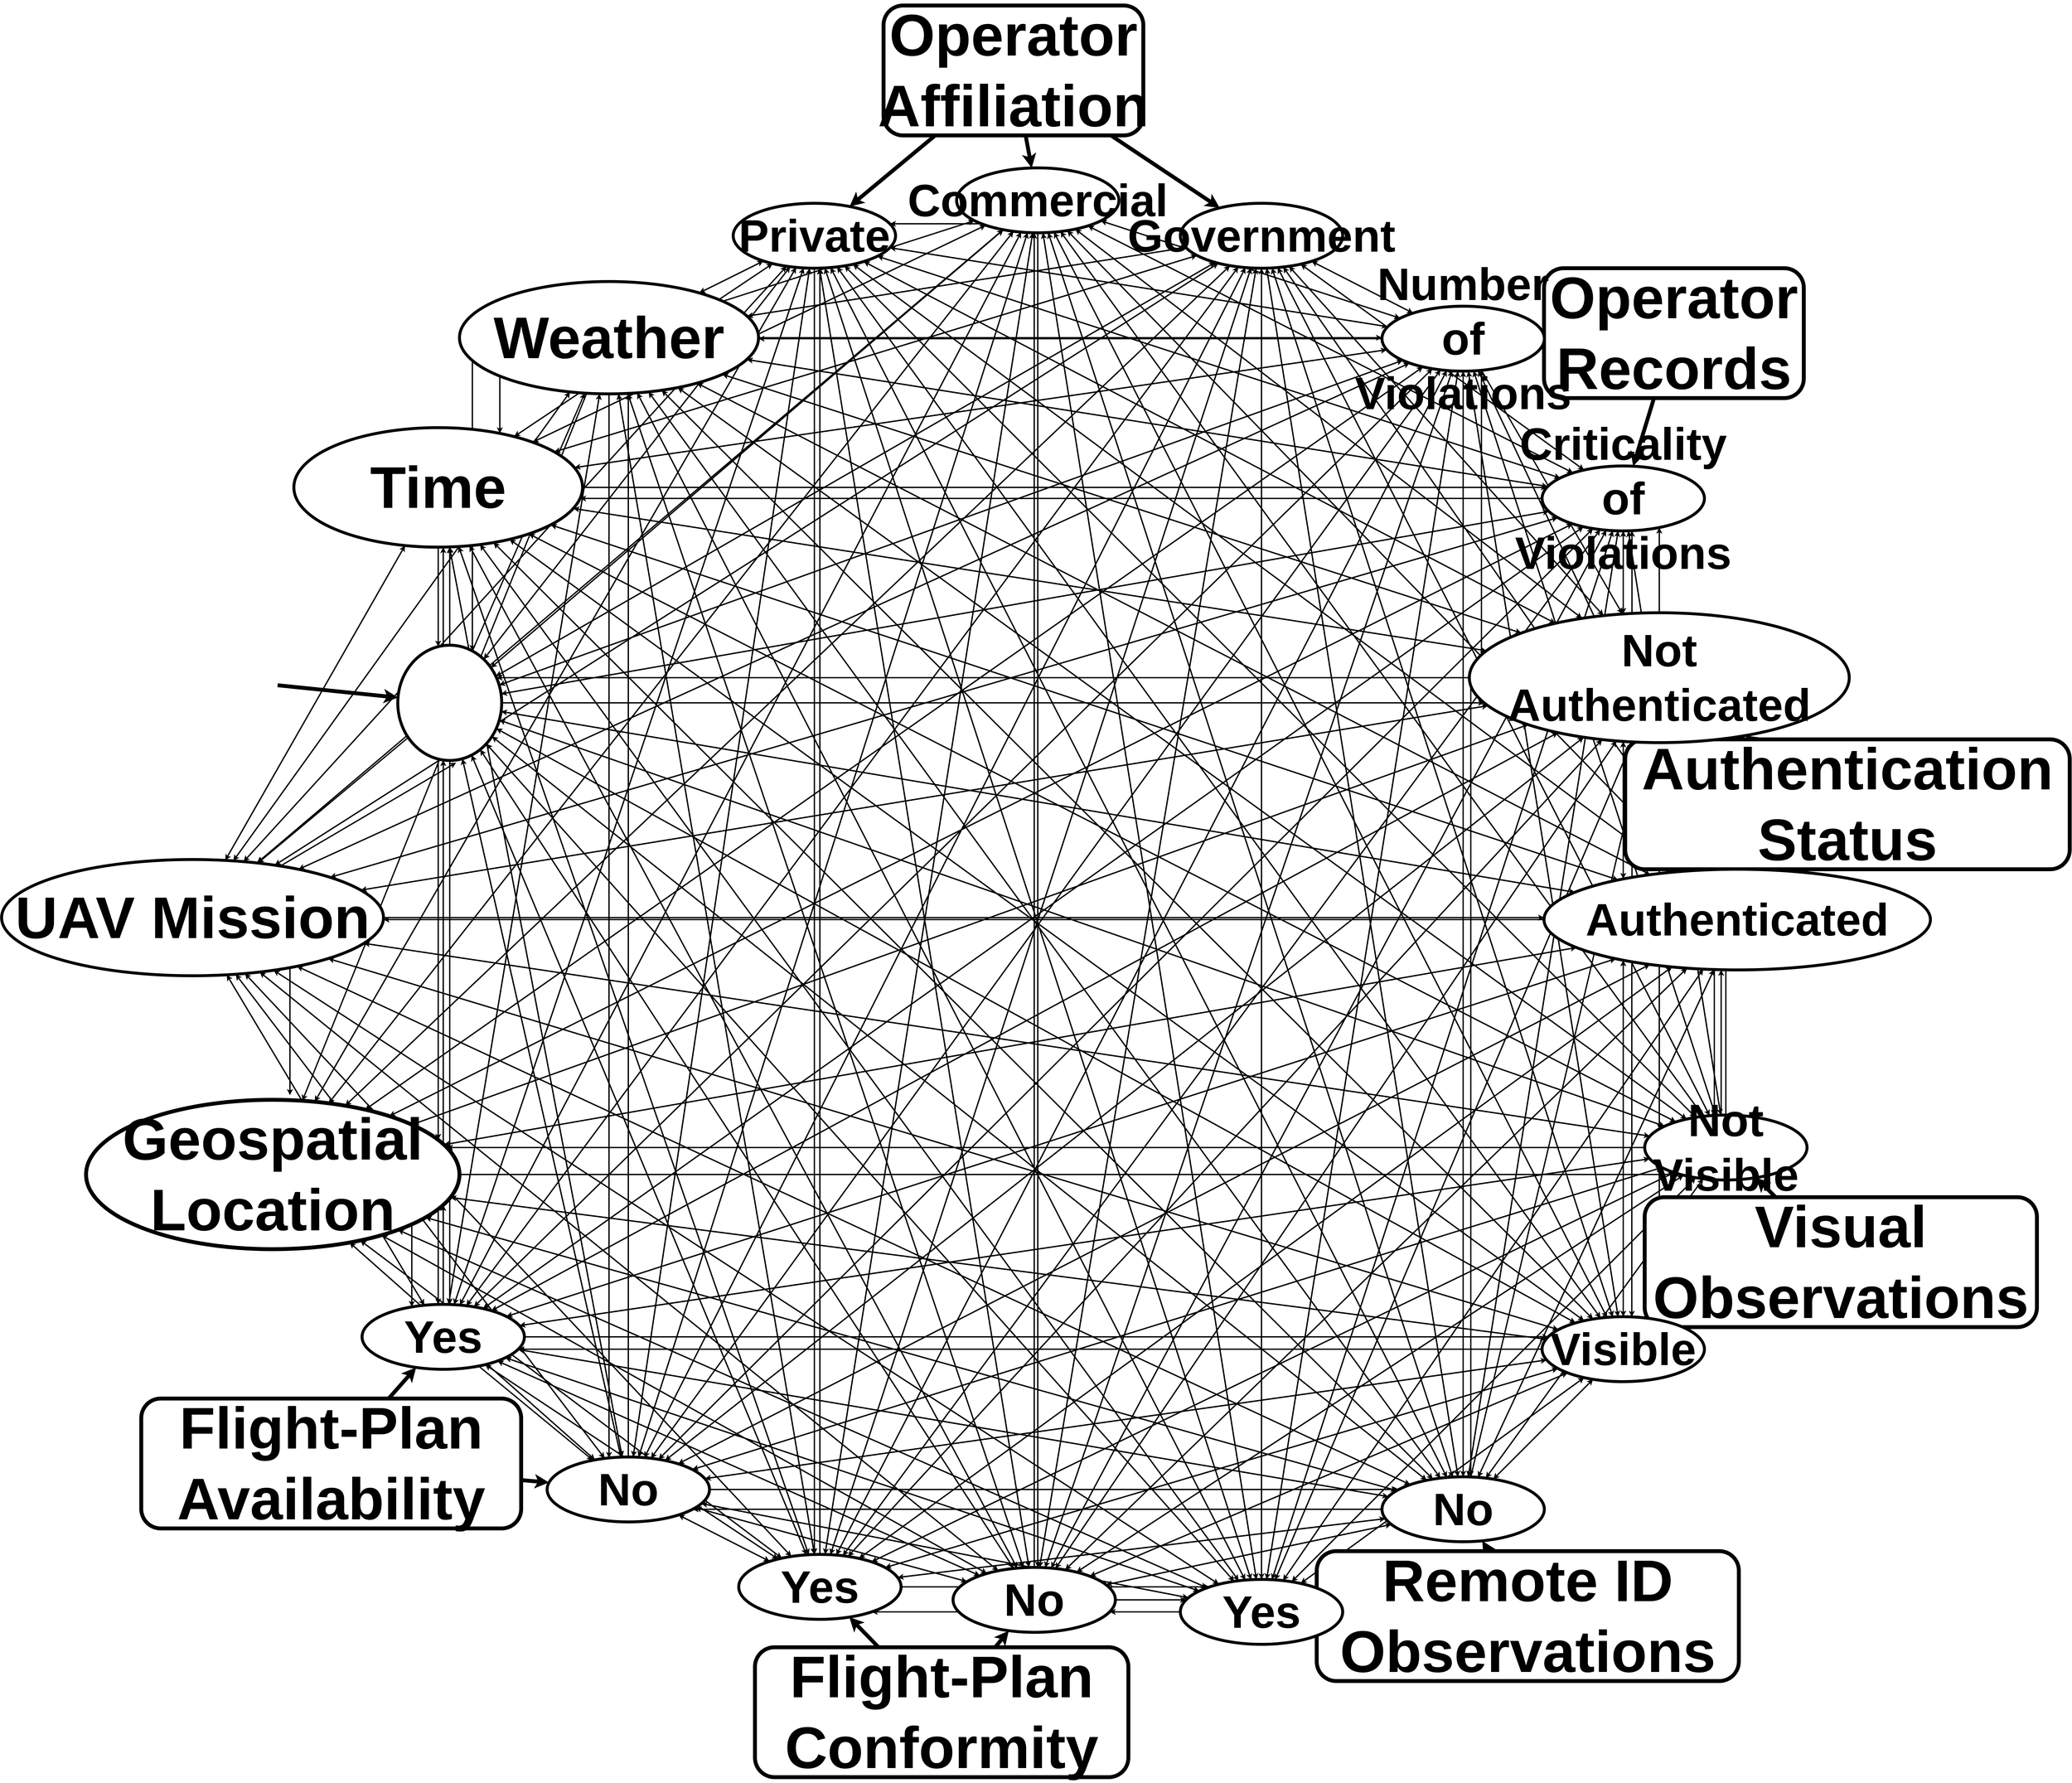 <mxfile version="24.6.4" type="device">
  <diagram name="Page-1" id="Ev9KHV8LbVD18_9U95kE">
    <mxGraphModel dx="22379" dy="15330" grid="1" gridSize="10" guides="1" tooltips="1" connect="0" arrows="1" fold="1" page="1" pageScale="1" pageWidth="2339" pageHeight="3300" math="0" shadow="0">
      <root>
        <mxCell id="0" />
        <mxCell id="1" parent="0" />
        <mxCell id="xEmapFu_POOf8D5ossAb-47" style="edgeStyle=orthogonalEdgeStyle;rounded=0;orthogonalLoop=1;jettySize=auto;html=1;noEdgeStyle=1;orthogonal=1;strokeWidth=4;fontSize=22;movable=0;resizable=0;rotatable=0;deletable=0;editable=0;locked=1;connectable=0;" parent="1" source="eF_WOxwGu_8auV4gQNJt-18" target="eF_WOxwGu_8auV4gQNJt-22" edge="1">
          <mxGeometry relative="1" as="geometry" />
        </mxCell>
        <mxCell id="xEmapFu_POOf8D5ossAb-48" style="edgeStyle=orthogonalEdgeStyle;rounded=0;orthogonalLoop=1;jettySize=auto;html=1;noEdgeStyle=1;orthogonal=1;strokeWidth=4;fontSize=22;movable=0;resizable=0;rotatable=0;deletable=0;editable=0;locked=1;connectable=0;" parent="1" source="eF_WOxwGu_8auV4gQNJt-18" target="eF_WOxwGu_8auV4gQNJt-21" edge="1">
          <mxGeometry relative="1" as="geometry" />
        </mxCell>
        <mxCell id="xEmapFu_POOf8D5ossAb-49" style="edgeStyle=orthogonalEdgeStyle;rounded=0;orthogonalLoop=1;jettySize=auto;html=1;noEdgeStyle=1;orthogonal=1;strokeWidth=4;fontSize=22;movable=0;resizable=0;rotatable=0;deletable=0;editable=0;locked=1;connectable=0;" parent="1" source="eF_WOxwGu_8auV4gQNJt-18" target="eF_WOxwGu_8auV4gQNJt-24" edge="1">
          <mxGeometry relative="1" as="geometry" />
        </mxCell>
        <mxCell id="xEmapFu_POOf8D5ossAb-50" style="edgeStyle=orthogonalEdgeStyle;rounded=0;orthogonalLoop=1;jettySize=auto;html=1;noEdgeStyle=1;orthogonal=1;strokeWidth=4;fontSize=22;movable=0;resizable=0;rotatable=0;deletable=0;editable=0;locked=1;connectable=0;" parent="1" source="eF_WOxwGu_8auV4gQNJt-18" target="eF_WOxwGu_8auV4gQNJt-23" edge="1">
          <mxGeometry relative="1" as="geometry" />
        </mxCell>
        <mxCell id="xEmapFu_POOf8D5ossAb-51" style="edgeStyle=orthogonalEdgeStyle;rounded=0;orthogonalLoop=1;jettySize=auto;html=1;noEdgeStyle=1;orthogonal=1;strokeWidth=4;fontSize=22;movable=0;resizable=0;rotatable=0;deletable=0;editable=0;locked=1;connectable=0;" parent="1" source="eF_WOxwGu_8auV4gQNJt-18" target="eF_WOxwGu_8auV4gQNJt-26" edge="1">
          <mxGeometry relative="1" as="geometry" />
        </mxCell>
        <mxCell id="xEmapFu_POOf8D5ossAb-52" style="edgeStyle=orthogonalEdgeStyle;rounded=0;orthogonalLoop=1;jettySize=auto;html=1;noEdgeStyle=1;orthogonal=1;strokeWidth=4;fontSize=22;movable=0;resizable=0;rotatable=0;deletable=0;editable=0;locked=1;connectable=0;" parent="1" source="eF_WOxwGu_8auV4gQNJt-18" target="eF_WOxwGu_8auV4gQNJt-25" edge="1">
          <mxGeometry relative="1" as="geometry" />
        </mxCell>
        <mxCell id="xEmapFu_POOf8D5ossAb-53" style="edgeStyle=orthogonalEdgeStyle;rounded=0;orthogonalLoop=1;jettySize=auto;html=1;noEdgeStyle=1;orthogonal=1;strokeWidth=4;fontSize=22;movable=0;resizable=0;rotatable=0;deletable=0;editable=0;locked=1;connectable=0;" parent="1" source="eF_WOxwGu_8auV4gQNJt-18" target="eF_WOxwGu_8auV4gQNJt-27" edge="1">
          <mxGeometry relative="1" as="geometry" />
        </mxCell>
        <mxCell id="xEmapFu_POOf8D5ossAb-54" style="edgeStyle=orthogonalEdgeStyle;rounded=0;orthogonalLoop=1;jettySize=auto;html=1;noEdgeStyle=1;orthogonal=1;strokeWidth=4;fontSize=22;movable=0;resizable=0;rotatable=0;deletable=0;editable=0;locked=1;connectable=0;" parent="1" source="eF_WOxwGu_8auV4gQNJt-18" target="eF_WOxwGu_8auV4gQNJt-28" edge="1">
          <mxGeometry relative="1" as="geometry" />
        </mxCell>
        <mxCell id="xEmapFu_POOf8D5ossAb-55" style="edgeStyle=orthogonalEdgeStyle;rounded=0;orthogonalLoop=1;jettySize=auto;html=1;noEdgeStyle=1;orthogonal=1;strokeWidth=4;fontSize=22;movable=0;resizable=0;rotatable=0;deletable=0;editable=0;locked=1;connectable=0;" parent="1" source="eF_WOxwGu_8auV4gQNJt-18" target="eF_WOxwGu_8auV4gQNJt-30" edge="1">
          <mxGeometry relative="1" as="geometry" />
        </mxCell>
        <mxCell id="xEmapFu_POOf8D5ossAb-56" style="edgeStyle=orthogonalEdgeStyle;rounded=0;orthogonalLoop=1;jettySize=auto;html=1;noEdgeStyle=1;orthogonal=1;strokeWidth=4;fontSize=22;movable=0;resizable=0;rotatable=0;deletable=0;editable=0;locked=1;connectable=0;" parent="1" source="eF_WOxwGu_8auV4gQNJt-18" target="eF_WOxwGu_8auV4gQNJt-29" edge="1">
          <mxGeometry relative="1" as="geometry" />
        </mxCell>
        <mxCell id="xEmapFu_POOf8D5ossAb-57" style="edgeStyle=orthogonalEdgeStyle;rounded=0;orthogonalLoop=1;jettySize=auto;html=1;noEdgeStyle=1;orthogonal=1;strokeWidth=4;fontSize=22;movable=0;resizable=0;rotatable=0;deletable=0;editable=0;locked=1;connectable=0;" parent="1" source="eF_WOxwGu_8auV4gQNJt-18" target="eF_WOxwGu_8auV4gQNJt-32" edge="1">
          <mxGeometry relative="1" as="geometry" />
        </mxCell>
        <mxCell id="xEmapFu_POOf8D5ossAb-58" style="edgeStyle=orthogonalEdgeStyle;rounded=0;orthogonalLoop=1;jettySize=auto;html=1;noEdgeStyle=1;orthogonal=1;strokeWidth=4;fontSize=22;movable=0;resizable=0;rotatable=0;deletable=0;editable=0;locked=1;connectable=0;" parent="1" source="eF_WOxwGu_8auV4gQNJt-18" target="eF_WOxwGu_8auV4gQNJt-31" edge="1">
          <mxGeometry relative="1" as="geometry" />
        </mxCell>
        <mxCell id="xEmapFu_POOf8D5ossAb-59" style="edgeStyle=orthogonalEdgeStyle;rounded=0;orthogonalLoop=1;jettySize=auto;html=1;noEdgeStyle=1;orthogonal=1;strokeWidth=4;fontSize=22;movable=0;resizable=0;rotatable=0;deletable=0;editable=0;locked=1;connectable=0;" parent="1" source="eF_WOxwGu_8auV4gQNJt-18" target="eF_WOxwGu_8auV4gQNJt-33" edge="1">
          <mxGeometry relative="1" as="geometry" />
        </mxCell>
        <mxCell id="xEmapFu_POOf8D5ossAb-60" style="edgeStyle=orthogonalEdgeStyle;rounded=0;orthogonalLoop=1;jettySize=auto;html=1;noEdgeStyle=1;orthogonal=1;strokeWidth=4;fontSize=22;movable=0;resizable=0;rotatable=0;deletable=0;editable=0;locked=1;connectable=0;" parent="1" source="eF_WOxwGu_8auV4gQNJt-18" target="eF_WOxwGu_8auV4gQNJt-34" edge="1">
          <mxGeometry relative="1" as="geometry" />
        </mxCell>
        <mxCell id="xEmapFu_POOf8D5ossAb-61" style="edgeStyle=orthogonalEdgeStyle;rounded=0;orthogonalLoop=1;jettySize=auto;html=1;noEdgeStyle=1;orthogonal=1;strokeWidth=4;fontSize=22;movable=0;resizable=0;rotatable=0;deletable=0;editable=0;locked=1;connectable=0;" parent="1" source="eF_WOxwGu_8auV4gQNJt-18" target="eF_WOxwGu_8auV4gQNJt-35" edge="1">
          <mxGeometry relative="1" as="geometry" />
        </mxCell>
        <mxCell id="xEmapFu_POOf8D5ossAb-62" style="edgeStyle=orthogonalEdgeStyle;rounded=0;orthogonalLoop=1;jettySize=auto;html=1;noEdgeStyle=1;orthogonal=1;strokeWidth=4;fontSize=22;movable=0;resizable=0;rotatable=0;deletable=0;editable=0;locked=1;connectable=0;" parent="1" source="eF_WOxwGu_8auV4gQNJt-18" target="eF_WOxwGu_8auV4gQNJt-36" edge="1">
          <mxGeometry relative="1" as="geometry" />
        </mxCell>
        <mxCell id="xEmapFu_POOf8D5ossAb-63" style="edgeStyle=orthogonalEdgeStyle;rounded=0;orthogonalLoop=1;jettySize=auto;html=1;noEdgeStyle=1;orthogonal=1;strokeWidth=4;fontSize=22;movable=0;resizable=0;rotatable=0;deletable=0;editable=0;locked=1;connectable=0;" parent="1" source="eF_WOxwGu_8auV4gQNJt-19" target="eF_WOxwGu_8auV4gQNJt-37" edge="1">
          <mxGeometry relative="1" as="geometry" />
        </mxCell>
        <mxCell id="xEmapFu_POOf8D5ossAb-64" style="edgeStyle=orthogonalEdgeStyle;rounded=0;orthogonalLoop=1;jettySize=auto;html=1;noEdgeStyle=1;orthogonal=1;strokeWidth=4;fontSize=22;movable=0;resizable=0;rotatable=0;deletable=0;editable=0;locked=1;connectable=0;" parent="1" source="eF_WOxwGu_8auV4gQNJt-19" target="eF_WOxwGu_8auV4gQNJt-22" edge="1">
          <mxGeometry relative="1" as="geometry" />
        </mxCell>
        <mxCell id="xEmapFu_POOf8D5ossAb-65" style="edgeStyle=orthogonalEdgeStyle;rounded=0;orthogonalLoop=1;jettySize=auto;html=1;noEdgeStyle=1;orthogonal=1;strokeWidth=4;fontSize=22;movable=0;resizable=0;rotatable=0;deletable=0;editable=0;locked=1;connectable=0;" parent="1" source="eF_WOxwGu_8auV4gQNJt-19" target="eF_WOxwGu_8auV4gQNJt-21" edge="1">
          <mxGeometry relative="1" as="geometry" />
        </mxCell>
        <mxCell id="xEmapFu_POOf8D5ossAb-66" style="edgeStyle=orthogonalEdgeStyle;rounded=0;orthogonalLoop=1;jettySize=auto;html=1;noEdgeStyle=1;orthogonal=1;strokeWidth=4;fontSize=22;movable=0;resizable=0;rotatable=0;deletable=0;editable=0;locked=1;connectable=0;" parent="1" source="eF_WOxwGu_8auV4gQNJt-19" target="eF_WOxwGu_8auV4gQNJt-24" edge="1">
          <mxGeometry relative="1" as="geometry" />
        </mxCell>
        <mxCell id="xEmapFu_POOf8D5ossAb-67" style="edgeStyle=orthogonalEdgeStyle;rounded=0;orthogonalLoop=1;jettySize=auto;html=1;noEdgeStyle=1;orthogonal=1;strokeWidth=4;fontSize=22;movable=0;resizable=0;rotatable=0;deletable=0;editable=0;locked=1;connectable=0;" parent="1" source="eF_WOxwGu_8auV4gQNJt-19" target="eF_WOxwGu_8auV4gQNJt-23" edge="1">
          <mxGeometry relative="1" as="geometry" />
        </mxCell>
        <mxCell id="xEmapFu_POOf8D5ossAb-68" style="edgeStyle=orthogonalEdgeStyle;rounded=0;orthogonalLoop=1;jettySize=auto;html=1;noEdgeStyle=1;orthogonal=1;strokeWidth=4;fontSize=22;movable=0;resizable=0;rotatable=0;deletable=0;editable=0;locked=1;connectable=0;" parent="1" source="eF_WOxwGu_8auV4gQNJt-19" target="eF_WOxwGu_8auV4gQNJt-26" edge="1">
          <mxGeometry relative="1" as="geometry" />
        </mxCell>
        <mxCell id="xEmapFu_POOf8D5ossAb-69" style="edgeStyle=orthogonalEdgeStyle;rounded=0;orthogonalLoop=1;jettySize=auto;html=1;noEdgeStyle=1;orthogonal=1;strokeWidth=4;fontSize=22;movable=0;resizable=0;rotatable=0;deletable=0;editable=0;locked=1;connectable=0;" parent="1" source="eF_WOxwGu_8auV4gQNJt-19" target="eF_WOxwGu_8auV4gQNJt-25" edge="1">
          <mxGeometry relative="1" as="geometry" />
        </mxCell>
        <mxCell id="xEmapFu_POOf8D5ossAb-70" style="edgeStyle=orthogonalEdgeStyle;rounded=0;orthogonalLoop=1;jettySize=auto;html=1;noEdgeStyle=1;orthogonal=1;strokeWidth=4;fontSize=22;movable=0;resizable=0;rotatable=0;deletable=0;editable=0;locked=1;connectable=0;" parent="1" source="eF_WOxwGu_8auV4gQNJt-19" target="eF_WOxwGu_8auV4gQNJt-27" edge="1">
          <mxGeometry relative="1" as="geometry" />
        </mxCell>
        <mxCell id="xEmapFu_POOf8D5ossAb-71" style="edgeStyle=orthogonalEdgeStyle;rounded=0;orthogonalLoop=1;jettySize=auto;html=1;noEdgeStyle=1;orthogonal=1;strokeWidth=4;fontSize=22;movable=0;resizable=0;rotatable=0;deletable=0;editable=0;locked=1;connectable=0;" parent="1" source="eF_WOxwGu_8auV4gQNJt-19" target="eF_WOxwGu_8auV4gQNJt-28" edge="1">
          <mxGeometry relative="1" as="geometry" />
        </mxCell>
        <mxCell id="xEmapFu_POOf8D5ossAb-72" style="edgeStyle=orthogonalEdgeStyle;rounded=0;orthogonalLoop=1;jettySize=auto;html=1;noEdgeStyle=1;orthogonal=1;strokeWidth=4;fontSize=22;movable=0;resizable=0;rotatable=0;deletable=0;editable=0;locked=1;connectable=0;" parent="1" source="eF_WOxwGu_8auV4gQNJt-19" target="eF_WOxwGu_8auV4gQNJt-30" edge="1">
          <mxGeometry relative="1" as="geometry" />
        </mxCell>
        <mxCell id="xEmapFu_POOf8D5ossAb-73" style="edgeStyle=orthogonalEdgeStyle;rounded=0;orthogonalLoop=1;jettySize=auto;html=1;noEdgeStyle=1;orthogonal=1;strokeWidth=4;fontSize=22;movable=0;resizable=0;rotatable=0;deletable=0;editable=0;locked=1;connectable=0;" parent="1" source="eF_WOxwGu_8auV4gQNJt-19" target="eF_WOxwGu_8auV4gQNJt-29" edge="1">
          <mxGeometry relative="1" as="geometry" />
        </mxCell>
        <mxCell id="xEmapFu_POOf8D5ossAb-74" style="edgeStyle=orthogonalEdgeStyle;rounded=0;orthogonalLoop=1;jettySize=auto;html=1;noEdgeStyle=1;orthogonal=1;strokeWidth=4;fontSize=22;movable=0;resizable=0;rotatable=0;deletable=0;editable=0;locked=1;connectable=0;" parent="1" source="eF_WOxwGu_8auV4gQNJt-19" target="eF_WOxwGu_8auV4gQNJt-32" edge="1">
          <mxGeometry relative="1" as="geometry" />
        </mxCell>
        <mxCell id="xEmapFu_POOf8D5ossAb-77" style="edgeStyle=orthogonalEdgeStyle;rounded=0;orthogonalLoop=1;jettySize=auto;html=1;noEdgeStyle=1;orthogonal=1;strokeWidth=4;fontSize=22;movable=0;resizable=0;rotatable=0;deletable=0;editable=0;locked=1;connectable=0;" parent="1" source="eF_WOxwGu_8auV4gQNJt-19" target="eF_WOxwGu_8auV4gQNJt-31" edge="1">
          <mxGeometry relative="1" as="geometry" />
        </mxCell>
        <mxCell id="xEmapFu_POOf8D5ossAb-78" style="edgeStyle=orthogonalEdgeStyle;rounded=0;orthogonalLoop=1;jettySize=auto;html=1;noEdgeStyle=1;orthogonal=1;strokeWidth=4;fontSize=22;movable=0;resizable=0;rotatable=0;deletable=0;editable=0;locked=1;connectable=0;" parent="1" source="eF_WOxwGu_8auV4gQNJt-19" target="eF_WOxwGu_8auV4gQNJt-33" edge="1">
          <mxGeometry relative="1" as="geometry" />
        </mxCell>
        <mxCell id="xEmapFu_POOf8D5ossAb-79" style="edgeStyle=orthogonalEdgeStyle;rounded=0;orthogonalLoop=1;jettySize=auto;html=1;noEdgeStyle=1;orthogonal=1;strokeWidth=4;fontSize=22;movable=0;resizable=0;rotatable=0;deletable=0;editable=0;locked=1;connectable=0;" parent="1" source="eF_WOxwGu_8auV4gQNJt-19" target="eF_WOxwGu_8auV4gQNJt-34" edge="1">
          <mxGeometry relative="1" as="geometry" />
        </mxCell>
        <mxCell id="xEmapFu_POOf8D5ossAb-80" style="edgeStyle=orthogonalEdgeStyle;rounded=0;orthogonalLoop=1;jettySize=auto;html=1;noEdgeStyle=1;orthogonal=1;strokeWidth=4;fontSize=22;movable=0;resizable=0;rotatable=0;deletable=0;editable=0;locked=1;connectable=0;" parent="1" source="eF_WOxwGu_8auV4gQNJt-19" target="eF_WOxwGu_8auV4gQNJt-35" edge="1">
          <mxGeometry relative="1" as="geometry" />
        </mxCell>
        <mxCell id="xEmapFu_POOf8D5ossAb-81" style="edgeStyle=orthogonalEdgeStyle;rounded=0;orthogonalLoop=1;jettySize=auto;html=1;noEdgeStyle=1;orthogonal=1;strokeWidth=4;fontSize=22;movable=0;resizable=0;rotatable=0;deletable=0;editable=0;locked=1;connectable=0;" parent="1" source="eF_WOxwGu_8auV4gQNJt-19" target="eF_WOxwGu_8auV4gQNJt-36" edge="1">
          <mxGeometry relative="1" as="geometry" />
        </mxCell>
        <mxCell id="xEmapFu_POOf8D5ossAb-82" style="edgeStyle=orthogonalEdgeStyle;rounded=0;orthogonalLoop=1;jettySize=auto;html=1;noEdgeStyle=1;orthogonal=1;strokeWidth=4;fontSize=22;movable=0;resizable=0;rotatable=0;deletable=0;editable=0;locked=1;connectable=0;" parent="1" source="eF_WOxwGu_8auV4gQNJt-19" target="eF_WOxwGu_8auV4gQNJt-37" edge="1">
          <mxGeometry relative="1" as="geometry" />
        </mxCell>
        <mxCell id="xEmapFu_POOf8D5ossAb-83" style="edgeStyle=orthogonalEdgeStyle;rounded=0;orthogonalLoop=1;jettySize=auto;html=1;noEdgeStyle=1;orthogonal=1;strokeWidth=4;fontSize=22;movable=0;resizable=0;rotatable=0;deletable=0;editable=0;locked=1;connectable=0;" parent="1" source="eF_WOxwGu_8auV4gQNJt-20" target="eF_WOxwGu_8auV4gQNJt-22" edge="1">
          <mxGeometry relative="1" as="geometry" />
        </mxCell>
        <mxCell id="xEmapFu_POOf8D5ossAb-84" style="edgeStyle=orthogonalEdgeStyle;rounded=0;orthogonalLoop=1;jettySize=auto;html=1;noEdgeStyle=1;orthogonal=1;strokeWidth=4;fontSize=22;movable=0;resizable=0;rotatable=0;deletable=0;editable=0;locked=1;connectable=0;" parent="1" source="eF_WOxwGu_8auV4gQNJt-20" target="eF_WOxwGu_8auV4gQNJt-21" edge="1">
          <mxGeometry relative="1" as="geometry" />
        </mxCell>
        <mxCell id="xEmapFu_POOf8D5ossAb-85" style="edgeStyle=orthogonalEdgeStyle;rounded=0;orthogonalLoop=1;jettySize=auto;html=1;noEdgeStyle=1;orthogonal=1;strokeWidth=4;fontSize=22;movable=0;resizable=0;rotatable=0;deletable=0;editable=0;locked=1;connectable=0;" parent="1" source="eF_WOxwGu_8auV4gQNJt-20" target="eF_WOxwGu_8auV4gQNJt-24" edge="1">
          <mxGeometry relative="1" as="geometry" />
        </mxCell>
        <mxCell id="xEmapFu_POOf8D5ossAb-86" style="edgeStyle=orthogonalEdgeStyle;rounded=0;orthogonalLoop=1;jettySize=auto;html=1;noEdgeStyle=1;orthogonal=1;strokeWidth=4;fontSize=22;movable=0;resizable=0;rotatable=0;deletable=0;editable=0;locked=1;connectable=0;" parent="1" source="eF_WOxwGu_8auV4gQNJt-20" target="eF_WOxwGu_8auV4gQNJt-23" edge="1">
          <mxGeometry relative="1" as="geometry" />
        </mxCell>
        <mxCell id="xEmapFu_POOf8D5ossAb-87" style="edgeStyle=orthogonalEdgeStyle;rounded=0;orthogonalLoop=1;jettySize=auto;html=1;noEdgeStyle=1;orthogonal=1;strokeWidth=4;fontSize=22;movable=0;resizable=0;rotatable=0;deletable=0;editable=0;locked=1;connectable=0;" parent="1" source="eF_WOxwGu_8auV4gQNJt-20" target="eF_WOxwGu_8auV4gQNJt-26" edge="1">
          <mxGeometry relative="1" as="geometry" />
        </mxCell>
        <mxCell id="xEmapFu_POOf8D5ossAb-88" style="edgeStyle=orthogonalEdgeStyle;rounded=0;orthogonalLoop=1;jettySize=auto;html=1;noEdgeStyle=1;orthogonal=1;strokeWidth=4;fontSize=22;movable=0;resizable=0;rotatable=0;deletable=0;editable=0;locked=1;connectable=0;" parent="1" source="eF_WOxwGu_8auV4gQNJt-20" target="eF_WOxwGu_8auV4gQNJt-25" edge="1">
          <mxGeometry relative="1" as="geometry" />
        </mxCell>
        <mxCell id="xEmapFu_POOf8D5ossAb-89" style="edgeStyle=orthogonalEdgeStyle;rounded=0;orthogonalLoop=1;jettySize=auto;html=1;noEdgeStyle=1;orthogonal=1;strokeWidth=4;fontSize=22;movable=0;resizable=0;rotatable=0;deletable=0;editable=0;locked=1;connectable=0;" parent="1" source="eF_WOxwGu_8auV4gQNJt-20" target="eF_WOxwGu_8auV4gQNJt-27" edge="1">
          <mxGeometry relative="1" as="geometry" />
        </mxCell>
        <mxCell id="xEmapFu_POOf8D5ossAb-90" style="edgeStyle=orthogonalEdgeStyle;rounded=0;orthogonalLoop=1;jettySize=auto;html=1;noEdgeStyle=1;orthogonal=1;strokeWidth=4;fontSize=22;movable=0;resizable=0;rotatable=0;deletable=0;editable=0;locked=1;connectable=0;" parent="1" source="eF_WOxwGu_8auV4gQNJt-20" target="eF_WOxwGu_8auV4gQNJt-28" edge="1">
          <mxGeometry relative="1" as="geometry" />
        </mxCell>
        <mxCell id="xEmapFu_POOf8D5ossAb-91" style="edgeStyle=orthogonalEdgeStyle;rounded=0;orthogonalLoop=1;jettySize=auto;html=1;noEdgeStyle=1;orthogonal=1;strokeWidth=4;fontSize=22;movable=0;resizable=0;rotatable=0;deletable=0;editable=0;locked=1;connectable=0;" parent="1" source="eF_WOxwGu_8auV4gQNJt-20" target="eF_WOxwGu_8auV4gQNJt-30" edge="1">
          <mxGeometry relative="1" as="geometry" />
        </mxCell>
        <mxCell id="xEmapFu_POOf8D5ossAb-92" style="edgeStyle=orthogonalEdgeStyle;rounded=0;orthogonalLoop=1;jettySize=auto;html=1;noEdgeStyle=1;orthogonal=1;strokeWidth=4;fontSize=22;movable=0;resizable=0;rotatable=0;deletable=0;editable=0;locked=1;connectable=0;" parent="1" source="eF_WOxwGu_8auV4gQNJt-20" target="eF_WOxwGu_8auV4gQNJt-29" edge="1">
          <mxGeometry relative="1" as="geometry" />
        </mxCell>
        <mxCell id="xEmapFu_POOf8D5ossAb-93" style="edgeStyle=orthogonalEdgeStyle;rounded=0;orthogonalLoop=1;jettySize=auto;html=1;noEdgeStyle=1;orthogonal=1;strokeWidth=4;fontSize=22;movable=0;resizable=0;rotatable=0;deletable=0;editable=0;locked=1;connectable=0;" parent="1" source="eF_WOxwGu_8auV4gQNJt-20" target="eF_WOxwGu_8auV4gQNJt-32" edge="1">
          <mxGeometry relative="1" as="geometry" />
        </mxCell>
        <mxCell id="xEmapFu_POOf8D5ossAb-94" style="edgeStyle=orthogonalEdgeStyle;rounded=0;orthogonalLoop=1;jettySize=auto;html=1;noEdgeStyle=1;orthogonal=1;strokeWidth=4;fontSize=22;movable=0;resizable=0;rotatable=0;deletable=0;editable=0;locked=1;connectable=0;" parent="1" source="eF_WOxwGu_8auV4gQNJt-20" target="eF_WOxwGu_8auV4gQNJt-31" edge="1">
          <mxGeometry relative="1" as="geometry" />
        </mxCell>
        <mxCell id="xEmapFu_POOf8D5ossAb-95" style="edgeStyle=orthogonalEdgeStyle;rounded=0;orthogonalLoop=1;jettySize=auto;html=1;noEdgeStyle=1;orthogonal=1;strokeWidth=4;fontSize=22;movable=0;resizable=0;rotatable=0;deletable=0;editable=0;locked=1;connectable=0;" parent="1" source="eF_WOxwGu_8auV4gQNJt-20" target="eF_WOxwGu_8auV4gQNJt-33" edge="1">
          <mxGeometry relative="1" as="geometry" />
        </mxCell>
        <mxCell id="xEmapFu_POOf8D5ossAb-96" style="edgeStyle=orthogonalEdgeStyle;rounded=0;orthogonalLoop=1;jettySize=auto;html=1;noEdgeStyle=1;orthogonal=1;strokeWidth=4;fontSize=22;movable=0;resizable=0;rotatable=0;deletable=0;editable=0;locked=1;connectable=0;" parent="1" source="eF_WOxwGu_8auV4gQNJt-20" target="eF_WOxwGu_8auV4gQNJt-34" edge="1">
          <mxGeometry relative="1" as="geometry" />
        </mxCell>
        <mxCell id="xEmapFu_POOf8D5ossAb-97" style="edgeStyle=orthogonalEdgeStyle;rounded=0;orthogonalLoop=1;jettySize=auto;html=1;noEdgeStyle=1;orthogonal=1;strokeWidth=4;fontSize=22;movable=0;resizable=0;rotatable=0;deletable=0;editable=0;locked=1;connectable=0;" parent="1" source="eF_WOxwGu_8auV4gQNJt-20" target="eF_WOxwGu_8auV4gQNJt-35" edge="1">
          <mxGeometry relative="1" as="geometry" />
        </mxCell>
        <mxCell id="xEmapFu_POOf8D5ossAb-98" style="edgeStyle=orthogonalEdgeStyle;rounded=0;orthogonalLoop=1;jettySize=auto;html=1;noEdgeStyle=1;orthogonal=1;strokeWidth=4;fontSize=22;movable=0;resizable=0;rotatable=0;deletable=0;editable=0;locked=1;connectable=0;" parent="1" source="eF_WOxwGu_8auV4gQNJt-20" target="eF_WOxwGu_8auV4gQNJt-36" edge="1">
          <mxGeometry relative="1" as="geometry" />
        </mxCell>
        <mxCell id="xEmapFu_POOf8D5ossAb-99" style="edgeStyle=orthogonalEdgeStyle;rounded=0;orthogonalLoop=1;jettySize=auto;html=1;noEdgeStyle=1;orthogonal=1;strokeWidth=4;fontSize=22;movable=0;resizable=0;rotatable=0;deletable=0;editable=0;locked=1;connectable=0;" parent="1" source="eF_WOxwGu_8auV4gQNJt-20" target="eF_WOxwGu_8auV4gQNJt-37" edge="1">
          <mxGeometry relative="1" as="geometry" />
        </mxCell>
        <mxCell id="xEmapFu_POOf8D5ossAb-119" style="edgeStyle=orthogonalEdgeStyle;rounded=0;orthogonalLoop=1;jettySize=auto;html=1;noEdgeStyle=1;orthogonal=1;strokeWidth=4;fontSize=22;movable=0;resizable=0;rotatable=0;deletable=0;editable=0;locked=1;connectable=0;" parent="1" source="eF_WOxwGu_8auV4gQNJt-21" target="eF_WOxwGu_8auV4gQNJt-18" edge="1">
          <mxGeometry relative="1" as="geometry" />
        </mxCell>
        <mxCell id="xEmapFu_POOf8D5ossAb-120" style="edgeStyle=orthogonalEdgeStyle;rounded=0;orthogonalLoop=1;jettySize=auto;html=1;noEdgeStyle=1;orthogonal=1;strokeWidth=4;fontSize=22;movable=0;resizable=0;rotatable=0;deletable=0;editable=0;locked=1;connectable=0;" parent="1" source="eF_WOxwGu_8auV4gQNJt-21" target="eF_WOxwGu_8auV4gQNJt-19" edge="1">
          <mxGeometry relative="1" as="geometry" />
        </mxCell>
        <mxCell id="xEmapFu_POOf8D5ossAb-121" style="edgeStyle=orthogonalEdgeStyle;rounded=0;orthogonalLoop=1;jettySize=auto;html=1;noEdgeStyle=1;orthogonal=1;strokeWidth=4;fontSize=22;movable=0;resizable=0;rotatable=0;deletable=0;editable=0;locked=1;connectable=0;" parent="1" source="eF_WOxwGu_8auV4gQNJt-21" target="eF_WOxwGu_8auV4gQNJt-20" edge="1">
          <mxGeometry relative="1" as="geometry" />
        </mxCell>
        <mxCell id="xEmapFu_POOf8D5ossAb-122" style="edgeStyle=orthogonalEdgeStyle;rounded=0;orthogonalLoop=1;jettySize=auto;html=1;noEdgeStyle=1;orthogonal=1;strokeWidth=4;fontSize=22;movable=0;resizable=0;rotatable=0;deletable=0;editable=0;locked=1;connectable=0;" parent="1" source="eF_WOxwGu_8auV4gQNJt-21" target="eF_WOxwGu_8auV4gQNJt-24" edge="1">
          <mxGeometry relative="1" as="geometry" />
        </mxCell>
        <mxCell id="xEmapFu_POOf8D5ossAb-123" style="edgeStyle=orthogonalEdgeStyle;rounded=0;orthogonalLoop=1;jettySize=auto;html=1;noEdgeStyle=1;orthogonal=1;strokeWidth=4;fontSize=22;movable=0;resizable=0;rotatable=0;deletable=0;editable=0;locked=1;connectable=0;" parent="1" source="eF_WOxwGu_8auV4gQNJt-21" target="eF_WOxwGu_8auV4gQNJt-23" edge="1">
          <mxGeometry relative="1" as="geometry" />
        </mxCell>
        <mxCell id="xEmapFu_POOf8D5ossAb-124" style="edgeStyle=orthogonalEdgeStyle;rounded=0;orthogonalLoop=1;jettySize=auto;html=1;noEdgeStyle=1;orthogonal=1;strokeWidth=4;fontSize=22;movable=0;resizable=0;rotatable=0;deletable=0;editable=0;locked=1;connectable=0;" parent="1" source="eF_WOxwGu_8auV4gQNJt-21" target="eF_WOxwGu_8auV4gQNJt-26" edge="1">
          <mxGeometry relative="1" as="geometry" />
        </mxCell>
        <mxCell id="xEmapFu_POOf8D5ossAb-125" style="edgeStyle=orthogonalEdgeStyle;rounded=0;orthogonalLoop=1;jettySize=auto;html=1;noEdgeStyle=1;orthogonal=1;strokeWidth=4;fontSize=22;movable=0;resizable=0;rotatable=0;deletable=0;editable=0;locked=1;connectable=0;" parent="1" source="eF_WOxwGu_8auV4gQNJt-21" target="eF_WOxwGu_8auV4gQNJt-25" edge="1">
          <mxGeometry relative="1" as="geometry" />
        </mxCell>
        <mxCell id="xEmapFu_POOf8D5ossAb-126" style="edgeStyle=orthogonalEdgeStyle;rounded=0;orthogonalLoop=1;jettySize=auto;html=1;noEdgeStyle=1;orthogonal=1;strokeWidth=4;fontSize=22;movable=0;resizable=0;rotatable=0;deletable=0;editable=0;locked=1;connectable=0;" parent="1" source="eF_WOxwGu_8auV4gQNJt-21" target="eF_WOxwGu_8auV4gQNJt-27" edge="1">
          <mxGeometry relative="1" as="geometry" />
        </mxCell>
        <mxCell id="xEmapFu_POOf8D5ossAb-127" style="edgeStyle=orthogonalEdgeStyle;rounded=0;orthogonalLoop=1;jettySize=auto;html=1;noEdgeStyle=1;orthogonal=1;strokeWidth=4;fontSize=22;movable=0;resizable=0;rotatable=0;deletable=0;editable=0;locked=1;connectable=0;" parent="1" source="eF_WOxwGu_8auV4gQNJt-21" target="eF_WOxwGu_8auV4gQNJt-28" edge="1">
          <mxGeometry relative="1" as="geometry" />
        </mxCell>
        <mxCell id="xEmapFu_POOf8D5ossAb-128" style="edgeStyle=orthogonalEdgeStyle;rounded=0;orthogonalLoop=1;jettySize=auto;html=1;noEdgeStyle=1;orthogonal=1;strokeWidth=4;fontSize=22;movable=0;resizable=0;rotatable=0;deletable=0;editable=0;locked=1;connectable=0;" parent="1" source="eF_WOxwGu_8auV4gQNJt-21" target="eF_WOxwGu_8auV4gQNJt-30" edge="1">
          <mxGeometry relative="1" as="geometry" />
        </mxCell>
        <mxCell id="xEmapFu_POOf8D5ossAb-129" style="edgeStyle=orthogonalEdgeStyle;rounded=0;orthogonalLoop=1;jettySize=auto;html=1;noEdgeStyle=1;orthogonal=1;strokeWidth=4;fontSize=22;movable=0;resizable=0;rotatable=0;deletable=0;editable=0;locked=1;connectable=0;" parent="1" source="eF_WOxwGu_8auV4gQNJt-21" target="eF_WOxwGu_8auV4gQNJt-29" edge="1">
          <mxGeometry relative="1" as="geometry" />
        </mxCell>
        <mxCell id="xEmapFu_POOf8D5ossAb-130" style="edgeStyle=orthogonalEdgeStyle;rounded=0;orthogonalLoop=1;jettySize=auto;html=1;noEdgeStyle=1;orthogonal=1;strokeWidth=4;fontSize=22;movable=0;resizable=0;rotatable=0;deletable=0;editable=0;locked=1;connectable=0;" parent="1" source="eF_WOxwGu_8auV4gQNJt-21" target="eF_WOxwGu_8auV4gQNJt-32" edge="1">
          <mxGeometry relative="1" as="geometry" />
        </mxCell>
        <mxCell id="xEmapFu_POOf8D5ossAb-131" style="edgeStyle=orthogonalEdgeStyle;rounded=0;orthogonalLoop=1;jettySize=auto;html=1;noEdgeStyle=1;orthogonal=1;strokeWidth=4;fontSize=22;movable=0;resizable=0;rotatable=0;deletable=0;editable=0;locked=1;connectable=0;" parent="1" source="eF_WOxwGu_8auV4gQNJt-21" target="eF_WOxwGu_8auV4gQNJt-31" edge="1">
          <mxGeometry relative="1" as="geometry" />
        </mxCell>
        <mxCell id="xEmapFu_POOf8D5ossAb-132" style="edgeStyle=orthogonalEdgeStyle;rounded=0;orthogonalLoop=1;jettySize=auto;html=1;noEdgeStyle=1;orthogonal=1;strokeWidth=4;fontSize=22;movable=0;resizable=0;rotatable=0;deletable=0;editable=0;locked=1;connectable=0;" parent="1" source="eF_WOxwGu_8auV4gQNJt-21" target="eF_WOxwGu_8auV4gQNJt-33" edge="1">
          <mxGeometry relative="1" as="geometry" />
        </mxCell>
        <mxCell id="xEmapFu_POOf8D5ossAb-133" style="edgeStyle=orthogonalEdgeStyle;rounded=0;orthogonalLoop=1;jettySize=auto;html=1;noEdgeStyle=1;orthogonal=1;strokeWidth=4;fontSize=22;movable=0;resizable=0;rotatable=0;deletable=0;editable=0;locked=1;connectable=0;" parent="1" source="eF_WOxwGu_8auV4gQNJt-21" target="eF_WOxwGu_8auV4gQNJt-34" edge="1">
          <mxGeometry relative="1" as="geometry" />
        </mxCell>
        <mxCell id="xEmapFu_POOf8D5ossAb-134" style="edgeStyle=orthogonalEdgeStyle;rounded=0;orthogonalLoop=1;jettySize=auto;html=1;noEdgeStyle=1;orthogonal=1;strokeWidth=4;fontSize=22;movable=0;resizable=0;rotatable=0;deletable=0;editable=0;locked=1;connectable=0;" parent="1" source="eF_WOxwGu_8auV4gQNJt-21" target="eF_WOxwGu_8auV4gQNJt-35" edge="1">
          <mxGeometry relative="1" as="geometry" />
        </mxCell>
        <mxCell id="xEmapFu_POOf8D5ossAb-135" style="edgeStyle=orthogonalEdgeStyle;rounded=0;orthogonalLoop=1;jettySize=auto;html=1;noEdgeStyle=1;orthogonal=1;strokeWidth=4;fontSize=22;movable=0;resizable=0;rotatable=0;deletable=0;editable=0;locked=1;connectable=0;" parent="1" source="eF_WOxwGu_8auV4gQNJt-21" target="eF_WOxwGu_8auV4gQNJt-36" edge="1">
          <mxGeometry relative="1" as="geometry" />
        </mxCell>
        <mxCell id="xEmapFu_POOf8D5ossAb-136" style="edgeStyle=orthogonalEdgeStyle;rounded=0;orthogonalLoop=1;jettySize=auto;html=1;noEdgeStyle=1;orthogonal=1;strokeWidth=4;fontSize=22;movable=0;resizable=0;rotatable=0;deletable=0;editable=0;locked=1;connectable=0;" parent="1" source="eF_WOxwGu_8auV4gQNJt-21" target="eF_WOxwGu_8auV4gQNJt-37" edge="1">
          <mxGeometry relative="1" as="geometry" />
        </mxCell>
        <mxCell id="xEmapFu_POOf8D5ossAb-100" style="edgeStyle=orthogonalEdgeStyle;rounded=0;orthogonalLoop=1;jettySize=auto;html=1;noEdgeStyle=1;orthogonal=1;strokeWidth=4;fontSize=22;movable=0;resizable=0;rotatable=0;deletable=0;editable=0;locked=1;connectable=0;" parent="1" source="eF_WOxwGu_8auV4gQNJt-22" target="eF_WOxwGu_8auV4gQNJt-18" edge="1">
          <mxGeometry relative="1" as="geometry" />
        </mxCell>
        <mxCell id="xEmapFu_POOf8D5ossAb-101" style="edgeStyle=orthogonalEdgeStyle;rounded=0;orthogonalLoop=1;jettySize=auto;html=1;noEdgeStyle=1;orthogonal=1;strokeWidth=4;fontSize=22;movable=0;resizable=0;rotatable=0;deletable=0;editable=0;locked=1;connectable=0;" parent="1" source="eF_WOxwGu_8auV4gQNJt-22" target="eF_WOxwGu_8auV4gQNJt-19" edge="1">
          <mxGeometry relative="1" as="geometry" />
        </mxCell>
        <mxCell id="xEmapFu_POOf8D5ossAb-102" style="edgeStyle=orthogonalEdgeStyle;rounded=0;orthogonalLoop=1;jettySize=auto;html=1;noEdgeStyle=1;orthogonal=1;strokeWidth=4;fontSize=22;movable=0;resizable=0;rotatable=0;deletable=0;editable=0;locked=1;connectable=0;" parent="1" source="eF_WOxwGu_8auV4gQNJt-22" target="eF_WOxwGu_8auV4gQNJt-20" edge="1">
          <mxGeometry relative="1" as="geometry" />
        </mxCell>
        <mxCell id="xEmapFu_POOf8D5ossAb-104" style="edgeStyle=orthogonalEdgeStyle;rounded=0;orthogonalLoop=1;jettySize=auto;html=1;noEdgeStyle=1;orthogonal=1;strokeWidth=4;fontSize=22;movable=0;resizable=0;rotatable=0;deletable=0;editable=0;locked=1;connectable=0;" parent="1" source="eF_WOxwGu_8auV4gQNJt-22" target="eF_WOxwGu_8auV4gQNJt-24" edge="1">
          <mxGeometry relative="1" as="geometry" />
        </mxCell>
        <mxCell id="xEmapFu_POOf8D5ossAb-105" style="edgeStyle=orthogonalEdgeStyle;rounded=0;orthogonalLoop=1;jettySize=auto;html=1;noEdgeStyle=1;orthogonal=1;strokeWidth=4;fontSize=22;movable=0;resizable=0;rotatable=0;deletable=0;editable=0;locked=1;connectable=0;" parent="1" source="eF_WOxwGu_8auV4gQNJt-22" target="eF_WOxwGu_8auV4gQNJt-23" edge="1">
          <mxGeometry relative="1" as="geometry" />
        </mxCell>
        <mxCell id="xEmapFu_POOf8D5ossAb-106" style="edgeStyle=orthogonalEdgeStyle;rounded=0;orthogonalLoop=1;jettySize=auto;html=1;noEdgeStyle=1;orthogonal=1;strokeWidth=4;fontSize=22;movable=0;resizable=0;rotatable=0;deletable=0;editable=0;locked=1;connectable=0;" parent="1" source="eF_WOxwGu_8auV4gQNJt-22" target="eF_WOxwGu_8auV4gQNJt-26" edge="1">
          <mxGeometry relative="1" as="geometry" />
        </mxCell>
        <mxCell id="xEmapFu_POOf8D5ossAb-107" style="edgeStyle=orthogonalEdgeStyle;rounded=0;orthogonalLoop=1;jettySize=auto;html=1;noEdgeStyle=1;orthogonal=1;strokeWidth=4;fontSize=22;movable=0;resizable=0;rotatable=0;deletable=0;editable=0;locked=1;connectable=0;" parent="1" source="eF_WOxwGu_8auV4gQNJt-22" target="eF_WOxwGu_8auV4gQNJt-25" edge="1">
          <mxGeometry relative="1" as="geometry" />
        </mxCell>
        <mxCell id="xEmapFu_POOf8D5ossAb-108" style="edgeStyle=orthogonalEdgeStyle;rounded=0;orthogonalLoop=1;jettySize=auto;html=1;noEdgeStyle=1;orthogonal=1;strokeWidth=4;fontSize=22;movable=0;resizable=0;rotatable=0;deletable=0;editable=0;locked=1;connectable=0;" parent="1" source="eF_WOxwGu_8auV4gQNJt-22" target="eF_WOxwGu_8auV4gQNJt-27" edge="1">
          <mxGeometry relative="1" as="geometry" />
        </mxCell>
        <mxCell id="xEmapFu_POOf8D5ossAb-109" style="edgeStyle=orthogonalEdgeStyle;rounded=0;orthogonalLoop=1;jettySize=auto;html=1;noEdgeStyle=1;orthogonal=1;strokeWidth=4;fontSize=22;movable=0;resizable=0;rotatable=0;deletable=0;editable=0;locked=1;connectable=0;" parent="1" source="eF_WOxwGu_8auV4gQNJt-22" target="eF_WOxwGu_8auV4gQNJt-28" edge="1">
          <mxGeometry relative="1" as="geometry" />
        </mxCell>
        <mxCell id="xEmapFu_POOf8D5ossAb-110" style="edgeStyle=orthogonalEdgeStyle;rounded=0;orthogonalLoop=1;jettySize=auto;html=1;noEdgeStyle=1;orthogonal=1;strokeWidth=4;fontSize=22;movable=0;resizable=0;rotatable=0;deletable=0;editable=0;locked=1;connectable=0;" parent="1" source="eF_WOxwGu_8auV4gQNJt-22" target="eF_WOxwGu_8auV4gQNJt-30" edge="1">
          <mxGeometry relative="1" as="geometry" />
        </mxCell>
        <mxCell id="xEmapFu_POOf8D5ossAb-111" style="edgeStyle=orthogonalEdgeStyle;rounded=0;orthogonalLoop=1;jettySize=auto;html=1;noEdgeStyle=1;orthogonal=1;strokeWidth=4;fontSize=22;movable=0;resizable=0;rotatable=0;deletable=0;editable=0;locked=1;connectable=0;" parent="1" source="eF_WOxwGu_8auV4gQNJt-22" target="eF_WOxwGu_8auV4gQNJt-29" edge="1">
          <mxGeometry relative="1" as="geometry" />
        </mxCell>
        <mxCell id="xEmapFu_POOf8D5ossAb-112" style="edgeStyle=orthogonalEdgeStyle;rounded=0;orthogonalLoop=1;jettySize=auto;html=1;noEdgeStyle=1;orthogonal=1;strokeWidth=4;fontSize=22;movable=0;resizable=0;rotatable=0;deletable=0;editable=0;locked=1;connectable=0;" parent="1" source="eF_WOxwGu_8auV4gQNJt-22" target="eF_WOxwGu_8auV4gQNJt-32" edge="1">
          <mxGeometry relative="1" as="geometry" />
        </mxCell>
        <mxCell id="xEmapFu_POOf8D5ossAb-113" style="edgeStyle=orthogonalEdgeStyle;rounded=0;orthogonalLoop=1;jettySize=auto;html=1;noEdgeStyle=1;orthogonal=1;strokeWidth=4;fontSize=22;movable=0;resizable=0;rotatable=0;deletable=0;editable=0;locked=1;connectable=0;" parent="1" source="eF_WOxwGu_8auV4gQNJt-22" target="eF_WOxwGu_8auV4gQNJt-31" edge="1">
          <mxGeometry relative="1" as="geometry" />
        </mxCell>
        <mxCell id="xEmapFu_POOf8D5ossAb-114" style="edgeStyle=orthogonalEdgeStyle;rounded=0;orthogonalLoop=1;jettySize=auto;html=1;noEdgeStyle=1;orthogonal=1;strokeWidth=4;fontSize=22;movable=0;resizable=0;rotatable=0;deletable=0;editable=0;locked=1;connectable=0;" parent="1" source="eF_WOxwGu_8auV4gQNJt-22" target="eF_WOxwGu_8auV4gQNJt-33" edge="1">
          <mxGeometry relative="1" as="geometry" />
        </mxCell>
        <mxCell id="xEmapFu_POOf8D5ossAb-115" style="edgeStyle=orthogonalEdgeStyle;rounded=0;orthogonalLoop=1;jettySize=auto;html=1;noEdgeStyle=1;orthogonal=1;strokeWidth=4;fontSize=22;movable=0;resizable=0;rotatable=0;deletable=0;editable=0;locked=1;connectable=0;" parent="1" source="eF_WOxwGu_8auV4gQNJt-22" target="eF_WOxwGu_8auV4gQNJt-34" edge="1">
          <mxGeometry relative="1" as="geometry" />
        </mxCell>
        <mxCell id="xEmapFu_POOf8D5ossAb-116" style="edgeStyle=orthogonalEdgeStyle;rounded=0;orthogonalLoop=1;jettySize=auto;html=1;noEdgeStyle=1;orthogonal=1;strokeWidth=4;fontSize=22;movable=0;resizable=0;rotatable=0;deletable=0;editable=0;locked=1;connectable=0;" parent="1" source="eF_WOxwGu_8auV4gQNJt-22" target="eF_WOxwGu_8auV4gQNJt-35" edge="1">
          <mxGeometry relative="1" as="geometry" />
        </mxCell>
        <mxCell id="xEmapFu_POOf8D5ossAb-117" style="edgeStyle=orthogonalEdgeStyle;rounded=0;orthogonalLoop=1;jettySize=auto;html=1;noEdgeStyle=1;orthogonal=1;strokeWidth=4;fontSize=22;movable=0;resizable=0;rotatable=0;deletable=0;editable=0;locked=1;connectable=0;" parent="1" source="eF_WOxwGu_8auV4gQNJt-22" target="eF_WOxwGu_8auV4gQNJt-36" edge="1">
          <mxGeometry relative="1" as="geometry" />
        </mxCell>
        <mxCell id="xEmapFu_POOf8D5ossAb-118" style="edgeStyle=orthogonalEdgeStyle;rounded=0;orthogonalLoop=1;jettySize=auto;html=1;noEdgeStyle=1;orthogonal=1;strokeWidth=4;fontSize=22;movable=0;resizable=0;rotatable=0;deletable=0;editable=0;locked=1;connectable=0;" parent="1" source="eF_WOxwGu_8auV4gQNJt-22" target="eF_WOxwGu_8auV4gQNJt-37" edge="1">
          <mxGeometry relative="1" as="geometry" />
        </mxCell>
        <mxCell id="xEmapFu_POOf8D5ossAb-155" style="edgeStyle=orthogonalEdgeStyle;rounded=0;orthogonalLoop=1;jettySize=auto;html=1;noEdgeStyle=1;orthogonal=1;strokeWidth=4;fontSize=22;movable=0;resizable=0;rotatable=0;deletable=0;editable=0;locked=1;connectable=0;" parent="1" source="eF_WOxwGu_8auV4gQNJt-23" target="eF_WOxwGu_8auV4gQNJt-18" edge="1">
          <mxGeometry relative="1" as="geometry" />
        </mxCell>
        <mxCell id="xEmapFu_POOf8D5ossAb-156" style="edgeStyle=orthogonalEdgeStyle;rounded=0;orthogonalLoop=1;jettySize=auto;html=1;noEdgeStyle=1;orthogonal=1;strokeWidth=4;fontSize=22;movable=0;resizable=0;rotatable=0;deletable=0;editable=0;locked=1;connectable=0;" parent="1" source="eF_WOxwGu_8auV4gQNJt-23" target="eF_WOxwGu_8auV4gQNJt-19" edge="1">
          <mxGeometry relative="1" as="geometry" />
        </mxCell>
        <mxCell id="xEmapFu_POOf8D5ossAb-157" style="edgeStyle=orthogonalEdgeStyle;rounded=0;orthogonalLoop=1;jettySize=auto;html=1;noEdgeStyle=1;orthogonal=1;strokeWidth=4;fontSize=22;movable=0;resizable=0;rotatable=0;deletable=0;editable=0;locked=1;connectable=0;" parent="1" source="eF_WOxwGu_8auV4gQNJt-23" target="eF_WOxwGu_8auV4gQNJt-20" edge="1">
          <mxGeometry relative="1" as="geometry" />
        </mxCell>
        <mxCell id="xEmapFu_POOf8D5ossAb-158" style="edgeStyle=orthogonalEdgeStyle;rounded=0;orthogonalLoop=1;jettySize=auto;html=1;noEdgeStyle=1;orthogonal=1;strokeWidth=4;fontSize=22;movable=0;resizable=0;rotatable=0;deletable=0;editable=0;locked=1;connectable=0;" parent="1" source="eF_WOxwGu_8auV4gQNJt-23" target="eF_WOxwGu_8auV4gQNJt-22" edge="1">
          <mxGeometry relative="1" as="geometry" />
        </mxCell>
        <mxCell id="xEmapFu_POOf8D5ossAb-159" style="edgeStyle=orthogonalEdgeStyle;rounded=0;orthogonalLoop=1;jettySize=auto;html=1;noEdgeStyle=1;orthogonal=1;strokeWidth=4;fontSize=22;movable=0;resizable=0;rotatable=0;deletable=0;editable=0;locked=1;connectable=0;" parent="1" source="eF_WOxwGu_8auV4gQNJt-23" target="eF_WOxwGu_8auV4gQNJt-21" edge="1">
          <mxGeometry relative="1" as="geometry" />
        </mxCell>
        <mxCell id="xEmapFu_POOf8D5ossAb-161" style="edgeStyle=orthogonalEdgeStyle;rounded=0;orthogonalLoop=1;jettySize=auto;html=1;noEdgeStyle=1;orthogonal=1;strokeWidth=4;fontSize=22;movable=0;resizable=0;rotatable=0;deletable=0;editable=0;locked=1;connectable=0;" parent="1" source="eF_WOxwGu_8auV4gQNJt-23" target="eF_WOxwGu_8auV4gQNJt-26" edge="1">
          <mxGeometry relative="1" as="geometry" />
        </mxCell>
        <mxCell id="xEmapFu_POOf8D5ossAb-162" style="edgeStyle=orthogonalEdgeStyle;rounded=0;orthogonalLoop=1;jettySize=auto;html=1;noEdgeStyle=1;orthogonal=1;strokeWidth=4;fontSize=22;movable=0;resizable=0;rotatable=0;deletable=0;editable=0;locked=1;connectable=0;" parent="1" source="eF_WOxwGu_8auV4gQNJt-23" target="eF_WOxwGu_8auV4gQNJt-25" edge="1">
          <mxGeometry relative="1" as="geometry" />
        </mxCell>
        <mxCell id="xEmapFu_POOf8D5ossAb-163" style="edgeStyle=orthogonalEdgeStyle;rounded=0;orthogonalLoop=1;jettySize=auto;html=1;noEdgeStyle=1;orthogonal=1;strokeWidth=4;fontSize=22;movable=0;resizable=0;rotatable=0;deletable=0;editable=0;locked=1;connectable=0;" parent="1" source="eF_WOxwGu_8auV4gQNJt-23" target="eF_WOxwGu_8auV4gQNJt-27" edge="1">
          <mxGeometry relative="1" as="geometry" />
        </mxCell>
        <mxCell id="xEmapFu_POOf8D5ossAb-164" style="edgeStyle=orthogonalEdgeStyle;rounded=0;orthogonalLoop=1;jettySize=auto;html=1;noEdgeStyle=1;orthogonal=1;strokeWidth=4;fontSize=22;movable=0;resizable=0;rotatable=0;deletable=0;editable=0;locked=1;connectable=0;" parent="1" source="eF_WOxwGu_8auV4gQNJt-23" target="eF_WOxwGu_8auV4gQNJt-28" edge="1">
          <mxGeometry relative="1" as="geometry" />
        </mxCell>
        <mxCell id="xEmapFu_POOf8D5ossAb-165" style="edgeStyle=orthogonalEdgeStyle;rounded=0;orthogonalLoop=1;jettySize=auto;html=1;noEdgeStyle=1;orthogonal=1;strokeWidth=4;fontSize=22;movable=0;resizable=0;rotatable=0;deletable=0;editable=0;locked=1;connectable=0;" parent="1" source="eF_WOxwGu_8auV4gQNJt-23" target="eF_WOxwGu_8auV4gQNJt-30" edge="1">
          <mxGeometry relative="1" as="geometry" />
        </mxCell>
        <mxCell id="xEmapFu_POOf8D5ossAb-166" style="edgeStyle=orthogonalEdgeStyle;rounded=0;orthogonalLoop=1;jettySize=auto;html=1;noEdgeStyle=1;orthogonal=1;strokeWidth=4;fontSize=22;movable=0;resizable=0;rotatable=0;deletable=0;editable=0;locked=1;connectable=0;" parent="1" source="eF_WOxwGu_8auV4gQNJt-23" target="eF_WOxwGu_8auV4gQNJt-29" edge="1">
          <mxGeometry relative="1" as="geometry" />
        </mxCell>
        <mxCell id="xEmapFu_POOf8D5ossAb-167" style="edgeStyle=orthogonalEdgeStyle;rounded=0;orthogonalLoop=1;jettySize=auto;html=1;noEdgeStyle=1;orthogonal=1;strokeWidth=4;fontSize=22;movable=0;resizable=0;rotatable=0;deletable=0;editable=0;locked=1;connectable=0;" parent="1" source="eF_WOxwGu_8auV4gQNJt-23" target="eF_WOxwGu_8auV4gQNJt-32" edge="1">
          <mxGeometry relative="1" as="geometry" />
        </mxCell>
        <mxCell id="xEmapFu_POOf8D5ossAb-168" style="edgeStyle=orthogonalEdgeStyle;rounded=0;orthogonalLoop=1;jettySize=auto;html=1;noEdgeStyle=1;orthogonal=1;strokeWidth=4;fontSize=22;movable=0;resizable=0;rotatable=0;deletable=0;editable=0;locked=1;connectable=0;" parent="1" source="eF_WOxwGu_8auV4gQNJt-23" target="eF_WOxwGu_8auV4gQNJt-31" edge="1">
          <mxGeometry relative="1" as="geometry" />
        </mxCell>
        <mxCell id="xEmapFu_POOf8D5ossAb-169" style="edgeStyle=orthogonalEdgeStyle;rounded=0;orthogonalLoop=1;jettySize=auto;html=1;noEdgeStyle=1;orthogonal=1;strokeWidth=4;fontSize=22;movable=0;resizable=0;rotatable=0;deletable=0;editable=0;locked=1;connectable=0;" parent="1" source="eF_WOxwGu_8auV4gQNJt-23" target="eF_WOxwGu_8auV4gQNJt-33" edge="1">
          <mxGeometry relative="1" as="geometry" />
        </mxCell>
        <mxCell id="xEmapFu_POOf8D5ossAb-170" style="edgeStyle=orthogonalEdgeStyle;rounded=0;orthogonalLoop=1;jettySize=auto;html=1;noEdgeStyle=1;orthogonal=1;strokeWidth=4;fontSize=22;movable=0;resizable=0;rotatable=0;deletable=0;editable=0;locked=1;connectable=0;" parent="1" source="eF_WOxwGu_8auV4gQNJt-23" target="eF_WOxwGu_8auV4gQNJt-34" edge="1">
          <mxGeometry relative="1" as="geometry" />
        </mxCell>
        <mxCell id="xEmapFu_POOf8D5ossAb-171" style="edgeStyle=orthogonalEdgeStyle;rounded=0;orthogonalLoop=1;jettySize=auto;html=1;noEdgeStyle=1;orthogonal=1;strokeWidth=4;fontSize=22;movable=0;resizable=0;rotatable=0;deletable=0;editable=0;locked=1;connectable=0;" parent="1" source="eF_WOxwGu_8auV4gQNJt-23" target="eF_WOxwGu_8auV4gQNJt-35" edge="1">
          <mxGeometry relative="1" as="geometry" />
        </mxCell>
        <mxCell id="xEmapFu_POOf8D5ossAb-172" style="edgeStyle=orthogonalEdgeStyle;rounded=0;orthogonalLoop=1;jettySize=auto;html=1;noEdgeStyle=1;orthogonal=1;strokeWidth=4;fontSize=22;movable=0;resizable=0;rotatable=0;deletable=0;editable=0;locked=1;connectable=0;" parent="1" source="eF_WOxwGu_8auV4gQNJt-23" target="eF_WOxwGu_8auV4gQNJt-36" edge="1">
          <mxGeometry relative="1" as="geometry" />
        </mxCell>
        <mxCell id="xEmapFu_POOf8D5ossAb-173" style="edgeStyle=orthogonalEdgeStyle;rounded=0;orthogonalLoop=1;jettySize=auto;html=1;noEdgeStyle=1;orthogonal=1;strokeWidth=4;fontSize=22;movable=0;resizable=0;rotatable=0;deletable=0;editable=0;locked=1;connectable=0;" parent="1" source="eF_WOxwGu_8auV4gQNJt-23" target="eF_WOxwGu_8auV4gQNJt-37" edge="1">
          <mxGeometry relative="1" as="geometry" />
        </mxCell>
        <mxCell id="xEmapFu_POOf8D5ossAb-137" style="edgeStyle=orthogonalEdgeStyle;rounded=0;orthogonalLoop=1;jettySize=auto;html=1;noEdgeStyle=1;orthogonal=1;strokeWidth=4;fontSize=22;movable=0;resizable=0;rotatable=0;deletable=0;editable=0;locked=1;connectable=0;" parent="1" source="eF_WOxwGu_8auV4gQNJt-24" target="eF_WOxwGu_8auV4gQNJt-18" edge="1">
          <mxGeometry relative="1" as="geometry" />
        </mxCell>
        <mxCell id="xEmapFu_POOf8D5ossAb-138" style="edgeStyle=orthogonalEdgeStyle;rounded=0;orthogonalLoop=1;jettySize=auto;html=1;noEdgeStyle=1;orthogonal=1;strokeWidth=4;fontSize=22;movable=0;resizable=0;rotatable=0;deletable=0;editable=0;locked=1;connectable=0;" parent="1" source="eF_WOxwGu_8auV4gQNJt-24" target="eF_WOxwGu_8auV4gQNJt-19" edge="1">
          <mxGeometry relative="1" as="geometry" />
        </mxCell>
        <mxCell id="xEmapFu_POOf8D5ossAb-139" style="edgeStyle=orthogonalEdgeStyle;rounded=0;orthogonalLoop=1;jettySize=auto;html=1;noEdgeStyle=1;orthogonal=1;strokeWidth=4;fontSize=22;movable=0;resizable=0;rotatable=0;deletable=0;editable=0;locked=1;connectable=0;" parent="1" source="eF_WOxwGu_8auV4gQNJt-24" target="eF_WOxwGu_8auV4gQNJt-20" edge="1">
          <mxGeometry relative="1" as="geometry" />
        </mxCell>
        <mxCell id="xEmapFu_POOf8D5ossAb-140" style="edgeStyle=orthogonalEdgeStyle;rounded=0;orthogonalLoop=1;jettySize=auto;html=1;noEdgeStyle=1;orthogonal=1;strokeWidth=4;fontSize=22;movable=0;resizable=0;rotatable=0;deletable=0;editable=0;locked=1;connectable=0;" parent="1" source="eF_WOxwGu_8auV4gQNJt-24" target="eF_WOxwGu_8auV4gQNJt-22" edge="1">
          <mxGeometry relative="1" as="geometry" />
        </mxCell>
        <mxCell id="xEmapFu_POOf8D5ossAb-141" style="edgeStyle=orthogonalEdgeStyle;rounded=0;orthogonalLoop=1;jettySize=auto;html=1;noEdgeStyle=1;orthogonal=1;strokeWidth=4;fontSize=22;movable=0;resizable=0;rotatable=0;deletable=0;editable=0;locked=1;connectable=0;" parent="1" source="eF_WOxwGu_8auV4gQNJt-24" target="eF_WOxwGu_8auV4gQNJt-21" edge="1">
          <mxGeometry relative="1" as="geometry" />
        </mxCell>
        <mxCell id="xEmapFu_POOf8D5ossAb-142" style="edgeStyle=orthogonalEdgeStyle;rounded=0;orthogonalLoop=1;jettySize=auto;html=1;noEdgeStyle=1;orthogonal=1;strokeWidth=4;fontSize=22;movable=0;resizable=0;rotatable=0;deletable=0;editable=0;locked=1;connectable=0;" parent="1" source="eF_WOxwGu_8auV4gQNJt-24" target="eF_WOxwGu_8auV4gQNJt-26" edge="1">
          <mxGeometry relative="1" as="geometry" />
        </mxCell>
        <mxCell id="xEmapFu_POOf8D5ossAb-143" style="edgeStyle=orthogonalEdgeStyle;rounded=0;orthogonalLoop=1;jettySize=auto;html=1;noEdgeStyle=1;orthogonal=1;strokeWidth=4;fontSize=22;entryX=0.429;entryY=0.017;entryDx=0;entryDy=0;entryPerimeter=0;movable=0;resizable=0;rotatable=0;deletable=0;editable=0;locked=1;connectable=0;" parent="1" source="eF_WOxwGu_8auV4gQNJt-24" target="eF_WOxwGu_8auV4gQNJt-25" edge="1">
          <mxGeometry relative="1" as="geometry" />
        </mxCell>
        <mxCell id="xEmapFu_POOf8D5ossAb-144" style="edgeStyle=orthogonalEdgeStyle;rounded=0;orthogonalLoop=1;jettySize=auto;html=1;noEdgeStyle=1;orthogonal=1;strokeWidth=4;fontSize=22;movable=0;resizable=0;rotatable=0;deletable=0;editable=0;locked=1;connectable=0;" parent="1" source="eF_WOxwGu_8auV4gQNJt-24" target="eF_WOxwGu_8auV4gQNJt-27" edge="1">
          <mxGeometry relative="1" as="geometry" />
        </mxCell>
        <mxCell id="xEmapFu_POOf8D5ossAb-145" style="edgeStyle=orthogonalEdgeStyle;rounded=0;orthogonalLoop=1;jettySize=auto;html=1;noEdgeStyle=1;orthogonal=1;strokeWidth=4;fontSize=22;movable=0;resizable=0;rotatable=0;deletable=0;editable=0;locked=1;connectable=0;" parent="1" source="eF_WOxwGu_8auV4gQNJt-24" target="eF_WOxwGu_8auV4gQNJt-28" edge="1">
          <mxGeometry relative="1" as="geometry" />
        </mxCell>
        <mxCell id="xEmapFu_POOf8D5ossAb-146" style="edgeStyle=orthogonalEdgeStyle;rounded=0;orthogonalLoop=1;jettySize=auto;html=1;noEdgeStyle=1;orthogonal=1;strokeWidth=4;fontSize=22;movable=0;resizable=0;rotatable=0;deletable=0;editable=0;locked=1;connectable=0;" parent="1" source="eF_WOxwGu_8auV4gQNJt-24" target="eF_WOxwGu_8auV4gQNJt-30" edge="1">
          <mxGeometry relative="1" as="geometry" />
        </mxCell>
        <mxCell id="xEmapFu_POOf8D5ossAb-147" style="edgeStyle=orthogonalEdgeStyle;rounded=0;orthogonalLoop=1;jettySize=auto;html=1;noEdgeStyle=1;orthogonal=1;strokeWidth=4;fontSize=22;movable=0;resizable=0;rotatable=0;deletable=0;editable=0;locked=1;connectable=0;" parent="1" source="eF_WOxwGu_8auV4gQNJt-24" target="eF_WOxwGu_8auV4gQNJt-29" edge="1">
          <mxGeometry relative="1" as="geometry" />
        </mxCell>
        <mxCell id="xEmapFu_POOf8D5ossAb-148" style="edgeStyle=orthogonalEdgeStyle;rounded=0;orthogonalLoop=1;jettySize=auto;html=1;noEdgeStyle=1;orthogonal=1;strokeWidth=4;fontSize=22;movable=0;resizable=0;rotatable=0;deletable=0;editable=0;locked=1;connectable=0;" parent="1" source="eF_WOxwGu_8auV4gQNJt-24" target="eF_WOxwGu_8auV4gQNJt-32" edge="1">
          <mxGeometry relative="1" as="geometry" />
        </mxCell>
        <mxCell id="xEmapFu_POOf8D5ossAb-149" style="edgeStyle=orthogonalEdgeStyle;rounded=0;orthogonalLoop=1;jettySize=auto;html=1;noEdgeStyle=1;orthogonal=1;strokeWidth=4;fontSize=22;movable=0;resizable=0;rotatable=0;deletable=0;editable=0;locked=1;connectable=0;" parent="1" source="eF_WOxwGu_8auV4gQNJt-24" target="eF_WOxwGu_8auV4gQNJt-31" edge="1">
          <mxGeometry relative="1" as="geometry" />
        </mxCell>
        <mxCell id="xEmapFu_POOf8D5ossAb-150" style="edgeStyle=orthogonalEdgeStyle;rounded=0;orthogonalLoop=1;jettySize=auto;html=1;noEdgeStyle=1;orthogonal=1;strokeWidth=4;fontSize=22;movable=0;resizable=0;rotatable=0;deletable=0;editable=0;locked=1;connectable=0;" parent="1" source="eF_WOxwGu_8auV4gQNJt-24" target="eF_WOxwGu_8auV4gQNJt-33" edge="1">
          <mxGeometry relative="1" as="geometry" />
        </mxCell>
        <mxCell id="xEmapFu_POOf8D5ossAb-151" style="edgeStyle=orthogonalEdgeStyle;rounded=0;orthogonalLoop=1;jettySize=auto;html=1;noEdgeStyle=1;orthogonal=1;strokeWidth=4;fontSize=22;movable=0;resizable=0;rotatable=0;deletable=0;editable=0;locked=1;connectable=0;" parent="1" source="eF_WOxwGu_8auV4gQNJt-24" target="eF_WOxwGu_8auV4gQNJt-34" edge="1">
          <mxGeometry relative="1" as="geometry" />
        </mxCell>
        <mxCell id="xEmapFu_POOf8D5ossAb-152" style="edgeStyle=orthogonalEdgeStyle;rounded=0;orthogonalLoop=1;jettySize=auto;html=1;noEdgeStyle=1;orthogonal=1;strokeWidth=4;fontSize=22;movable=0;resizable=0;rotatable=0;deletable=0;editable=0;locked=1;connectable=0;" parent="1" source="eF_WOxwGu_8auV4gQNJt-24" target="eF_WOxwGu_8auV4gQNJt-35" edge="1">
          <mxGeometry relative="1" as="geometry" />
        </mxCell>
        <mxCell id="xEmapFu_POOf8D5ossAb-153" style="edgeStyle=orthogonalEdgeStyle;rounded=0;orthogonalLoop=1;jettySize=auto;html=1;noEdgeStyle=1;orthogonal=1;strokeWidth=4;fontSize=22;movable=0;resizable=0;rotatable=0;deletable=0;editable=0;locked=1;connectable=0;" parent="1" source="eF_WOxwGu_8auV4gQNJt-24" target="eF_WOxwGu_8auV4gQNJt-36" edge="1">
          <mxGeometry relative="1" as="geometry" />
        </mxCell>
        <mxCell id="xEmapFu_POOf8D5ossAb-154" style="edgeStyle=orthogonalEdgeStyle;rounded=0;orthogonalLoop=1;jettySize=auto;html=1;noEdgeStyle=1;orthogonal=1;strokeWidth=4;fontSize=22;movable=0;resizable=0;rotatable=0;deletable=0;editable=0;locked=1;connectable=0;" parent="1" source="eF_WOxwGu_8auV4gQNJt-24" target="eF_WOxwGu_8auV4gQNJt-37" edge="1">
          <mxGeometry relative="1" as="geometry" />
        </mxCell>
        <mxCell id="xEmapFu_POOf8D5ossAb-193" style="edgeStyle=orthogonalEdgeStyle;rounded=0;orthogonalLoop=1;jettySize=auto;html=1;noEdgeStyle=1;orthogonal=1;strokeWidth=4;fontSize=22;movable=0;resizable=0;rotatable=0;deletable=0;editable=0;locked=1;connectable=0;" parent="1" source="eF_WOxwGu_8auV4gQNJt-25" target="eF_WOxwGu_8auV4gQNJt-18" edge="1">
          <mxGeometry relative="1" as="geometry" />
        </mxCell>
        <mxCell id="xEmapFu_POOf8D5ossAb-194" style="edgeStyle=orthogonalEdgeStyle;rounded=0;orthogonalLoop=1;jettySize=auto;html=1;noEdgeStyle=1;orthogonal=1;strokeWidth=4;fontSize=22;movable=0;resizable=0;rotatable=0;deletable=0;editable=0;locked=1;connectable=0;" parent="1" source="eF_WOxwGu_8auV4gQNJt-25" target="eF_WOxwGu_8auV4gQNJt-19" edge="1">
          <mxGeometry relative="1" as="geometry" />
        </mxCell>
        <mxCell id="xEmapFu_POOf8D5ossAb-195" style="edgeStyle=orthogonalEdgeStyle;rounded=0;orthogonalLoop=1;jettySize=auto;html=1;noEdgeStyle=1;orthogonal=1;strokeWidth=4;fontSize=22;movable=0;resizable=0;rotatable=0;deletable=0;editable=0;locked=1;connectable=0;" parent="1" source="eF_WOxwGu_8auV4gQNJt-25" target="eF_WOxwGu_8auV4gQNJt-20" edge="1">
          <mxGeometry relative="1" as="geometry" />
        </mxCell>
        <mxCell id="xEmapFu_POOf8D5ossAb-196" style="edgeStyle=orthogonalEdgeStyle;rounded=0;orthogonalLoop=1;jettySize=auto;html=1;noEdgeStyle=1;orthogonal=1;strokeWidth=4;fontSize=22;movable=0;resizable=0;rotatable=0;deletable=0;editable=0;locked=1;connectable=0;" parent="1" source="eF_WOxwGu_8auV4gQNJt-25" target="eF_WOxwGu_8auV4gQNJt-22" edge="1">
          <mxGeometry relative="1" as="geometry" />
        </mxCell>
        <mxCell id="xEmapFu_POOf8D5ossAb-197" style="edgeStyle=orthogonalEdgeStyle;rounded=0;orthogonalLoop=1;jettySize=auto;html=1;noEdgeStyle=1;orthogonal=1;strokeWidth=4;fontSize=22;movable=0;resizable=0;rotatable=0;deletable=0;editable=0;locked=1;connectable=0;" parent="1" source="eF_WOxwGu_8auV4gQNJt-25" target="eF_WOxwGu_8auV4gQNJt-21" edge="1">
          <mxGeometry relative="1" as="geometry" />
        </mxCell>
        <mxCell id="xEmapFu_POOf8D5ossAb-198" style="edgeStyle=orthogonalEdgeStyle;rounded=0;orthogonalLoop=1;jettySize=auto;html=1;noEdgeStyle=1;orthogonal=1;strokeWidth=4;fontSize=22;exitX=0.471;exitY=-0.006;exitDx=0;exitDy=0;exitPerimeter=0;movable=0;resizable=0;rotatable=0;deletable=0;editable=0;locked=1;connectable=0;" parent="1" source="eF_WOxwGu_8auV4gQNJt-25" target="eF_WOxwGu_8auV4gQNJt-24" edge="1">
          <mxGeometry relative="1" as="geometry" />
        </mxCell>
        <mxCell id="xEmapFu_POOf8D5ossAb-199" style="edgeStyle=orthogonalEdgeStyle;rounded=0;orthogonalLoop=1;jettySize=auto;html=1;noEdgeStyle=1;orthogonal=1;strokeWidth=4;fontSize=22;movable=0;resizable=0;rotatable=0;deletable=0;editable=0;locked=1;connectable=0;" parent="1" source="eF_WOxwGu_8auV4gQNJt-25" target="eF_WOxwGu_8auV4gQNJt-23" edge="1">
          <mxGeometry relative="1" as="geometry" />
        </mxCell>
        <mxCell id="xEmapFu_POOf8D5ossAb-200" style="edgeStyle=orthogonalEdgeStyle;rounded=0;orthogonalLoop=1;jettySize=auto;html=1;noEdgeStyle=1;orthogonal=1;strokeWidth=4;fontSize=22;movable=0;resizable=0;rotatable=0;deletable=0;editable=0;locked=1;connectable=0;" parent="1" source="eF_WOxwGu_8auV4gQNJt-25" target="eF_WOxwGu_8auV4gQNJt-27" edge="1">
          <mxGeometry relative="1" as="geometry" />
        </mxCell>
        <mxCell id="xEmapFu_POOf8D5ossAb-201" style="edgeStyle=orthogonalEdgeStyle;rounded=0;orthogonalLoop=1;jettySize=auto;html=1;noEdgeStyle=1;orthogonal=1;strokeWidth=4;fontSize=22;movable=0;resizable=0;rotatable=0;deletable=0;editable=0;locked=1;connectable=0;" parent="1" source="eF_WOxwGu_8auV4gQNJt-25" target="eF_WOxwGu_8auV4gQNJt-28" edge="1">
          <mxGeometry relative="1" as="geometry" />
        </mxCell>
        <mxCell id="xEmapFu_POOf8D5ossAb-202" style="edgeStyle=orthogonalEdgeStyle;rounded=0;orthogonalLoop=1;jettySize=auto;html=1;noEdgeStyle=1;orthogonal=1;strokeWidth=4;fontSize=22;movable=0;resizable=0;rotatable=0;deletable=0;editable=0;locked=1;connectable=0;" parent="1" source="eF_WOxwGu_8auV4gQNJt-25" target="eF_WOxwGu_8auV4gQNJt-30" edge="1">
          <mxGeometry relative="1" as="geometry" />
        </mxCell>
        <mxCell id="xEmapFu_POOf8D5ossAb-203" style="edgeStyle=orthogonalEdgeStyle;rounded=0;orthogonalLoop=1;jettySize=auto;html=1;noEdgeStyle=1;orthogonal=1;strokeWidth=4;fontSize=22;movable=0;resizable=0;rotatable=0;deletable=0;editable=0;locked=1;connectable=0;" parent="1" source="eF_WOxwGu_8auV4gQNJt-25" target="eF_WOxwGu_8auV4gQNJt-29" edge="1">
          <mxGeometry relative="1" as="geometry" />
        </mxCell>
        <mxCell id="xEmapFu_POOf8D5ossAb-204" style="edgeStyle=orthogonalEdgeStyle;rounded=0;orthogonalLoop=1;jettySize=auto;html=1;noEdgeStyle=1;orthogonal=1;strokeWidth=4;fontSize=22;movable=0;resizable=0;rotatable=0;deletable=0;editable=0;locked=1;connectable=0;" parent="1" source="eF_WOxwGu_8auV4gQNJt-25" target="eF_WOxwGu_8auV4gQNJt-32" edge="1">
          <mxGeometry relative="1" as="geometry" />
        </mxCell>
        <mxCell id="xEmapFu_POOf8D5ossAb-205" style="edgeStyle=orthogonalEdgeStyle;rounded=0;orthogonalLoop=1;jettySize=auto;html=1;noEdgeStyle=1;orthogonal=1;strokeWidth=4;fontSize=22;movable=0;resizable=0;rotatable=0;deletable=0;editable=0;locked=1;connectable=0;" parent="1" source="eF_WOxwGu_8auV4gQNJt-25" target="eF_WOxwGu_8auV4gQNJt-31" edge="1">
          <mxGeometry relative="1" as="geometry" />
        </mxCell>
        <mxCell id="xEmapFu_POOf8D5ossAb-206" style="edgeStyle=orthogonalEdgeStyle;rounded=0;orthogonalLoop=1;jettySize=auto;html=1;noEdgeStyle=1;orthogonal=1;strokeWidth=4;fontSize=22;movable=0;resizable=0;rotatable=0;deletable=0;editable=0;locked=1;connectable=0;" parent="1" source="eF_WOxwGu_8auV4gQNJt-25" target="eF_WOxwGu_8auV4gQNJt-33" edge="1">
          <mxGeometry relative="1" as="geometry" />
        </mxCell>
        <mxCell id="xEmapFu_POOf8D5ossAb-207" style="edgeStyle=orthogonalEdgeStyle;rounded=0;orthogonalLoop=1;jettySize=auto;html=1;noEdgeStyle=1;orthogonal=1;strokeWidth=4;fontSize=22;movable=0;resizable=0;rotatable=0;deletable=0;editable=0;locked=1;connectable=0;" parent="1" source="eF_WOxwGu_8auV4gQNJt-25" target="eF_WOxwGu_8auV4gQNJt-34" edge="1">
          <mxGeometry relative="1" as="geometry" />
        </mxCell>
        <mxCell id="xEmapFu_POOf8D5ossAb-208" style="edgeStyle=orthogonalEdgeStyle;rounded=0;orthogonalLoop=1;jettySize=auto;html=1;noEdgeStyle=1;orthogonal=1;strokeWidth=4;fontSize=22;movable=0;resizable=0;rotatable=0;deletable=0;editable=0;locked=1;connectable=0;" parent="1" source="eF_WOxwGu_8auV4gQNJt-25" target="eF_WOxwGu_8auV4gQNJt-35" edge="1">
          <mxGeometry relative="1" as="geometry" />
        </mxCell>
        <mxCell id="xEmapFu_POOf8D5ossAb-209" style="edgeStyle=orthogonalEdgeStyle;rounded=0;orthogonalLoop=1;jettySize=auto;html=1;noEdgeStyle=1;orthogonal=1;strokeWidth=4;fontSize=22;movable=0;resizable=0;rotatable=0;deletable=0;editable=0;locked=1;connectable=0;" parent="1" source="eF_WOxwGu_8auV4gQNJt-25" target="eF_WOxwGu_8auV4gQNJt-36" edge="1">
          <mxGeometry relative="1" as="geometry" />
        </mxCell>
        <mxCell id="xEmapFu_POOf8D5ossAb-210" style="edgeStyle=orthogonalEdgeStyle;rounded=0;orthogonalLoop=1;jettySize=auto;html=1;noEdgeStyle=1;orthogonal=1;strokeWidth=4;fontSize=22;movable=0;resizable=0;rotatable=0;deletable=0;editable=0;locked=1;connectable=0;" parent="1" source="eF_WOxwGu_8auV4gQNJt-25" target="eF_WOxwGu_8auV4gQNJt-37" edge="1">
          <mxGeometry relative="1" as="geometry" />
        </mxCell>
        <mxCell id="xEmapFu_POOf8D5ossAb-174" style="edgeStyle=orthogonalEdgeStyle;rounded=0;orthogonalLoop=1;jettySize=auto;html=1;noEdgeStyle=1;orthogonal=1;strokeWidth=4;fontSize=22;movable=0;resizable=0;rotatable=0;deletable=0;editable=0;locked=1;connectable=0;" parent="1" source="eF_WOxwGu_8auV4gQNJt-26" target="eF_WOxwGu_8auV4gQNJt-18" edge="1">
          <mxGeometry relative="1" as="geometry" />
        </mxCell>
        <mxCell id="xEmapFu_POOf8D5ossAb-175" style="edgeStyle=orthogonalEdgeStyle;rounded=0;orthogonalLoop=1;jettySize=auto;html=1;noEdgeStyle=1;orthogonal=1;strokeWidth=4;fontSize=22;movable=0;resizable=0;rotatable=0;deletable=0;editable=0;locked=1;connectable=0;" parent="1" source="eF_WOxwGu_8auV4gQNJt-26" target="eF_WOxwGu_8auV4gQNJt-19" edge="1">
          <mxGeometry relative="1" as="geometry" />
        </mxCell>
        <mxCell id="xEmapFu_POOf8D5ossAb-176" style="edgeStyle=orthogonalEdgeStyle;rounded=0;orthogonalLoop=1;jettySize=auto;html=1;noEdgeStyle=1;orthogonal=1;strokeWidth=4;fontSize=22;movable=0;resizable=0;rotatable=0;deletable=0;editable=0;locked=1;connectable=0;" parent="1" source="eF_WOxwGu_8auV4gQNJt-26" target="eF_WOxwGu_8auV4gQNJt-20" edge="1">
          <mxGeometry relative="1" as="geometry" />
        </mxCell>
        <mxCell id="xEmapFu_POOf8D5ossAb-177" style="edgeStyle=orthogonalEdgeStyle;rounded=0;orthogonalLoop=1;jettySize=auto;html=1;noEdgeStyle=1;orthogonal=1;strokeWidth=4;fontSize=22;movable=0;resizable=0;rotatable=0;deletable=0;editable=0;locked=1;connectable=0;" parent="1" source="eF_WOxwGu_8auV4gQNJt-26" target="eF_WOxwGu_8auV4gQNJt-22" edge="1">
          <mxGeometry relative="1" as="geometry" />
        </mxCell>
        <mxCell id="xEmapFu_POOf8D5ossAb-178" style="edgeStyle=orthogonalEdgeStyle;rounded=0;orthogonalLoop=1;jettySize=auto;html=1;noEdgeStyle=1;orthogonal=1;strokeWidth=4;fontSize=22;movable=0;resizable=0;rotatable=0;deletable=0;editable=0;locked=1;connectable=0;" parent="1" source="eF_WOxwGu_8auV4gQNJt-26" target="eF_WOxwGu_8auV4gQNJt-21" edge="1">
          <mxGeometry relative="1" as="geometry" />
        </mxCell>
        <mxCell id="xEmapFu_POOf8D5ossAb-179" style="edgeStyle=orthogonalEdgeStyle;rounded=0;orthogonalLoop=1;jettySize=auto;html=1;noEdgeStyle=1;orthogonal=1;strokeWidth=4;fontSize=22;movable=0;resizable=0;rotatable=0;deletable=0;editable=0;locked=1;connectable=0;" parent="1" source="eF_WOxwGu_8auV4gQNJt-26" target="eF_WOxwGu_8auV4gQNJt-24" edge="1">
          <mxGeometry relative="1" as="geometry" />
        </mxCell>
        <mxCell id="xEmapFu_POOf8D5ossAb-180" style="edgeStyle=orthogonalEdgeStyle;rounded=0;orthogonalLoop=1;jettySize=auto;html=1;noEdgeStyle=1;orthogonal=1;strokeWidth=4;fontSize=22;movable=0;resizable=0;rotatable=0;deletable=0;editable=0;locked=1;connectable=0;" parent="1" source="eF_WOxwGu_8auV4gQNJt-26" target="eF_WOxwGu_8auV4gQNJt-23" edge="1">
          <mxGeometry relative="1" as="geometry" />
        </mxCell>
        <mxCell id="xEmapFu_POOf8D5ossAb-182" style="edgeStyle=orthogonalEdgeStyle;rounded=0;orthogonalLoop=1;jettySize=auto;html=1;noEdgeStyle=1;orthogonal=1;strokeWidth=4;fontSize=22;movable=0;resizable=0;rotatable=0;deletable=0;editable=0;locked=1;connectable=0;" parent="1" source="eF_WOxwGu_8auV4gQNJt-26" target="eF_WOxwGu_8auV4gQNJt-27" edge="1">
          <mxGeometry relative="1" as="geometry" />
        </mxCell>
        <mxCell id="xEmapFu_POOf8D5ossAb-183" style="edgeStyle=orthogonalEdgeStyle;rounded=0;orthogonalLoop=1;jettySize=auto;html=1;noEdgeStyle=1;orthogonal=1;strokeWidth=4;fontSize=22;movable=0;resizable=0;rotatable=0;deletable=0;editable=0;locked=1;connectable=0;" parent="1" source="eF_WOxwGu_8auV4gQNJt-26" target="eF_WOxwGu_8auV4gQNJt-28" edge="1">
          <mxGeometry relative="1" as="geometry" />
        </mxCell>
        <mxCell id="xEmapFu_POOf8D5ossAb-184" style="edgeStyle=orthogonalEdgeStyle;rounded=0;orthogonalLoop=1;jettySize=auto;html=1;noEdgeStyle=1;orthogonal=1;strokeWidth=4;fontSize=22;movable=0;resizable=0;rotatable=0;deletable=0;editable=0;locked=1;connectable=0;" parent="1" source="eF_WOxwGu_8auV4gQNJt-26" target="eF_WOxwGu_8auV4gQNJt-30" edge="1">
          <mxGeometry relative="1" as="geometry" />
        </mxCell>
        <mxCell id="xEmapFu_POOf8D5ossAb-185" style="edgeStyle=orthogonalEdgeStyle;rounded=0;orthogonalLoop=1;jettySize=auto;html=1;noEdgeStyle=1;orthogonal=1;strokeWidth=4;fontSize=22;movable=0;resizable=0;rotatable=0;deletable=0;editable=0;locked=1;connectable=0;" parent="1" source="eF_WOxwGu_8auV4gQNJt-26" target="eF_WOxwGu_8auV4gQNJt-29" edge="1">
          <mxGeometry relative="1" as="geometry" />
        </mxCell>
        <mxCell id="xEmapFu_POOf8D5ossAb-186" style="edgeStyle=orthogonalEdgeStyle;rounded=0;orthogonalLoop=1;jettySize=auto;html=1;noEdgeStyle=1;orthogonal=1;strokeWidth=4;fontSize=22;movable=0;resizable=0;rotatable=0;deletable=0;editable=0;locked=1;connectable=0;" parent="1" source="eF_WOxwGu_8auV4gQNJt-26" target="eF_WOxwGu_8auV4gQNJt-32" edge="1">
          <mxGeometry relative="1" as="geometry" />
        </mxCell>
        <mxCell id="xEmapFu_POOf8D5ossAb-187" style="edgeStyle=orthogonalEdgeStyle;rounded=0;orthogonalLoop=1;jettySize=auto;html=1;noEdgeStyle=1;orthogonal=1;strokeWidth=4;fontSize=22;movable=0;resizable=0;rotatable=0;deletable=0;editable=0;locked=1;connectable=0;" parent="1" source="eF_WOxwGu_8auV4gQNJt-26" target="eF_WOxwGu_8auV4gQNJt-31" edge="1">
          <mxGeometry relative="1" as="geometry" />
        </mxCell>
        <mxCell id="xEmapFu_POOf8D5ossAb-188" style="edgeStyle=orthogonalEdgeStyle;rounded=0;orthogonalLoop=1;jettySize=auto;html=1;noEdgeStyle=1;orthogonal=1;strokeWidth=4;fontSize=22;movable=0;resizable=0;rotatable=0;deletable=0;editable=0;locked=1;connectable=0;" parent="1" source="eF_WOxwGu_8auV4gQNJt-26" target="eF_WOxwGu_8auV4gQNJt-33" edge="1">
          <mxGeometry relative="1" as="geometry" />
        </mxCell>
        <mxCell id="xEmapFu_POOf8D5ossAb-189" style="edgeStyle=orthogonalEdgeStyle;rounded=0;orthogonalLoop=1;jettySize=auto;html=1;noEdgeStyle=1;orthogonal=1;strokeWidth=4;fontSize=22;movable=0;resizable=0;rotatable=0;deletable=0;editable=0;locked=1;connectable=0;" parent="1" source="eF_WOxwGu_8auV4gQNJt-26" target="eF_WOxwGu_8auV4gQNJt-34" edge="1">
          <mxGeometry relative="1" as="geometry" />
        </mxCell>
        <mxCell id="xEmapFu_POOf8D5ossAb-190" style="edgeStyle=orthogonalEdgeStyle;rounded=0;orthogonalLoop=1;jettySize=auto;html=1;noEdgeStyle=1;orthogonal=1;strokeWidth=4;fontSize=22;movable=0;resizable=0;rotatable=0;deletable=0;editable=0;locked=1;connectable=0;" parent="1" source="eF_WOxwGu_8auV4gQNJt-26" target="eF_WOxwGu_8auV4gQNJt-35" edge="1">
          <mxGeometry relative="1" as="geometry" />
        </mxCell>
        <mxCell id="xEmapFu_POOf8D5ossAb-191" style="edgeStyle=orthogonalEdgeStyle;rounded=0;orthogonalLoop=1;jettySize=auto;html=1;noEdgeStyle=1;orthogonal=1;strokeWidth=4;fontSize=22;movable=0;resizable=0;rotatable=0;deletable=0;editable=0;locked=1;connectable=0;" parent="1" source="eF_WOxwGu_8auV4gQNJt-26" target="eF_WOxwGu_8auV4gQNJt-36" edge="1">
          <mxGeometry relative="1" as="geometry" />
        </mxCell>
        <mxCell id="xEmapFu_POOf8D5ossAb-192" style="edgeStyle=orthogonalEdgeStyle;rounded=0;orthogonalLoop=1;jettySize=auto;html=1;noEdgeStyle=1;orthogonal=1;strokeWidth=4;fontSize=22;movable=0;resizable=0;rotatable=0;deletable=0;editable=0;locked=1;connectable=0;" parent="1" source="eF_WOxwGu_8auV4gQNJt-26" target="eF_WOxwGu_8auV4gQNJt-37" edge="1">
          <mxGeometry relative="1" as="geometry" />
        </mxCell>
        <mxCell id="xEmapFu_POOf8D5ossAb-211" style="edgeStyle=orthogonalEdgeStyle;rounded=0;orthogonalLoop=1;jettySize=auto;html=1;noEdgeStyle=1;orthogonal=1;strokeWidth=4;fontSize=22;movable=0;resizable=0;rotatable=0;deletable=0;editable=0;locked=1;connectable=0;" parent="1" source="eF_WOxwGu_8auV4gQNJt-27" target="eF_WOxwGu_8auV4gQNJt-18" edge="1">
          <mxGeometry relative="1" as="geometry" />
        </mxCell>
        <mxCell id="xEmapFu_POOf8D5ossAb-212" style="edgeStyle=orthogonalEdgeStyle;rounded=0;orthogonalLoop=1;jettySize=auto;html=1;noEdgeStyle=1;orthogonal=1;strokeWidth=4;fontSize=22;movable=0;resizable=0;rotatable=0;deletable=0;editable=0;locked=1;connectable=0;" parent="1" source="eF_WOxwGu_8auV4gQNJt-27" target="eF_WOxwGu_8auV4gQNJt-19" edge="1">
          <mxGeometry relative="1" as="geometry" />
        </mxCell>
        <mxCell id="xEmapFu_POOf8D5ossAb-213" style="edgeStyle=orthogonalEdgeStyle;rounded=0;orthogonalLoop=1;jettySize=auto;html=1;noEdgeStyle=1;orthogonal=1;strokeWidth=4;fontSize=22;movable=0;resizable=0;rotatable=0;deletable=0;editable=0;locked=1;connectable=0;" parent="1" source="eF_WOxwGu_8auV4gQNJt-27" target="eF_WOxwGu_8auV4gQNJt-20" edge="1">
          <mxGeometry relative="1" as="geometry" />
        </mxCell>
        <mxCell id="xEmapFu_POOf8D5ossAb-215" style="edgeStyle=orthogonalEdgeStyle;rounded=0;orthogonalLoop=1;jettySize=auto;html=1;noEdgeStyle=1;orthogonal=1;strokeWidth=4;fontSize=22;movable=0;resizable=0;rotatable=0;deletable=0;editable=0;locked=1;connectable=0;" parent="1" source="eF_WOxwGu_8auV4gQNJt-27" target="eF_WOxwGu_8auV4gQNJt-22" edge="1">
          <mxGeometry relative="1" as="geometry" />
        </mxCell>
        <mxCell id="xEmapFu_POOf8D5ossAb-216" style="edgeStyle=orthogonalEdgeStyle;rounded=0;orthogonalLoop=1;jettySize=auto;html=1;noEdgeStyle=1;orthogonal=1;strokeWidth=4;fontSize=22;movable=0;resizable=0;rotatable=0;deletable=0;editable=0;locked=1;connectable=0;" parent="1" source="eF_WOxwGu_8auV4gQNJt-27" target="eF_WOxwGu_8auV4gQNJt-21" edge="1">
          <mxGeometry relative="1" as="geometry" />
        </mxCell>
        <mxCell id="xEmapFu_POOf8D5ossAb-218" style="edgeStyle=orthogonalEdgeStyle;rounded=0;orthogonalLoop=1;jettySize=auto;html=1;noEdgeStyle=1;orthogonal=1;strokeWidth=4;fontSize=22;movable=0;resizable=0;rotatable=0;deletable=0;editable=0;locked=1;connectable=0;" parent="1" source="eF_WOxwGu_8auV4gQNJt-27" target="eF_WOxwGu_8auV4gQNJt-24" edge="1">
          <mxGeometry relative="1" as="geometry" />
        </mxCell>
        <mxCell id="xEmapFu_POOf8D5ossAb-219" style="edgeStyle=orthogonalEdgeStyle;rounded=0;orthogonalLoop=1;jettySize=auto;html=1;noEdgeStyle=1;orthogonal=1;strokeWidth=4;fontSize=22;movable=0;resizable=0;rotatable=0;deletable=0;editable=0;locked=1;connectable=0;" parent="1" source="eF_WOxwGu_8auV4gQNJt-27" target="eF_WOxwGu_8auV4gQNJt-23" edge="1">
          <mxGeometry relative="1" as="geometry" />
        </mxCell>
        <mxCell id="xEmapFu_POOf8D5ossAb-220" style="edgeStyle=orthogonalEdgeStyle;rounded=0;orthogonalLoop=1;jettySize=auto;html=1;noEdgeStyle=1;orthogonal=1;strokeWidth=4;fontSize=22;movable=0;resizable=0;rotatable=0;deletable=0;editable=0;locked=1;connectable=0;" parent="1" source="eF_WOxwGu_8auV4gQNJt-27" target="eF_WOxwGu_8auV4gQNJt-26" edge="1">
          <mxGeometry relative="1" as="geometry" />
        </mxCell>
        <mxCell id="xEmapFu_POOf8D5ossAb-221" style="edgeStyle=orthogonalEdgeStyle;rounded=0;orthogonalLoop=1;jettySize=auto;html=1;noEdgeStyle=1;orthogonal=1;strokeWidth=4;fontSize=22;movable=0;resizable=0;rotatable=0;deletable=0;editable=0;locked=1;connectable=0;" parent="1" source="eF_WOxwGu_8auV4gQNJt-27" target="eF_WOxwGu_8auV4gQNJt-25" edge="1">
          <mxGeometry relative="1" as="geometry" />
        </mxCell>
        <mxCell id="xEmapFu_POOf8D5ossAb-222" style="edgeStyle=orthogonalEdgeStyle;rounded=0;orthogonalLoop=1;jettySize=auto;html=1;noEdgeStyle=1;orthogonal=1;strokeWidth=4;fontSize=22;movable=0;resizable=0;rotatable=0;deletable=0;editable=0;locked=1;connectable=0;" parent="1" source="eF_WOxwGu_8auV4gQNJt-27" target="eF_WOxwGu_8auV4gQNJt-30" edge="1">
          <mxGeometry relative="1" as="geometry" />
        </mxCell>
        <mxCell id="xEmapFu_POOf8D5ossAb-223" style="edgeStyle=orthogonalEdgeStyle;rounded=0;orthogonalLoop=1;jettySize=auto;html=1;noEdgeStyle=1;orthogonal=1;strokeWidth=4;fontSize=22;movable=0;resizable=0;rotatable=0;deletable=0;editable=0;locked=1;connectable=0;" parent="1" source="eF_WOxwGu_8auV4gQNJt-27" target="eF_WOxwGu_8auV4gQNJt-29" edge="1">
          <mxGeometry relative="1" as="geometry" />
        </mxCell>
        <mxCell id="xEmapFu_POOf8D5ossAb-224" style="edgeStyle=orthogonalEdgeStyle;rounded=0;orthogonalLoop=1;jettySize=auto;html=1;noEdgeStyle=1;orthogonal=1;strokeWidth=4;fontSize=22;movable=0;resizable=0;rotatable=0;deletable=0;editable=0;locked=1;connectable=0;" parent="1" source="eF_WOxwGu_8auV4gQNJt-27" target="eF_WOxwGu_8auV4gQNJt-32" edge="1">
          <mxGeometry relative="1" as="geometry" />
        </mxCell>
        <mxCell id="xEmapFu_POOf8D5ossAb-225" style="edgeStyle=orthogonalEdgeStyle;rounded=0;orthogonalLoop=1;jettySize=auto;html=1;noEdgeStyle=1;orthogonal=1;strokeWidth=4;fontSize=22;movable=0;resizable=0;rotatable=0;deletable=0;editable=0;locked=1;connectable=0;" parent="1" source="eF_WOxwGu_8auV4gQNJt-27" target="eF_WOxwGu_8auV4gQNJt-31" edge="1">
          <mxGeometry relative="1" as="geometry" />
        </mxCell>
        <mxCell id="xEmapFu_POOf8D5ossAb-226" style="edgeStyle=orthogonalEdgeStyle;rounded=0;orthogonalLoop=1;jettySize=auto;html=1;noEdgeStyle=1;orthogonal=1;strokeWidth=4;fontSize=22;movable=0;resizable=0;rotatable=0;deletable=0;editable=0;locked=1;connectable=0;" parent="1" source="eF_WOxwGu_8auV4gQNJt-27" target="eF_WOxwGu_8auV4gQNJt-33" edge="1">
          <mxGeometry relative="1" as="geometry" />
        </mxCell>
        <mxCell id="xEmapFu_POOf8D5ossAb-227" style="edgeStyle=orthogonalEdgeStyle;rounded=0;orthogonalLoop=1;jettySize=auto;html=1;noEdgeStyle=1;orthogonal=1;strokeWidth=4;fontSize=22;movable=0;resizable=0;rotatable=0;deletable=0;editable=0;locked=1;connectable=0;" parent="1" source="eF_WOxwGu_8auV4gQNJt-27" target="eF_WOxwGu_8auV4gQNJt-34" edge="1">
          <mxGeometry relative="1" as="geometry" />
        </mxCell>
        <mxCell id="xEmapFu_POOf8D5ossAb-228" style="edgeStyle=orthogonalEdgeStyle;rounded=0;orthogonalLoop=1;jettySize=auto;html=1;noEdgeStyle=1;orthogonal=1;strokeWidth=4;fontSize=22;movable=0;resizable=0;rotatable=0;deletable=0;editable=0;locked=1;connectable=0;" parent="1" source="eF_WOxwGu_8auV4gQNJt-27" target="eF_WOxwGu_8auV4gQNJt-35" edge="1">
          <mxGeometry relative="1" as="geometry" />
        </mxCell>
        <mxCell id="xEmapFu_POOf8D5ossAb-229" style="edgeStyle=orthogonalEdgeStyle;rounded=0;orthogonalLoop=1;jettySize=auto;html=1;noEdgeStyle=1;orthogonal=1;strokeWidth=4;fontSize=22;movable=0;resizable=0;rotatable=0;deletable=0;editable=0;locked=1;connectable=0;" parent="1" source="eF_WOxwGu_8auV4gQNJt-27" target="eF_WOxwGu_8auV4gQNJt-36" edge="1">
          <mxGeometry relative="1" as="geometry" />
        </mxCell>
        <mxCell id="xEmapFu_POOf8D5ossAb-230" style="edgeStyle=orthogonalEdgeStyle;rounded=0;orthogonalLoop=1;jettySize=auto;html=1;noEdgeStyle=1;orthogonal=1;strokeWidth=4;fontSize=22;movable=0;resizable=0;rotatable=0;deletable=0;editable=0;locked=1;connectable=0;" parent="1" source="eF_WOxwGu_8auV4gQNJt-27" target="eF_WOxwGu_8auV4gQNJt-37" edge="1">
          <mxGeometry relative="1" as="geometry" />
        </mxCell>
        <mxCell id="xEmapFu_POOf8D5ossAb-231" style="edgeStyle=orthogonalEdgeStyle;rounded=0;orthogonalLoop=1;jettySize=auto;html=1;noEdgeStyle=1;orthogonal=1;strokeWidth=4;fontSize=22;movable=0;resizable=0;rotatable=0;deletable=0;editable=0;locked=1;connectable=0;" parent="1" source="eF_WOxwGu_8auV4gQNJt-28" target="eF_WOxwGu_8auV4gQNJt-18" edge="1">
          <mxGeometry relative="1" as="geometry" />
        </mxCell>
        <mxCell id="xEmapFu_POOf8D5ossAb-232" style="edgeStyle=orthogonalEdgeStyle;rounded=0;orthogonalLoop=1;jettySize=auto;html=1;noEdgeStyle=1;orthogonal=1;strokeWidth=4;fontSize=22;movable=0;resizable=0;rotatable=0;deletable=0;editable=0;locked=1;connectable=0;" parent="1" source="eF_WOxwGu_8auV4gQNJt-28" target="eF_WOxwGu_8auV4gQNJt-19" edge="1">
          <mxGeometry relative="1" as="geometry" />
        </mxCell>
        <mxCell id="xEmapFu_POOf8D5ossAb-233" style="edgeStyle=orthogonalEdgeStyle;rounded=0;orthogonalLoop=1;jettySize=auto;html=1;noEdgeStyle=1;orthogonal=1;strokeWidth=4;fontSize=22;movable=0;resizable=0;rotatable=0;deletable=0;editable=0;locked=1;connectable=0;" parent="1" source="eF_WOxwGu_8auV4gQNJt-28" target="eF_WOxwGu_8auV4gQNJt-20" edge="1">
          <mxGeometry relative="1" as="geometry" />
        </mxCell>
        <mxCell id="xEmapFu_POOf8D5ossAb-234" style="edgeStyle=orthogonalEdgeStyle;rounded=0;orthogonalLoop=1;jettySize=auto;html=1;noEdgeStyle=1;orthogonal=1;strokeWidth=4;fontSize=22;movable=0;resizable=0;rotatable=0;deletable=0;editable=0;locked=1;connectable=0;" parent="1" source="eF_WOxwGu_8auV4gQNJt-28" target="eF_WOxwGu_8auV4gQNJt-22" edge="1">
          <mxGeometry relative="1" as="geometry" />
        </mxCell>
        <mxCell id="xEmapFu_POOf8D5ossAb-235" style="edgeStyle=orthogonalEdgeStyle;rounded=0;orthogonalLoop=1;jettySize=auto;html=1;noEdgeStyle=1;orthogonal=1;strokeWidth=4;fontSize=22;movable=0;resizable=0;rotatable=0;deletable=0;editable=0;locked=1;connectable=0;" parent="1" source="eF_WOxwGu_8auV4gQNJt-28" target="eF_WOxwGu_8auV4gQNJt-21" edge="1">
          <mxGeometry relative="1" as="geometry" />
        </mxCell>
        <mxCell id="xEmapFu_POOf8D5ossAb-236" style="edgeStyle=orthogonalEdgeStyle;rounded=0;orthogonalLoop=1;jettySize=auto;html=1;noEdgeStyle=1;orthogonal=1;strokeWidth=4;fontSize=22;movable=0;resizable=0;rotatable=0;deletable=0;editable=0;locked=1;connectable=0;" parent="1" source="eF_WOxwGu_8auV4gQNJt-28" target="eF_WOxwGu_8auV4gQNJt-24" edge="1">
          <mxGeometry relative="1" as="geometry" />
        </mxCell>
        <mxCell id="xEmapFu_POOf8D5ossAb-237" style="edgeStyle=orthogonalEdgeStyle;rounded=0;orthogonalLoop=1;jettySize=auto;html=1;noEdgeStyle=1;orthogonal=1;strokeWidth=4;fontSize=22;movable=0;resizable=0;rotatable=0;deletable=0;editable=0;locked=1;connectable=0;" parent="1" source="eF_WOxwGu_8auV4gQNJt-28" target="eF_WOxwGu_8auV4gQNJt-23" edge="1">
          <mxGeometry relative="1" as="geometry" />
        </mxCell>
        <mxCell id="xEmapFu_POOf8D5ossAb-238" style="edgeStyle=orthogonalEdgeStyle;rounded=0;orthogonalLoop=1;jettySize=auto;html=1;noEdgeStyle=1;orthogonal=1;strokeWidth=4;fontSize=22;movable=0;resizable=0;rotatable=0;deletable=0;editable=0;locked=1;connectable=0;" parent="1" source="eF_WOxwGu_8auV4gQNJt-28" target="eF_WOxwGu_8auV4gQNJt-26" edge="1">
          <mxGeometry relative="1" as="geometry" />
        </mxCell>
        <mxCell id="xEmapFu_POOf8D5ossAb-239" style="edgeStyle=orthogonalEdgeStyle;rounded=0;orthogonalLoop=1;jettySize=auto;html=1;noEdgeStyle=1;orthogonal=1;strokeWidth=4;fontSize=22;movable=0;resizable=0;rotatable=0;deletable=0;editable=0;locked=1;connectable=0;" parent="1" source="eF_WOxwGu_8auV4gQNJt-28" target="eF_WOxwGu_8auV4gQNJt-25" edge="1">
          <mxGeometry relative="1" as="geometry" />
        </mxCell>
        <mxCell id="xEmapFu_POOf8D5ossAb-240" style="edgeStyle=orthogonalEdgeStyle;rounded=0;orthogonalLoop=1;jettySize=auto;html=1;noEdgeStyle=1;orthogonal=1;strokeWidth=4;fontSize=22;movable=0;resizable=0;rotatable=0;deletable=0;editable=0;locked=1;connectable=0;" parent="1" source="eF_WOxwGu_8auV4gQNJt-28" target="eF_WOxwGu_8auV4gQNJt-30" edge="1">
          <mxGeometry relative="1" as="geometry" />
        </mxCell>
        <mxCell id="xEmapFu_POOf8D5ossAb-241" style="edgeStyle=orthogonalEdgeStyle;rounded=0;orthogonalLoop=1;jettySize=auto;html=1;noEdgeStyle=1;orthogonal=1;strokeWidth=4;fontSize=22;movable=0;resizable=0;rotatable=0;deletable=0;editable=0;locked=1;connectable=0;" parent="1" source="eF_WOxwGu_8auV4gQNJt-28" target="eF_WOxwGu_8auV4gQNJt-29" edge="1">
          <mxGeometry relative="1" as="geometry" />
        </mxCell>
        <mxCell id="xEmapFu_POOf8D5ossAb-242" style="edgeStyle=orthogonalEdgeStyle;rounded=0;orthogonalLoop=1;jettySize=auto;html=1;noEdgeStyle=1;orthogonal=1;strokeWidth=4;fontSize=22;movable=0;resizable=0;rotatable=0;deletable=0;editable=0;locked=1;connectable=0;" parent="1" source="eF_WOxwGu_8auV4gQNJt-28" target="eF_WOxwGu_8auV4gQNJt-32" edge="1">
          <mxGeometry relative="1" as="geometry" />
        </mxCell>
        <mxCell id="xEmapFu_POOf8D5ossAb-243" style="edgeStyle=orthogonalEdgeStyle;rounded=0;orthogonalLoop=1;jettySize=auto;html=1;noEdgeStyle=1;orthogonal=1;strokeWidth=4;fontSize=22;movable=0;resizable=0;rotatable=0;deletable=0;editable=0;locked=1;connectable=0;" parent="1" source="eF_WOxwGu_8auV4gQNJt-28" target="eF_WOxwGu_8auV4gQNJt-31" edge="1">
          <mxGeometry relative="1" as="geometry" />
        </mxCell>
        <mxCell id="xEmapFu_POOf8D5ossAb-244" style="edgeStyle=orthogonalEdgeStyle;rounded=0;orthogonalLoop=1;jettySize=auto;html=1;noEdgeStyle=1;orthogonal=1;strokeWidth=4;fontSize=22;movable=0;resizable=0;rotatable=0;deletable=0;editable=0;locked=1;connectable=0;" parent="1" source="eF_WOxwGu_8auV4gQNJt-28" target="eF_WOxwGu_8auV4gQNJt-33" edge="1">
          <mxGeometry relative="1" as="geometry" />
        </mxCell>
        <mxCell id="xEmapFu_POOf8D5ossAb-245" style="edgeStyle=orthogonalEdgeStyle;rounded=0;orthogonalLoop=1;jettySize=auto;html=1;noEdgeStyle=1;orthogonal=1;strokeWidth=4;fontSize=22;movable=0;resizable=0;rotatable=0;deletable=0;editable=0;locked=1;connectable=0;" parent="1" source="eF_WOxwGu_8auV4gQNJt-28" target="eF_WOxwGu_8auV4gQNJt-34" edge="1">
          <mxGeometry relative="1" as="geometry" />
        </mxCell>
        <mxCell id="xEmapFu_POOf8D5ossAb-246" style="edgeStyle=orthogonalEdgeStyle;rounded=0;orthogonalLoop=1;jettySize=auto;html=1;noEdgeStyle=1;orthogonal=1;strokeWidth=4;fontSize=22;movable=0;resizable=0;rotatable=0;deletable=0;editable=0;locked=1;connectable=0;" parent="1" source="eF_WOxwGu_8auV4gQNJt-28" target="eF_WOxwGu_8auV4gQNJt-35" edge="1">
          <mxGeometry relative="1" as="geometry" />
        </mxCell>
        <mxCell id="xEmapFu_POOf8D5ossAb-247" style="edgeStyle=orthogonalEdgeStyle;rounded=0;orthogonalLoop=1;jettySize=auto;html=1;noEdgeStyle=1;orthogonal=1;strokeWidth=4;fontSize=22;movable=0;resizable=0;rotatable=0;deletable=0;editable=0;locked=1;connectable=0;" parent="1" source="eF_WOxwGu_8auV4gQNJt-28" target="eF_WOxwGu_8auV4gQNJt-36" edge="1">
          <mxGeometry relative="1" as="geometry" />
        </mxCell>
        <mxCell id="xEmapFu_POOf8D5ossAb-248" style="edgeStyle=orthogonalEdgeStyle;rounded=0;orthogonalLoop=1;jettySize=auto;html=1;noEdgeStyle=1;orthogonal=1;strokeWidth=4;fontSize=22;movable=0;resizable=0;rotatable=0;deletable=0;editable=0;locked=1;connectable=0;" parent="1" source="eF_WOxwGu_8auV4gQNJt-28" target="eF_WOxwGu_8auV4gQNJt-37" edge="1">
          <mxGeometry relative="1" as="geometry" />
        </mxCell>
        <mxCell id="xEmapFu_POOf8D5ossAb-267" style="edgeStyle=orthogonalEdgeStyle;rounded=0;orthogonalLoop=1;jettySize=auto;html=1;noEdgeStyle=1;orthogonal=1;strokeWidth=4;fontSize=22;movable=0;resizable=0;rotatable=0;deletable=0;editable=0;locked=1;connectable=0;" parent="1" source="eF_WOxwGu_8auV4gQNJt-29" target="eF_WOxwGu_8auV4gQNJt-18" edge="1">
          <mxGeometry relative="1" as="geometry" />
        </mxCell>
        <mxCell id="xEmapFu_POOf8D5ossAb-268" style="edgeStyle=orthogonalEdgeStyle;rounded=0;orthogonalLoop=1;jettySize=auto;html=1;noEdgeStyle=1;orthogonal=1;strokeWidth=4;fontSize=22;movable=0;resizable=0;rotatable=0;deletable=0;editable=0;locked=1;connectable=0;" parent="1" source="eF_WOxwGu_8auV4gQNJt-29" target="eF_WOxwGu_8auV4gQNJt-19" edge="1">
          <mxGeometry relative="1" as="geometry" />
        </mxCell>
        <mxCell id="xEmapFu_POOf8D5ossAb-269" style="edgeStyle=orthogonalEdgeStyle;rounded=0;orthogonalLoop=1;jettySize=auto;html=1;noEdgeStyle=1;orthogonal=1;strokeWidth=4;fontSize=22;movable=0;resizable=0;rotatable=0;deletable=0;editable=0;locked=1;connectable=0;" parent="1" source="eF_WOxwGu_8auV4gQNJt-29" target="eF_WOxwGu_8auV4gQNJt-20" edge="1">
          <mxGeometry relative="1" as="geometry" />
        </mxCell>
        <mxCell id="xEmapFu_POOf8D5ossAb-270" style="edgeStyle=orthogonalEdgeStyle;rounded=0;orthogonalLoop=1;jettySize=auto;html=1;noEdgeStyle=1;orthogonal=1;strokeWidth=4;fontSize=22;movable=0;resizable=0;rotatable=0;deletable=0;editable=0;locked=1;connectable=0;" parent="1" source="eF_WOxwGu_8auV4gQNJt-29" target="eF_WOxwGu_8auV4gQNJt-22" edge="1">
          <mxGeometry relative="1" as="geometry" />
        </mxCell>
        <mxCell id="xEmapFu_POOf8D5ossAb-271" style="edgeStyle=orthogonalEdgeStyle;rounded=0;orthogonalLoop=1;jettySize=auto;html=1;noEdgeStyle=1;orthogonal=1;strokeWidth=4;fontSize=22;movable=0;resizable=0;rotatable=0;deletable=0;editable=0;locked=1;connectable=0;" parent="1" source="eF_WOxwGu_8auV4gQNJt-29" target="eF_WOxwGu_8auV4gQNJt-21" edge="1">
          <mxGeometry relative="1" as="geometry" />
        </mxCell>
        <mxCell id="xEmapFu_POOf8D5ossAb-272" style="edgeStyle=orthogonalEdgeStyle;rounded=0;orthogonalLoop=1;jettySize=auto;html=1;noEdgeStyle=1;orthogonal=1;strokeWidth=4;fontSize=22;movable=0;resizable=0;rotatable=0;deletable=0;editable=0;locked=1;connectable=0;" parent="1" source="eF_WOxwGu_8auV4gQNJt-29" target="eF_WOxwGu_8auV4gQNJt-24" edge="1">
          <mxGeometry relative="1" as="geometry" />
        </mxCell>
        <mxCell id="xEmapFu_POOf8D5ossAb-273" style="edgeStyle=orthogonalEdgeStyle;rounded=0;orthogonalLoop=1;jettySize=auto;html=1;noEdgeStyle=1;orthogonal=1;strokeWidth=4;fontSize=22;movable=0;resizable=0;rotatable=0;deletable=0;editable=0;locked=1;connectable=0;" parent="1" source="eF_WOxwGu_8auV4gQNJt-29" target="eF_WOxwGu_8auV4gQNJt-23" edge="1">
          <mxGeometry relative="1" as="geometry" />
        </mxCell>
        <mxCell id="xEmapFu_POOf8D5ossAb-274" style="edgeStyle=orthogonalEdgeStyle;rounded=0;orthogonalLoop=1;jettySize=auto;html=1;noEdgeStyle=1;orthogonal=1;strokeWidth=4;fontSize=22;movable=0;resizable=0;rotatable=0;deletable=0;editable=0;locked=1;connectable=0;" parent="1" source="eF_WOxwGu_8auV4gQNJt-29" target="eF_WOxwGu_8auV4gQNJt-26" edge="1">
          <mxGeometry relative="1" as="geometry" />
        </mxCell>
        <mxCell id="xEmapFu_POOf8D5ossAb-275" style="edgeStyle=orthogonalEdgeStyle;rounded=0;orthogonalLoop=1;jettySize=auto;html=1;noEdgeStyle=1;orthogonal=1;strokeWidth=4;fontSize=22;movable=0;resizable=0;rotatable=0;deletable=0;editable=0;locked=1;connectable=0;" parent="1" source="eF_WOxwGu_8auV4gQNJt-29" target="eF_WOxwGu_8auV4gQNJt-25" edge="1">
          <mxGeometry relative="1" as="geometry" />
        </mxCell>
        <mxCell id="xEmapFu_POOf8D5ossAb-276" style="edgeStyle=orthogonalEdgeStyle;rounded=0;orthogonalLoop=1;jettySize=auto;html=1;noEdgeStyle=1;orthogonal=1;strokeWidth=4;fontSize=22;movable=0;resizable=0;rotatable=0;deletable=0;editable=0;locked=1;connectable=0;" parent="1" source="eF_WOxwGu_8auV4gQNJt-29" target="eF_WOxwGu_8auV4gQNJt-27" edge="1">
          <mxGeometry relative="1" as="geometry" />
        </mxCell>
        <mxCell id="xEmapFu_POOf8D5ossAb-277" style="edgeStyle=orthogonalEdgeStyle;rounded=0;orthogonalLoop=1;jettySize=auto;html=1;noEdgeStyle=1;orthogonal=1;strokeWidth=4;fontSize=22;movable=0;resizable=0;rotatable=0;deletable=0;editable=0;locked=1;connectable=0;" parent="1" source="eF_WOxwGu_8auV4gQNJt-29" target="eF_WOxwGu_8auV4gQNJt-28" edge="1">
          <mxGeometry relative="1" as="geometry" />
        </mxCell>
        <mxCell id="xEmapFu_POOf8D5ossAb-278" style="edgeStyle=orthogonalEdgeStyle;rounded=0;orthogonalLoop=1;jettySize=auto;html=1;noEdgeStyle=1;orthogonal=1;strokeWidth=4;fontSize=22;movable=0;resizable=0;rotatable=0;deletable=0;editable=0;locked=1;connectable=0;" parent="1" source="eF_WOxwGu_8auV4gQNJt-29" target="eF_WOxwGu_8auV4gQNJt-32" edge="1">
          <mxGeometry relative="1" as="geometry" />
        </mxCell>
        <mxCell id="xEmapFu_POOf8D5ossAb-279" style="edgeStyle=orthogonalEdgeStyle;rounded=0;orthogonalLoop=1;jettySize=auto;html=1;noEdgeStyle=1;orthogonal=1;strokeWidth=4;fontSize=22;movable=0;resizable=0;rotatable=0;deletable=0;editable=0;locked=1;connectable=0;" parent="1" source="eF_WOxwGu_8auV4gQNJt-29" target="eF_WOxwGu_8auV4gQNJt-31" edge="1">
          <mxGeometry relative="1" as="geometry" />
        </mxCell>
        <mxCell id="xEmapFu_POOf8D5ossAb-280" style="edgeStyle=orthogonalEdgeStyle;rounded=0;orthogonalLoop=1;jettySize=auto;html=1;noEdgeStyle=1;orthogonal=1;strokeWidth=4;fontSize=22;movable=0;resizable=0;rotatable=0;deletable=0;editable=0;locked=1;connectable=0;" parent="1" source="eF_WOxwGu_8auV4gQNJt-29" target="eF_WOxwGu_8auV4gQNJt-33" edge="1">
          <mxGeometry relative="1" as="geometry" />
        </mxCell>
        <mxCell id="xEmapFu_POOf8D5ossAb-281" style="edgeStyle=orthogonalEdgeStyle;rounded=0;orthogonalLoop=1;jettySize=auto;html=1;noEdgeStyle=1;orthogonal=1;strokeWidth=4;fontSize=22;movable=0;resizable=0;rotatable=0;deletable=0;editable=0;locked=1;connectable=0;" parent="1" source="eF_WOxwGu_8auV4gQNJt-29" target="eF_WOxwGu_8auV4gQNJt-34" edge="1">
          <mxGeometry relative="1" as="geometry" />
        </mxCell>
        <mxCell id="xEmapFu_POOf8D5ossAb-282" style="edgeStyle=orthogonalEdgeStyle;rounded=0;orthogonalLoop=1;jettySize=auto;html=1;noEdgeStyle=1;orthogonal=1;strokeWidth=4;fontSize=22;movable=0;resizable=0;rotatable=0;deletable=0;editable=0;locked=1;connectable=0;" parent="1" source="eF_WOxwGu_8auV4gQNJt-29" target="eF_WOxwGu_8auV4gQNJt-35" edge="1">
          <mxGeometry relative="1" as="geometry" />
        </mxCell>
        <mxCell id="xEmapFu_POOf8D5ossAb-283" style="edgeStyle=orthogonalEdgeStyle;rounded=0;orthogonalLoop=1;jettySize=auto;html=1;noEdgeStyle=1;orthogonal=1;strokeWidth=4;fontSize=22;movable=0;resizable=0;rotatable=0;deletable=0;editable=0;locked=1;connectable=0;" parent="1" source="eF_WOxwGu_8auV4gQNJt-29" target="eF_WOxwGu_8auV4gQNJt-36" edge="1">
          <mxGeometry relative="1" as="geometry" />
        </mxCell>
        <mxCell id="xEmapFu_POOf8D5ossAb-284" style="edgeStyle=orthogonalEdgeStyle;rounded=0;orthogonalLoop=1;jettySize=auto;html=1;noEdgeStyle=1;orthogonal=1;strokeWidth=4;fontSize=22;movable=0;resizable=0;rotatable=0;deletable=0;editable=0;locked=1;connectable=0;" parent="1" source="eF_WOxwGu_8auV4gQNJt-29" target="eF_WOxwGu_8auV4gQNJt-37" edge="1">
          <mxGeometry relative="1" as="geometry" />
        </mxCell>
        <mxCell id="xEmapFu_POOf8D5ossAb-249" style="edgeStyle=orthogonalEdgeStyle;rounded=0;orthogonalLoop=1;jettySize=auto;html=1;noEdgeStyle=1;orthogonal=1;strokeWidth=4;fontSize=22;movable=0;resizable=0;rotatable=0;deletable=0;editable=0;locked=1;connectable=0;" parent="1" source="eF_WOxwGu_8auV4gQNJt-30" target="eF_WOxwGu_8auV4gQNJt-18" edge="1">
          <mxGeometry relative="1" as="geometry" />
        </mxCell>
        <mxCell id="xEmapFu_POOf8D5ossAb-250" style="edgeStyle=orthogonalEdgeStyle;rounded=0;orthogonalLoop=1;jettySize=auto;html=1;noEdgeStyle=1;orthogonal=1;strokeWidth=4;fontSize=22;movable=0;resizable=0;rotatable=0;deletable=0;editable=0;locked=1;connectable=0;" parent="1" source="eF_WOxwGu_8auV4gQNJt-30" target="eF_WOxwGu_8auV4gQNJt-19" edge="1">
          <mxGeometry relative="1" as="geometry" />
        </mxCell>
        <mxCell id="xEmapFu_POOf8D5ossAb-251" style="edgeStyle=orthogonalEdgeStyle;rounded=0;orthogonalLoop=1;jettySize=auto;html=1;noEdgeStyle=1;orthogonal=1;strokeWidth=4;fontSize=22;movable=0;resizable=0;rotatable=0;deletable=0;editable=0;locked=1;connectable=0;" parent="1" source="eF_WOxwGu_8auV4gQNJt-30" target="eF_WOxwGu_8auV4gQNJt-20" edge="1">
          <mxGeometry relative="1" as="geometry" />
        </mxCell>
        <mxCell id="xEmapFu_POOf8D5ossAb-252" style="edgeStyle=orthogonalEdgeStyle;rounded=0;orthogonalLoop=1;jettySize=auto;html=1;noEdgeStyle=1;orthogonal=1;strokeWidth=4;fontSize=22;movable=0;resizable=0;rotatable=0;deletable=0;editable=0;locked=1;connectable=0;" parent="1" source="eF_WOxwGu_8auV4gQNJt-30" target="eF_WOxwGu_8auV4gQNJt-22" edge="1">
          <mxGeometry relative="1" as="geometry" />
        </mxCell>
        <mxCell id="xEmapFu_POOf8D5ossAb-253" style="edgeStyle=orthogonalEdgeStyle;rounded=0;orthogonalLoop=1;jettySize=auto;html=1;noEdgeStyle=1;orthogonal=1;strokeWidth=4;fontSize=22;movable=0;resizable=0;rotatable=0;deletable=0;editable=0;locked=1;connectable=0;" parent="1" source="eF_WOxwGu_8auV4gQNJt-30" target="eF_WOxwGu_8auV4gQNJt-21" edge="1">
          <mxGeometry relative="1" as="geometry" />
        </mxCell>
        <mxCell id="xEmapFu_POOf8D5ossAb-254" style="edgeStyle=orthogonalEdgeStyle;rounded=0;orthogonalLoop=1;jettySize=auto;html=1;noEdgeStyle=1;orthogonal=1;strokeWidth=4;fontSize=22;movable=0;resizable=0;rotatable=0;deletable=0;editable=0;locked=1;connectable=0;" parent="1" source="eF_WOxwGu_8auV4gQNJt-30" target="eF_WOxwGu_8auV4gQNJt-24" edge="1">
          <mxGeometry relative="1" as="geometry" />
        </mxCell>
        <mxCell id="xEmapFu_POOf8D5ossAb-255" style="edgeStyle=orthogonalEdgeStyle;rounded=0;orthogonalLoop=1;jettySize=auto;html=1;noEdgeStyle=1;orthogonal=1;strokeWidth=4;fontSize=22;movable=0;resizable=0;rotatable=0;deletable=0;editable=0;locked=1;connectable=0;" parent="1" source="eF_WOxwGu_8auV4gQNJt-30" target="eF_WOxwGu_8auV4gQNJt-23" edge="1">
          <mxGeometry relative="1" as="geometry" />
        </mxCell>
        <mxCell id="xEmapFu_POOf8D5ossAb-256" style="edgeStyle=orthogonalEdgeStyle;rounded=0;orthogonalLoop=1;jettySize=auto;html=1;noEdgeStyle=1;orthogonal=1;strokeWidth=4;fontSize=22;movable=0;resizable=0;rotatable=0;deletable=0;editable=0;locked=1;connectable=0;" parent="1" source="eF_WOxwGu_8auV4gQNJt-30" target="eF_WOxwGu_8auV4gQNJt-26" edge="1">
          <mxGeometry relative="1" as="geometry" />
        </mxCell>
        <mxCell id="xEmapFu_POOf8D5ossAb-257" style="edgeStyle=orthogonalEdgeStyle;rounded=0;orthogonalLoop=1;jettySize=auto;html=1;noEdgeStyle=1;orthogonal=1;strokeWidth=4;fontSize=22;movable=0;resizable=0;rotatable=0;deletable=0;editable=0;locked=1;connectable=0;" parent="1" source="eF_WOxwGu_8auV4gQNJt-30" target="eF_WOxwGu_8auV4gQNJt-25" edge="1">
          <mxGeometry relative="1" as="geometry" />
        </mxCell>
        <mxCell id="xEmapFu_POOf8D5ossAb-258" style="edgeStyle=orthogonalEdgeStyle;rounded=0;orthogonalLoop=1;jettySize=auto;html=1;noEdgeStyle=1;orthogonal=1;strokeWidth=4;fontSize=22;movable=0;resizable=0;rotatable=0;deletable=0;editable=0;locked=1;connectable=0;" parent="1" source="eF_WOxwGu_8auV4gQNJt-30" target="eF_WOxwGu_8auV4gQNJt-27" edge="1">
          <mxGeometry relative="1" as="geometry" />
        </mxCell>
        <mxCell id="xEmapFu_POOf8D5ossAb-259" style="edgeStyle=orthogonalEdgeStyle;rounded=0;orthogonalLoop=1;jettySize=auto;html=1;noEdgeStyle=1;orthogonal=1;strokeWidth=4;fontSize=22;movable=0;resizable=0;rotatable=0;deletable=0;editable=0;locked=1;connectable=0;" parent="1" source="eF_WOxwGu_8auV4gQNJt-30" target="eF_WOxwGu_8auV4gQNJt-28" edge="1">
          <mxGeometry relative="1" as="geometry" />
        </mxCell>
        <mxCell id="xEmapFu_POOf8D5ossAb-260" style="edgeStyle=orthogonalEdgeStyle;rounded=0;orthogonalLoop=1;jettySize=auto;html=1;noEdgeStyle=1;orthogonal=1;strokeWidth=4;fontSize=22;movable=0;resizable=0;rotatable=0;deletable=0;editable=0;locked=1;connectable=0;" parent="1" source="eF_WOxwGu_8auV4gQNJt-30" target="eF_WOxwGu_8auV4gQNJt-32" edge="1">
          <mxGeometry relative="1" as="geometry" />
        </mxCell>
        <mxCell id="xEmapFu_POOf8D5ossAb-261" style="edgeStyle=orthogonalEdgeStyle;rounded=0;orthogonalLoop=1;jettySize=auto;html=1;noEdgeStyle=1;orthogonal=1;strokeWidth=4;fontSize=22;movable=0;resizable=0;rotatable=0;deletable=0;editable=0;locked=1;connectable=0;" parent="1" source="eF_WOxwGu_8auV4gQNJt-30" target="eF_WOxwGu_8auV4gQNJt-31" edge="1">
          <mxGeometry relative="1" as="geometry" />
        </mxCell>
        <mxCell id="xEmapFu_POOf8D5ossAb-262" style="edgeStyle=orthogonalEdgeStyle;rounded=0;orthogonalLoop=1;jettySize=auto;html=1;noEdgeStyle=1;orthogonal=1;strokeWidth=4;fontSize=22;movable=0;resizable=0;rotatable=0;deletable=0;editable=0;locked=1;connectable=0;" parent="1" source="eF_WOxwGu_8auV4gQNJt-30" target="eF_WOxwGu_8auV4gQNJt-33" edge="1">
          <mxGeometry relative="1" as="geometry" />
        </mxCell>
        <mxCell id="xEmapFu_POOf8D5ossAb-263" style="edgeStyle=orthogonalEdgeStyle;rounded=0;orthogonalLoop=1;jettySize=auto;html=1;noEdgeStyle=1;orthogonal=1;strokeWidth=4;fontSize=22;movable=0;resizable=0;rotatable=0;deletable=0;editable=0;locked=1;connectable=0;" parent="1" source="eF_WOxwGu_8auV4gQNJt-30" target="eF_WOxwGu_8auV4gQNJt-34" edge="1">
          <mxGeometry relative="1" as="geometry" />
        </mxCell>
        <mxCell id="xEmapFu_POOf8D5ossAb-264" style="edgeStyle=orthogonalEdgeStyle;rounded=0;orthogonalLoop=1;jettySize=auto;html=1;noEdgeStyle=1;orthogonal=1;strokeWidth=4;fontSize=22;movable=0;resizable=0;rotatable=0;deletable=0;editable=0;locked=1;connectable=0;" parent="1" source="eF_WOxwGu_8auV4gQNJt-30" target="eF_WOxwGu_8auV4gQNJt-35" edge="1">
          <mxGeometry relative="1" as="geometry" />
        </mxCell>
        <mxCell id="xEmapFu_POOf8D5ossAb-265" style="edgeStyle=orthogonalEdgeStyle;rounded=0;orthogonalLoop=1;jettySize=auto;html=1;noEdgeStyle=1;orthogonal=1;strokeWidth=4;fontSize=22;movable=0;resizable=0;rotatable=0;deletable=0;editable=0;locked=1;connectable=0;" parent="1" source="eF_WOxwGu_8auV4gQNJt-30" target="eF_WOxwGu_8auV4gQNJt-36" edge="1">
          <mxGeometry relative="1" as="geometry" />
        </mxCell>
        <mxCell id="xEmapFu_POOf8D5ossAb-266" style="edgeStyle=orthogonalEdgeStyle;rounded=0;orthogonalLoop=1;jettySize=auto;html=1;noEdgeStyle=1;orthogonal=1;strokeWidth=4;fontSize=22;movable=0;resizable=0;rotatable=0;deletable=0;editable=0;locked=1;connectable=0;" parent="1" source="eF_WOxwGu_8auV4gQNJt-30" target="eF_WOxwGu_8auV4gQNJt-37" edge="1">
          <mxGeometry relative="1" as="geometry" />
        </mxCell>
        <mxCell id="xEmapFu_POOf8D5ossAb-304" style="edgeStyle=orthogonalEdgeStyle;rounded=0;orthogonalLoop=1;jettySize=auto;html=1;noEdgeStyle=1;orthogonal=1;strokeWidth=4;fontSize=22;movable=0;resizable=0;rotatable=0;deletable=0;editable=0;locked=1;connectable=0;" parent="1" source="eF_WOxwGu_8auV4gQNJt-31" target="eF_WOxwGu_8auV4gQNJt-18" edge="1">
          <mxGeometry relative="1" as="geometry" />
        </mxCell>
        <mxCell id="xEmapFu_POOf8D5ossAb-305" style="edgeStyle=orthogonalEdgeStyle;rounded=0;orthogonalLoop=1;jettySize=auto;html=1;noEdgeStyle=1;orthogonal=1;strokeWidth=4;fontSize=22;movable=0;resizable=0;rotatable=0;deletable=0;editable=0;locked=1;connectable=0;" parent="1" source="eF_WOxwGu_8auV4gQNJt-31" target="eF_WOxwGu_8auV4gQNJt-19" edge="1">
          <mxGeometry relative="1" as="geometry" />
        </mxCell>
        <mxCell id="xEmapFu_POOf8D5ossAb-306" style="edgeStyle=orthogonalEdgeStyle;rounded=0;orthogonalLoop=1;jettySize=auto;html=1;noEdgeStyle=1;orthogonal=1;strokeWidth=4;fontSize=22;movable=0;resizable=0;rotatable=0;deletable=0;editable=0;locked=1;connectable=0;" parent="1" source="eF_WOxwGu_8auV4gQNJt-31" target="eF_WOxwGu_8auV4gQNJt-20" edge="1">
          <mxGeometry relative="1" as="geometry" />
        </mxCell>
        <mxCell id="xEmapFu_POOf8D5ossAb-307" style="edgeStyle=orthogonalEdgeStyle;rounded=0;orthogonalLoop=1;jettySize=auto;html=1;noEdgeStyle=1;orthogonal=1;strokeWidth=4;fontSize=22;movable=0;resizable=0;rotatable=0;deletable=0;editable=0;locked=1;connectable=0;" parent="1" source="eF_WOxwGu_8auV4gQNJt-31" target="eF_WOxwGu_8auV4gQNJt-22" edge="1">
          <mxGeometry relative="1" as="geometry" />
        </mxCell>
        <mxCell id="xEmapFu_POOf8D5ossAb-308" style="edgeStyle=orthogonalEdgeStyle;rounded=0;orthogonalLoop=1;jettySize=auto;html=1;noEdgeStyle=1;orthogonal=1;strokeWidth=4;fontSize=22;movable=0;resizable=0;rotatable=0;deletable=0;editable=0;locked=1;connectable=0;" parent="1" source="eF_WOxwGu_8auV4gQNJt-31" target="eF_WOxwGu_8auV4gQNJt-21" edge="1">
          <mxGeometry relative="1" as="geometry" />
        </mxCell>
        <mxCell id="xEmapFu_POOf8D5ossAb-309" style="edgeStyle=orthogonalEdgeStyle;rounded=0;orthogonalLoop=1;jettySize=auto;html=1;noEdgeStyle=1;orthogonal=1;strokeWidth=4;fontSize=22;movable=0;resizable=0;rotatable=0;deletable=0;editable=0;locked=1;connectable=0;" parent="1" source="eF_WOxwGu_8auV4gQNJt-31" target="eF_WOxwGu_8auV4gQNJt-24" edge="1">
          <mxGeometry relative="1" as="geometry" />
        </mxCell>
        <mxCell id="xEmapFu_POOf8D5ossAb-310" style="edgeStyle=orthogonalEdgeStyle;rounded=0;orthogonalLoop=1;jettySize=auto;html=1;noEdgeStyle=1;orthogonal=1;strokeWidth=4;fontSize=22;movable=0;resizable=0;rotatable=0;deletable=0;editable=0;locked=1;connectable=0;" parent="1" source="eF_WOxwGu_8auV4gQNJt-31" target="eF_WOxwGu_8auV4gQNJt-23" edge="1">
          <mxGeometry relative="1" as="geometry" />
        </mxCell>
        <mxCell id="xEmapFu_POOf8D5ossAb-311" style="edgeStyle=orthogonalEdgeStyle;rounded=0;orthogonalLoop=1;jettySize=auto;html=1;noEdgeStyle=1;orthogonal=1;strokeWidth=4;fontSize=22;movable=0;resizable=0;rotatable=0;deletable=0;editable=0;locked=1;connectable=0;" parent="1" source="eF_WOxwGu_8auV4gQNJt-31" target="eF_WOxwGu_8auV4gQNJt-26" edge="1">
          <mxGeometry relative="1" as="geometry" />
        </mxCell>
        <mxCell id="xEmapFu_POOf8D5ossAb-312" style="edgeStyle=orthogonalEdgeStyle;rounded=0;orthogonalLoop=1;jettySize=auto;html=1;noEdgeStyle=1;orthogonal=1;strokeWidth=4;fontSize=22;movable=0;resizable=0;rotatable=0;deletable=0;editable=0;locked=1;connectable=0;" parent="1" source="eF_WOxwGu_8auV4gQNJt-31" target="eF_WOxwGu_8auV4gQNJt-25" edge="1">
          <mxGeometry relative="1" as="geometry" />
        </mxCell>
        <mxCell id="xEmapFu_POOf8D5ossAb-313" style="edgeStyle=orthogonalEdgeStyle;rounded=0;orthogonalLoop=1;jettySize=auto;html=1;noEdgeStyle=1;orthogonal=1;strokeWidth=4;fontSize=22;movable=0;resizable=0;rotatable=0;deletable=0;editable=0;locked=1;connectable=0;" parent="1" source="eF_WOxwGu_8auV4gQNJt-31" target="eF_WOxwGu_8auV4gQNJt-27" edge="1">
          <mxGeometry relative="1" as="geometry" />
        </mxCell>
        <mxCell id="xEmapFu_POOf8D5ossAb-314" style="edgeStyle=orthogonalEdgeStyle;rounded=0;orthogonalLoop=1;jettySize=auto;html=1;noEdgeStyle=1;orthogonal=1;strokeWidth=4;fontSize=22;movable=0;resizable=0;rotatable=0;deletable=0;editable=0;locked=1;connectable=0;" parent="1" source="eF_WOxwGu_8auV4gQNJt-31" target="eF_WOxwGu_8auV4gQNJt-28" edge="1">
          <mxGeometry relative="1" as="geometry" />
        </mxCell>
        <mxCell id="xEmapFu_POOf8D5ossAb-315" style="edgeStyle=orthogonalEdgeStyle;rounded=0;orthogonalLoop=1;jettySize=auto;html=1;noEdgeStyle=1;orthogonal=1;strokeWidth=4;fontSize=22;movable=0;resizable=0;rotatable=0;deletable=0;editable=0;locked=1;connectable=0;" parent="1" source="eF_WOxwGu_8auV4gQNJt-31" target="eF_WOxwGu_8auV4gQNJt-30" edge="1">
          <mxGeometry relative="1" as="geometry" />
        </mxCell>
        <mxCell id="xEmapFu_POOf8D5ossAb-316" style="edgeStyle=orthogonalEdgeStyle;rounded=0;orthogonalLoop=1;jettySize=auto;html=1;noEdgeStyle=1;orthogonal=1;strokeWidth=4;fontSize=22;movable=0;resizable=0;rotatable=0;deletable=0;editable=0;locked=1;connectable=0;" parent="1" source="eF_WOxwGu_8auV4gQNJt-31" target="eF_WOxwGu_8auV4gQNJt-29" edge="1">
          <mxGeometry relative="1" as="geometry" />
        </mxCell>
        <mxCell id="xEmapFu_POOf8D5ossAb-317" style="edgeStyle=orthogonalEdgeStyle;rounded=0;orthogonalLoop=1;jettySize=auto;html=1;noEdgeStyle=1;orthogonal=1;strokeWidth=4;fontSize=22;movable=0;resizable=0;rotatable=0;deletable=0;editable=0;locked=1;connectable=0;" parent="1" source="eF_WOxwGu_8auV4gQNJt-31" target="eF_WOxwGu_8auV4gQNJt-33" edge="1">
          <mxGeometry relative="1" as="geometry" />
        </mxCell>
        <mxCell id="xEmapFu_POOf8D5ossAb-318" style="edgeStyle=orthogonalEdgeStyle;rounded=0;orthogonalLoop=1;jettySize=auto;html=1;noEdgeStyle=1;orthogonal=1;strokeWidth=4;fontSize=22;movable=0;resizable=0;rotatable=0;deletable=0;editable=0;locked=1;connectable=0;" parent="1" source="eF_WOxwGu_8auV4gQNJt-31" target="eF_WOxwGu_8auV4gQNJt-34" edge="1">
          <mxGeometry relative="1" as="geometry" />
        </mxCell>
        <mxCell id="xEmapFu_POOf8D5ossAb-319" style="edgeStyle=orthogonalEdgeStyle;rounded=0;orthogonalLoop=1;jettySize=auto;html=1;noEdgeStyle=1;orthogonal=1;strokeWidth=4;fontSize=22;movable=0;resizable=0;rotatable=0;deletable=0;editable=0;locked=1;connectable=0;" parent="1" source="eF_WOxwGu_8auV4gQNJt-31" target="eF_WOxwGu_8auV4gQNJt-35" edge="1">
          <mxGeometry relative="1" as="geometry" />
        </mxCell>
        <mxCell id="xEmapFu_POOf8D5ossAb-320" style="edgeStyle=orthogonalEdgeStyle;rounded=0;orthogonalLoop=1;jettySize=auto;html=1;noEdgeStyle=1;orthogonal=1;strokeWidth=4;fontSize=22;movable=0;resizable=0;rotatable=0;deletable=0;editable=0;locked=1;connectable=0;" parent="1" source="eF_WOxwGu_8auV4gQNJt-31" target="eF_WOxwGu_8auV4gQNJt-36" edge="1">
          <mxGeometry relative="1" as="geometry" />
        </mxCell>
        <mxCell id="xEmapFu_POOf8D5ossAb-321" style="edgeStyle=orthogonalEdgeStyle;rounded=0;orthogonalLoop=1;jettySize=auto;html=1;noEdgeStyle=1;orthogonal=1;strokeWidth=4;fontSize=22;movable=0;resizable=0;rotatable=0;deletable=0;editable=0;locked=1;connectable=0;" parent="1" source="eF_WOxwGu_8auV4gQNJt-31" target="eF_WOxwGu_8auV4gQNJt-37" edge="1">
          <mxGeometry relative="1" as="geometry" />
        </mxCell>
        <mxCell id="xEmapFu_POOf8D5ossAb-285" style="edgeStyle=orthogonalEdgeStyle;rounded=0;orthogonalLoop=1;jettySize=auto;html=1;noEdgeStyle=1;orthogonal=1;strokeWidth=4;fontSize=22;movable=0;resizable=0;rotatable=0;deletable=0;editable=0;locked=1;connectable=0;" parent="1" source="eF_WOxwGu_8auV4gQNJt-32" target="eF_WOxwGu_8auV4gQNJt-18" edge="1">
          <mxGeometry relative="1" as="geometry" />
        </mxCell>
        <mxCell id="xEmapFu_POOf8D5ossAb-286" style="edgeStyle=orthogonalEdgeStyle;rounded=0;orthogonalLoop=1;jettySize=auto;html=1;noEdgeStyle=1;orthogonal=1;strokeWidth=4;fontSize=22;movable=0;resizable=0;rotatable=0;deletable=0;editable=0;locked=1;connectable=0;" parent="1" source="eF_WOxwGu_8auV4gQNJt-32" target="eF_WOxwGu_8auV4gQNJt-19" edge="1">
          <mxGeometry relative="1" as="geometry" />
        </mxCell>
        <mxCell id="xEmapFu_POOf8D5ossAb-287" style="edgeStyle=orthogonalEdgeStyle;rounded=0;orthogonalLoop=1;jettySize=auto;html=1;noEdgeStyle=1;orthogonal=1;strokeWidth=4;fontSize=22;movable=0;resizable=0;rotatable=0;deletable=0;editable=0;locked=1;connectable=0;" parent="1" source="eF_WOxwGu_8auV4gQNJt-32" target="eF_WOxwGu_8auV4gQNJt-20" edge="1">
          <mxGeometry relative="1" as="geometry" />
        </mxCell>
        <mxCell id="xEmapFu_POOf8D5ossAb-288" style="edgeStyle=orthogonalEdgeStyle;rounded=0;orthogonalLoop=1;jettySize=auto;html=1;noEdgeStyle=1;orthogonal=1;strokeWidth=4;fontSize=22;movable=0;resizable=0;rotatable=0;deletable=0;editable=0;locked=1;connectable=0;" parent="1" source="eF_WOxwGu_8auV4gQNJt-32" target="eF_WOxwGu_8auV4gQNJt-22" edge="1">
          <mxGeometry relative="1" as="geometry" />
        </mxCell>
        <mxCell id="xEmapFu_POOf8D5ossAb-289" style="edgeStyle=orthogonalEdgeStyle;rounded=0;orthogonalLoop=1;jettySize=auto;html=1;noEdgeStyle=1;orthogonal=1;strokeWidth=4;fontSize=22;movable=0;resizable=0;rotatable=0;deletable=0;editable=0;locked=1;connectable=0;" parent="1" source="eF_WOxwGu_8auV4gQNJt-32" target="eF_WOxwGu_8auV4gQNJt-21" edge="1">
          <mxGeometry relative="1" as="geometry" />
        </mxCell>
        <mxCell id="xEmapFu_POOf8D5ossAb-290" style="edgeStyle=orthogonalEdgeStyle;rounded=0;orthogonalLoop=1;jettySize=auto;html=1;noEdgeStyle=1;orthogonal=1;strokeWidth=4;fontSize=22;movable=0;resizable=0;rotatable=0;deletable=0;editable=0;locked=1;connectable=0;" parent="1" source="eF_WOxwGu_8auV4gQNJt-32" target="eF_WOxwGu_8auV4gQNJt-24" edge="1">
          <mxGeometry relative="1" as="geometry" />
        </mxCell>
        <mxCell id="xEmapFu_POOf8D5ossAb-291" style="edgeStyle=orthogonalEdgeStyle;rounded=0;orthogonalLoop=1;jettySize=auto;html=1;noEdgeStyle=1;orthogonal=1;strokeWidth=4;fontSize=22;movable=0;resizable=0;rotatable=0;deletable=0;editable=0;locked=1;connectable=0;" parent="1" source="eF_WOxwGu_8auV4gQNJt-32" target="eF_WOxwGu_8auV4gQNJt-23" edge="1">
          <mxGeometry relative="1" as="geometry" />
        </mxCell>
        <mxCell id="xEmapFu_POOf8D5ossAb-292" style="edgeStyle=orthogonalEdgeStyle;rounded=0;orthogonalLoop=1;jettySize=auto;html=1;noEdgeStyle=1;orthogonal=1;strokeWidth=4;fontSize=22;movable=0;resizable=0;rotatable=0;deletable=0;editable=0;locked=1;connectable=0;" parent="1" source="eF_WOxwGu_8auV4gQNJt-32" target="eF_WOxwGu_8auV4gQNJt-26" edge="1">
          <mxGeometry relative="1" as="geometry" />
        </mxCell>
        <mxCell id="xEmapFu_POOf8D5ossAb-293" style="edgeStyle=orthogonalEdgeStyle;rounded=0;orthogonalLoop=1;jettySize=auto;html=1;noEdgeStyle=1;orthogonal=1;strokeWidth=4;fontSize=22;movable=0;resizable=0;rotatable=0;deletable=0;editable=0;locked=1;connectable=0;" parent="1" source="eF_WOxwGu_8auV4gQNJt-32" target="eF_WOxwGu_8auV4gQNJt-25" edge="1">
          <mxGeometry relative="1" as="geometry" />
        </mxCell>
        <mxCell id="xEmapFu_POOf8D5ossAb-294" style="edgeStyle=orthogonalEdgeStyle;rounded=0;orthogonalLoop=1;jettySize=auto;html=1;noEdgeStyle=1;orthogonal=1;strokeWidth=4;fontSize=22;movable=0;resizable=0;rotatable=0;deletable=0;editable=0;locked=1;connectable=0;" parent="1" source="eF_WOxwGu_8auV4gQNJt-32" target="eF_WOxwGu_8auV4gQNJt-27" edge="1">
          <mxGeometry relative="1" as="geometry" />
        </mxCell>
        <mxCell id="xEmapFu_POOf8D5ossAb-295" style="edgeStyle=orthogonalEdgeStyle;rounded=0;orthogonalLoop=1;jettySize=auto;html=1;noEdgeStyle=1;orthogonal=1;strokeWidth=4;fontSize=22;movable=0;resizable=0;rotatable=0;deletable=0;editable=0;locked=1;connectable=0;" parent="1" source="eF_WOxwGu_8auV4gQNJt-32" target="eF_WOxwGu_8auV4gQNJt-28" edge="1">
          <mxGeometry relative="1" as="geometry" />
        </mxCell>
        <mxCell id="xEmapFu_POOf8D5ossAb-296" style="edgeStyle=orthogonalEdgeStyle;rounded=0;orthogonalLoop=1;jettySize=auto;html=1;noEdgeStyle=1;orthogonal=1;strokeWidth=4;fontSize=22;movable=0;resizable=0;rotatable=0;deletable=0;editable=0;locked=1;connectable=0;" parent="1" source="eF_WOxwGu_8auV4gQNJt-32" target="eF_WOxwGu_8auV4gQNJt-30" edge="1">
          <mxGeometry relative="1" as="geometry" />
        </mxCell>
        <mxCell id="xEmapFu_POOf8D5ossAb-297" style="edgeStyle=orthogonalEdgeStyle;rounded=0;orthogonalLoop=1;jettySize=auto;html=1;noEdgeStyle=1;orthogonal=1;strokeWidth=4;fontSize=22;movable=0;resizable=0;rotatable=0;deletable=0;editable=0;locked=1;connectable=0;" parent="1" source="eF_WOxwGu_8auV4gQNJt-32" target="eF_WOxwGu_8auV4gQNJt-29" edge="1">
          <mxGeometry relative="1" as="geometry" />
        </mxCell>
        <mxCell id="xEmapFu_POOf8D5ossAb-298" style="edgeStyle=orthogonalEdgeStyle;rounded=0;orthogonalLoop=1;jettySize=auto;html=1;noEdgeStyle=1;orthogonal=1;strokeWidth=4;fontSize=22;movable=0;resizable=0;rotatable=0;deletable=0;editable=0;locked=1;connectable=0;" parent="1" source="eF_WOxwGu_8auV4gQNJt-32" target="eF_WOxwGu_8auV4gQNJt-31" edge="1">
          <mxGeometry relative="1" as="geometry" />
        </mxCell>
        <mxCell id="xEmapFu_POOf8D5ossAb-299" style="edgeStyle=orthogonalEdgeStyle;rounded=0;orthogonalLoop=1;jettySize=auto;html=1;noEdgeStyle=1;orthogonal=1;strokeWidth=4;fontSize=22;movable=0;resizable=0;rotatable=0;deletable=0;editable=0;locked=1;connectable=0;" parent="1" source="eF_WOxwGu_8auV4gQNJt-32" target="eF_WOxwGu_8auV4gQNJt-33" edge="1">
          <mxGeometry relative="1" as="geometry" />
        </mxCell>
        <mxCell id="xEmapFu_POOf8D5ossAb-300" style="edgeStyle=orthogonalEdgeStyle;rounded=0;orthogonalLoop=1;jettySize=auto;html=1;noEdgeStyle=1;orthogonal=1;strokeWidth=4;fontSize=22;movable=0;resizable=0;rotatable=0;deletable=0;editable=0;locked=1;connectable=0;" parent="1" source="eF_WOxwGu_8auV4gQNJt-32" target="eF_WOxwGu_8auV4gQNJt-34" edge="1">
          <mxGeometry relative="1" as="geometry" />
        </mxCell>
        <mxCell id="xEmapFu_POOf8D5ossAb-301" style="edgeStyle=orthogonalEdgeStyle;rounded=0;orthogonalLoop=1;jettySize=auto;html=1;noEdgeStyle=1;orthogonal=1;strokeWidth=4;fontSize=22;movable=0;resizable=0;rotatable=0;deletable=0;editable=0;locked=1;connectable=0;" parent="1" source="eF_WOxwGu_8auV4gQNJt-32" target="eF_WOxwGu_8auV4gQNJt-35" edge="1">
          <mxGeometry relative="1" as="geometry" />
        </mxCell>
        <mxCell id="xEmapFu_POOf8D5ossAb-302" style="edgeStyle=orthogonalEdgeStyle;rounded=0;orthogonalLoop=1;jettySize=auto;html=1;noEdgeStyle=1;orthogonal=1;strokeWidth=4;fontSize=22;movable=0;resizable=0;rotatable=0;deletable=0;editable=0;locked=1;connectable=0;" parent="1" source="eF_WOxwGu_8auV4gQNJt-32" target="eF_WOxwGu_8auV4gQNJt-36" edge="1">
          <mxGeometry relative="1" as="geometry" />
        </mxCell>
        <mxCell id="xEmapFu_POOf8D5ossAb-303" style="edgeStyle=orthogonalEdgeStyle;rounded=0;orthogonalLoop=1;jettySize=auto;html=1;noEdgeStyle=1;orthogonal=1;strokeWidth=4;fontSize=22;movable=0;resizable=0;rotatable=0;deletable=0;editable=0;locked=1;connectable=0;" parent="1" source="eF_WOxwGu_8auV4gQNJt-32" target="eF_WOxwGu_8auV4gQNJt-37" edge="1">
          <mxGeometry relative="1" as="geometry" />
        </mxCell>
        <mxCell id="xEmapFu_POOf8D5ossAb-322" style="edgeStyle=orthogonalEdgeStyle;rounded=0;orthogonalLoop=1;jettySize=auto;html=1;noEdgeStyle=1;orthogonal=1;strokeWidth=4;fontSize=22;movable=0;resizable=0;rotatable=0;deletable=0;editable=0;locked=1;connectable=0;" parent="1" source="eF_WOxwGu_8auV4gQNJt-33" target="eF_WOxwGu_8auV4gQNJt-18" edge="1">
          <mxGeometry relative="1" as="geometry" />
        </mxCell>
        <mxCell id="xEmapFu_POOf8D5ossAb-323" style="edgeStyle=orthogonalEdgeStyle;rounded=0;orthogonalLoop=1;jettySize=auto;html=1;noEdgeStyle=1;orthogonal=1;strokeWidth=4;fontSize=22;movable=0;resizable=0;rotatable=0;deletable=0;editable=0;locked=1;connectable=0;" parent="1" source="eF_WOxwGu_8auV4gQNJt-33" target="eF_WOxwGu_8auV4gQNJt-19" edge="1">
          <mxGeometry relative="1" as="geometry" />
        </mxCell>
        <mxCell id="xEmapFu_POOf8D5ossAb-324" style="edgeStyle=orthogonalEdgeStyle;rounded=0;orthogonalLoop=1;jettySize=auto;html=1;noEdgeStyle=1;orthogonal=1;strokeWidth=4;fontSize=22;movable=0;resizable=0;rotatable=0;deletable=0;editable=0;locked=1;connectable=0;" parent="1" source="eF_WOxwGu_8auV4gQNJt-33" target="eF_WOxwGu_8auV4gQNJt-20" edge="1">
          <mxGeometry relative="1" as="geometry" />
        </mxCell>
        <mxCell id="xEmapFu_POOf8D5ossAb-325" style="edgeStyle=orthogonalEdgeStyle;rounded=0;orthogonalLoop=1;jettySize=auto;html=1;noEdgeStyle=1;orthogonal=1;strokeWidth=4;fontSize=22;movable=0;resizable=0;rotatable=0;deletable=0;editable=0;locked=1;connectable=0;" parent="1" source="eF_WOxwGu_8auV4gQNJt-33" target="eF_WOxwGu_8auV4gQNJt-22" edge="1">
          <mxGeometry relative="1" as="geometry" />
        </mxCell>
        <mxCell id="xEmapFu_POOf8D5ossAb-326" style="edgeStyle=orthogonalEdgeStyle;rounded=0;orthogonalLoop=1;jettySize=auto;html=1;noEdgeStyle=1;orthogonal=1;strokeWidth=4;fontSize=22;movable=0;resizable=0;rotatable=0;deletable=0;editable=0;locked=1;connectable=0;" parent="1" source="eF_WOxwGu_8auV4gQNJt-33" target="eF_WOxwGu_8auV4gQNJt-21" edge="1">
          <mxGeometry relative="1" as="geometry" />
        </mxCell>
        <mxCell id="xEmapFu_POOf8D5ossAb-327" style="edgeStyle=orthogonalEdgeStyle;rounded=0;orthogonalLoop=1;jettySize=auto;html=1;noEdgeStyle=1;orthogonal=1;strokeWidth=4;fontSize=22;movable=0;resizable=0;rotatable=0;deletable=0;editable=0;locked=1;connectable=0;" parent="1" source="eF_WOxwGu_8auV4gQNJt-33" target="eF_WOxwGu_8auV4gQNJt-24" edge="1">
          <mxGeometry relative="1" as="geometry" />
        </mxCell>
        <mxCell id="xEmapFu_POOf8D5ossAb-328" style="edgeStyle=orthogonalEdgeStyle;rounded=0;orthogonalLoop=1;jettySize=auto;html=1;noEdgeStyle=1;orthogonal=1;strokeWidth=4;fontSize=22;movable=0;resizable=0;rotatable=0;deletable=0;editable=0;locked=1;connectable=0;" parent="1" source="eF_WOxwGu_8auV4gQNJt-33" target="eF_WOxwGu_8auV4gQNJt-23" edge="1">
          <mxGeometry relative="1" as="geometry" />
        </mxCell>
        <mxCell id="xEmapFu_POOf8D5ossAb-329" style="edgeStyle=orthogonalEdgeStyle;rounded=0;orthogonalLoop=1;jettySize=auto;html=1;noEdgeStyle=1;orthogonal=1;strokeWidth=4;fontSize=22;movable=0;resizable=0;rotatable=0;deletable=0;editable=0;locked=1;connectable=0;" parent="1" source="eF_WOxwGu_8auV4gQNJt-33" target="eF_WOxwGu_8auV4gQNJt-26" edge="1">
          <mxGeometry relative="1" as="geometry" />
        </mxCell>
        <mxCell id="xEmapFu_POOf8D5ossAb-330" style="edgeStyle=orthogonalEdgeStyle;rounded=0;orthogonalLoop=1;jettySize=auto;html=1;noEdgeStyle=1;orthogonal=1;strokeWidth=4;fontSize=22;movable=0;resizable=0;rotatable=0;deletable=0;editable=0;locked=1;connectable=0;" parent="1" source="eF_WOxwGu_8auV4gQNJt-33" target="eF_WOxwGu_8auV4gQNJt-25" edge="1">
          <mxGeometry relative="1" as="geometry" />
        </mxCell>
        <mxCell id="xEmapFu_POOf8D5ossAb-331" style="edgeStyle=orthogonalEdgeStyle;rounded=0;orthogonalLoop=1;jettySize=auto;html=1;noEdgeStyle=1;orthogonal=1;strokeWidth=4;fontSize=22;movable=0;resizable=0;rotatable=0;deletable=0;editable=0;locked=1;connectable=0;" parent="1" source="eF_WOxwGu_8auV4gQNJt-33" target="eF_WOxwGu_8auV4gQNJt-27" edge="1">
          <mxGeometry relative="1" as="geometry" />
        </mxCell>
        <mxCell id="xEmapFu_POOf8D5ossAb-332" style="edgeStyle=orthogonalEdgeStyle;rounded=0;orthogonalLoop=1;jettySize=auto;html=1;noEdgeStyle=1;orthogonal=1;strokeWidth=4;fontSize=22;movable=0;resizable=0;rotatable=0;deletable=0;editable=0;locked=1;connectable=0;" parent="1" source="eF_WOxwGu_8auV4gQNJt-33" target="eF_WOxwGu_8auV4gQNJt-28" edge="1">
          <mxGeometry relative="1" as="geometry" />
        </mxCell>
        <mxCell id="xEmapFu_POOf8D5ossAb-333" style="edgeStyle=orthogonalEdgeStyle;rounded=0;orthogonalLoop=1;jettySize=auto;html=1;noEdgeStyle=1;orthogonal=1;strokeWidth=4;fontSize=22;movable=0;resizable=0;rotatable=0;deletable=0;editable=0;locked=1;connectable=0;" parent="1" source="eF_WOxwGu_8auV4gQNJt-33" target="eF_WOxwGu_8auV4gQNJt-30" edge="1">
          <mxGeometry relative="1" as="geometry" />
        </mxCell>
        <mxCell id="xEmapFu_POOf8D5ossAb-334" style="edgeStyle=orthogonalEdgeStyle;rounded=0;orthogonalLoop=1;jettySize=auto;html=1;noEdgeStyle=1;orthogonal=1;strokeWidth=4;fontSize=22;movable=0;resizable=0;rotatable=0;deletable=0;editable=0;locked=1;connectable=0;" parent="1" source="eF_WOxwGu_8auV4gQNJt-33" target="eF_WOxwGu_8auV4gQNJt-29" edge="1">
          <mxGeometry relative="1" as="geometry" />
        </mxCell>
        <mxCell id="xEmapFu_POOf8D5ossAb-335" style="edgeStyle=orthogonalEdgeStyle;rounded=0;orthogonalLoop=1;jettySize=auto;html=1;noEdgeStyle=1;orthogonal=1;strokeWidth=4;fontSize=22;movable=0;resizable=0;rotatable=0;deletable=0;editable=0;locked=1;connectable=0;" parent="1" source="eF_WOxwGu_8auV4gQNJt-33" target="eF_WOxwGu_8auV4gQNJt-32" edge="1">
          <mxGeometry relative="1" as="geometry" />
        </mxCell>
        <mxCell id="xEmapFu_POOf8D5ossAb-336" style="edgeStyle=orthogonalEdgeStyle;rounded=0;orthogonalLoop=1;jettySize=auto;html=1;noEdgeStyle=1;orthogonal=1;strokeWidth=4;fontSize=22;movable=0;resizable=0;rotatable=0;deletable=0;editable=0;locked=1;connectable=0;" parent="1" source="eF_WOxwGu_8auV4gQNJt-33" target="eF_WOxwGu_8auV4gQNJt-31" edge="1">
          <mxGeometry relative="1" as="geometry" />
        </mxCell>
        <mxCell id="xEmapFu_POOf8D5ossAb-337" style="edgeStyle=orthogonalEdgeStyle;rounded=0;orthogonalLoop=1;jettySize=auto;html=1;noEdgeStyle=1;orthogonal=1;strokeWidth=4;fontSize=22;movable=0;resizable=0;rotatable=0;deletable=0;editable=0;locked=1;connectable=0;" parent="1" source="eF_WOxwGu_8auV4gQNJt-34" target="eF_WOxwGu_8auV4gQNJt-18" edge="1">
          <mxGeometry relative="1" as="geometry" />
        </mxCell>
        <mxCell id="xEmapFu_POOf8D5ossAb-338" style="edgeStyle=orthogonalEdgeStyle;rounded=0;orthogonalLoop=1;jettySize=auto;html=1;noEdgeStyle=1;orthogonal=1;strokeWidth=4;fontSize=22;movable=0;resizable=0;rotatable=0;deletable=0;editable=0;locked=1;connectable=0;" parent="1" source="eF_WOxwGu_8auV4gQNJt-34" target="eF_WOxwGu_8auV4gQNJt-19" edge="1">
          <mxGeometry relative="1" as="geometry" />
        </mxCell>
        <mxCell id="xEmapFu_POOf8D5ossAb-339" style="edgeStyle=orthogonalEdgeStyle;rounded=0;orthogonalLoop=1;jettySize=auto;html=1;noEdgeStyle=1;orthogonal=1;strokeWidth=4;fontSize=22;movable=0;resizable=0;rotatable=0;deletable=0;editable=0;locked=1;connectable=0;" parent="1" source="eF_WOxwGu_8auV4gQNJt-34" target="eF_WOxwGu_8auV4gQNJt-20" edge="1">
          <mxGeometry relative="1" as="geometry" />
        </mxCell>
        <mxCell id="xEmapFu_POOf8D5ossAb-340" style="edgeStyle=orthogonalEdgeStyle;rounded=0;orthogonalLoop=1;jettySize=auto;html=1;noEdgeStyle=1;orthogonal=1;strokeWidth=4;fontSize=22;movable=0;resizable=0;rotatable=0;deletable=0;editable=0;locked=1;connectable=0;" parent="1" source="eF_WOxwGu_8auV4gQNJt-34" target="eF_WOxwGu_8auV4gQNJt-22" edge="1">
          <mxGeometry relative="1" as="geometry" />
        </mxCell>
        <mxCell id="xEmapFu_POOf8D5ossAb-341" style="edgeStyle=orthogonalEdgeStyle;rounded=0;orthogonalLoop=1;jettySize=auto;html=1;noEdgeStyle=1;orthogonal=1;strokeWidth=4;fontSize=22;movable=0;resizable=0;rotatable=0;deletable=0;editable=0;locked=1;connectable=0;" parent="1" source="eF_WOxwGu_8auV4gQNJt-34" target="eF_WOxwGu_8auV4gQNJt-21" edge="1">
          <mxGeometry relative="1" as="geometry" />
        </mxCell>
        <mxCell id="xEmapFu_POOf8D5ossAb-342" style="edgeStyle=orthogonalEdgeStyle;rounded=0;orthogonalLoop=1;jettySize=auto;html=1;noEdgeStyle=1;orthogonal=1;strokeWidth=4;fontSize=22;movable=0;resizable=0;rotatable=0;deletable=0;editable=0;locked=1;connectable=0;" parent="1" source="eF_WOxwGu_8auV4gQNJt-34" target="eF_WOxwGu_8auV4gQNJt-24" edge="1">
          <mxGeometry relative="1" as="geometry" />
        </mxCell>
        <mxCell id="xEmapFu_POOf8D5ossAb-343" style="edgeStyle=orthogonalEdgeStyle;rounded=0;orthogonalLoop=1;jettySize=auto;html=1;noEdgeStyle=1;orthogonal=1;strokeWidth=4;fontSize=22;movable=0;resizable=0;rotatable=0;deletable=0;editable=0;locked=1;connectable=0;" parent="1" source="eF_WOxwGu_8auV4gQNJt-34" target="eF_WOxwGu_8auV4gQNJt-23" edge="1">
          <mxGeometry relative="1" as="geometry" />
        </mxCell>
        <mxCell id="xEmapFu_POOf8D5ossAb-344" style="edgeStyle=orthogonalEdgeStyle;rounded=0;orthogonalLoop=1;jettySize=auto;html=1;noEdgeStyle=1;orthogonal=1;strokeWidth=4;fontSize=22;movable=0;resizable=0;rotatable=0;deletable=0;editable=0;locked=1;connectable=0;" parent="1" source="eF_WOxwGu_8auV4gQNJt-34" target="eF_WOxwGu_8auV4gQNJt-26" edge="1">
          <mxGeometry relative="1" as="geometry" />
        </mxCell>
        <mxCell id="xEmapFu_POOf8D5ossAb-345" style="edgeStyle=orthogonalEdgeStyle;rounded=0;orthogonalLoop=1;jettySize=auto;html=1;noEdgeStyle=1;orthogonal=1;strokeWidth=4;fontSize=22;movable=0;resizable=0;rotatable=0;deletable=0;editable=0;locked=1;connectable=0;" parent="1" source="eF_WOxwGu_8auV4gQNJt-34" target="eF_WOxwGu_8auV4gQNJt-25" edge="1">
          <mxGeometry relative="1" as="geometry" />
        </mxCell>
        <mxCell id="xEmapFu_POOf8D5ossAb-346" style="edgeStyle=orthogonalEdgeStyle;rounded=0;orthogonalLoop=1;jettySize=auto;html=1;noEdgeStyle=1;orthogonal=1;strokeWidth=4;fontSize=22;movable=0;resizable=0;rotatable=0;deletable=0;editable=0;locked=1;connectable=0;" parent="1" source="eF_WOxwGu_8auV4gQNJt-34" target="eF_WOxwGu_8auV4gQNJt-27" edge="1">
          <mxGeometry relative="1" as="geometry" />
        </mxCell>
        <mxCell id="xEmapFu_POOf8D5ossAb-347" style="edgeStyle=orthogonalEdgeStyle;rounded=0;orthogonalLoop=1;jettySize=auto;html=1;noEdgeStyle=1;orthogonal=1;strokeWidth=4;fontSize=22;movable=0;resizable=0;rotatable=0;deletable=0;editable=0;locked=1;connectable=0;" parent="1" source="eF_WOxwGu_8auV4gQNJt-34" target="eF_WOxwGu_8auV4gQNJt-28" edge="1">
          <mxGeometry relative="1" as="geometry" />
        </mxCell>
        <mxCell id="xEmapFu_POOf8D5ossAb-348" style="edgeStyle=orthogonalEdgeStyle;rounded=0;orthogonalLoop=1;jettySize=auto;html=1;noEdgeStyle=1;orthogonal=1;strokeWidth=4;fontSize=22;movable=0;resizable=0;rotatable=0;deletable=0;editable=0;locked=1;connectable=0;" parent="1" source="eF_WOxwGu_8auV4gQNJt-34" target="eF_WOxwGu_8auV4gQNJt-30" edge="1">
          <mxGeometry relative="1" as="geometry" />
        </mxCell>
        <mxCell id="xEmapFu_POOf8D5ossAb-349" style="edgeStyle=orthogonalEdgeStyle;rounded=0;orthogonalLoop=1;jettySize=auto;html=1;noEdgeStyle=1;orthogonal=1;strokeWidth=4;fontSize=22;movable=0;resizable=0;rotatable=0;deletable=0;editable=0;locked=1;connectable=0;" parent="1" source="eF_WOxwGu_8auV4gQNJt-34" target="eF_WOxwGu_8auV4gQNJt-29" edge="1">
          <mxGeometry relative="1" as="geometry" />
        </mxCell>
        <mxCell id="xEmapFu_POOf8D5ossAb-350" style="edgeStyle=orthogonalEdgeStyle;rounded=0;orthogonalLoop=1;jettySize=auto;html=1;noEdgeStyle=1;orthogonal=1;strokeWidth=4;fontSize=22;movable=0;resizable=0;rotatable=0;deletable=0;editable=0;locked=1;connectable=0;" parent="1" source="eF_WOxwGu_8auV4gQNJt-34" target="eF_WOxwGu_8auV4gQNJt-32" edge="1">
          <mxGeometry relative="1" as="geometry" />
        </mxCell>
        <mxCell id="xEmapFu_POOf8D5ossAb-352" style="edgeStyle=orthogonalEdgeStyle;rounded=0;orthogonalLoop=1;jettySize=auto;html=1;noEdgeStyle=1;orthogonal=1;strokeWidth=4;fontSize=22;movable=0;resizable=0;rotatable=0;deletable=0;editable=0;locked=1;connectable=0;" parent="1" source="eF_WOxwGu_8auV4gQNJt-34" target="eF_WOxwGu_8auV4gQNJt-31" edge="1">
          <mxGeometry relative="1" as="geometry" />
        </mxCell>
        <mxCell id="xEmapFu_POOf8D5ossAb-353" style="edgeStyle=orthogonalEdgeStyle;rounded=0;orthogonalLoop=1;jettySize=auto;html=1;noEdgeStyle=1;orthogonal=1;strokeWidth=4;fontSize=22;entryX=0.546;entryY=-0.031;entryDx=0;entryDy=0;entryPerimeter=0;movable=0;resizable=0;rotatable=0;deletable=0;editable=0;locked=1;connectable=0;" parent="1" source="eF_WOxwGu_8auV4gQNJt-34" target="eF_WOxwGu_8auV4gQNJt-33" edge="1">
          <mxGeometry relative="1" as="geometry" />
        </mxCell>
        <mxCell id="xEmapFu_POOf8D5ossAb-354" style="edgeStyle=orthogonalEdgeStyle;rounded=0;orthogonalLoop=1;jettySize=auto;html=1;noEdgeStyle=1;orthogonal=1;strokeWidth=4;fontSize=22;entryX=0.561;entryY=1.019;entryDx=0;entryDy=0;entryPerimeter=0;movable=0;resizable=0;rotatable=0;deletable=0;editable=0;locked=1;connectable=0;" parent="1" source="eF_WOxwGu_8auV4gQNJt-34" target="eF_WOxwGu_8auV4gQNJt-35" edge="1">
          <mxGeometry relative="1" as="geometry" />
        </mxCell>
        <mxCell id="xEmapFu_POOf8D5ossAb-355" style="edgeStyle=orthogonalEdgeStyle;rounded=0;orthogonalLoop=1;jettySize=auto;html=1;noEdgeStyle=1;orthogonal=1;strokeWidth=4;fontSize=22;movable=0;resizable=0;rotatable=0;deletable=0;editable=0;locked=1;connectable=0;" parent="1" source="eF_WOxwGu_8auV4gQNJt-34" target="eF_WOxwGu_8auV4gQNJt-36" edge="1">
          <mxGeometry relative="1" as="geometry" />
        </mxCell>
        <mxCell id="xEmapFu_POOf8D5ossAb-356" style="edgeStyle=orthogonalEdgeStyle;rounded=0;orthogonalLoop=1;jettySize=auto;html=1;noEdgeStyle=1;orthogonal=1;strokeWidth=4;fontSize=22;movable=0;resizable=0;rotatable=0;deletable=0;editable=0;locked=1;connectable=0;" parent="1" source="eF_WOxwGu_8auV4gQNJt-34" target="eF_WOxwGu_8auV4gQNJt-37" edge="1">
          <mxGeometry relative="1" as="geometry" />
        </mxCell>
        <mxCell id="xEmapFu_POOf8D5ossAb-357" style="edgeStyle=orthogonalEdgeStyle;rounded=0;orthogonalLoop=1;jettySize=auto;html=1;noEdgeStyle=1;orthogonal=1;strokeWidth=4;fontSize=22;movable=0;resizable=0;rotatable=0;deletable=0;editable=0;locked=1;connectable=0;" parent="1" source="eF_WOxwGu_8auV4gQNJt-35" target="eF_WOxwGu_8auV4gQNJt-18" edge="1">
          <mxGeometry relative="1" as="geometry" />
        </mxCell>
        <mxCell id="xEmapFu_POOf8D5ossAb-358" style="edgeStyle=orthogonalEdgeStyle;rounded=0;orthogonalLoop=1;jettySize=auto;html=1;noEdgeStyle=1;orthogonal=1;strokeWidth=4;fontSize=22;movable=0;resizable=0;rotatable=0;deletable=0;editable=0;locked=1;connectable=0;" parent="1" source="eF_WOxwGu_8auV4gQNJt-35" target="eF_WOxwGu_8auV4gQNJt-19" edge="1">
          <mxGeometry relative="1" as="geometry" />
        </mxCell>
        <mxCell id="xEmapFu_POOf8D5ossAb-359" style="edgeStyle=orthogonalEdgeStyle;rounded=0;orthogonalLoop=1;jettySize=auto;html=1;noEdgeStyle=1;orthogonal=1;strokeWidth=4;fontSize=22;movable=0;resizable=0;rotatable=0;deletable=0;editable=0;locked=1;connectable=0;" parent="1" source="eF_WOxwGu_8auV4gQNJt-35" target="eF_WOxwGu_8auV4gQNJt-20" edge="1">
          <mxGeometry relative="1" as="geometry" />
        </mxCell>
        <mxCell id="xEmapFu_POOf8D5ossAb-360" style="edgeStyle=orthogonalEdgeStyle;rounded=0;orthogonalLoop=1;jettySize=auto;html=1;noEdgeStyle=1;orthogonal=1;strokeWidth=4;fontSize=22;movable=0;resizable=0;rotatable=0;deletable=0;editable=0;locked=1;connectable=0;" parent="1" source="eF_WOxwGu_8auV4gQNJt-35" target="eF_WOxwGu_8auV4gQNJt-22" edge="1">
          <mxGeometry relative="1" as="geometry" />
        </mxCell>
        <mxCell id="xEmapFu_POOf8D5ossAb-361" style="edgeStyle=orthogonalEdgeStyle;rounded=0;orthogonalLoop=1;jettySize=auto;html=1;noEdgeStyle=1;orthogonal=1;strokeWidth=4;fontSize=22;movable=0;resizable=0;rotatable=0;deletable=0;editable=0;locked=1;connectable=0;" parent="1" source="eF_WOxwGu_8auV4gQNJt-35" target="eF_WOxwGu_8auV4gQNJt-21" edge="1">
          <mxGeometry relative="1" as="geometry" />
        </mxCell>
        <mxCell id="xEmapFu_POOf8D5ossAb-362" style="edgeStyle=orthogonalEdgeStyle;rounded=0;orthogonalLoop=1;jettySize=auto;html=1;noEdgeStyle=1;orthogonal=1;strokeWidth=4;fontSize=22;movable=0;resizable=0;rotatable=0;deletable=0;editable=0;locked=1;connectable=0;" parent="1" source="eF_WOxwGu_8auV4gQNJt-35" target="eF_WOxwGu_8auV4gQNJt-24" edge="1">
          <mxGeometry relative="1" as="geometry" />
        </mxCell>
        <mxCell id="xEmapFu_POOf8D5ossAb-363" style="edgeStyle=orthogonalEdgeStyle;rounded=0;orthogonalLoop=1;jettySize=auto;html=1;noEdgeStyle=1;orthogonal=1;strokeWidth=4;fontSize=22;movable=0;resizable=0;rotatable=0;deletable=0;editable=0;locked=1;connectable=0;" parent="1" source="eF_WOxwGu_8auV4gQNJt-35" target="eF_WOxwGu_8auV4gQNJt-23" edge="1">
          <mxGeometry relative="1" as="geometry" />
        </mxCell>
        <mxCell id="xEmapFu_POOf8D5ossAb-364" style="edgeStyle=orthogonalEdgeStyle;rounded=0;orthogonalLoop=1;jettySize=auto;html=1;noEdgeStyle=1;orthogonal=1;strokeWidth=4;fontSize=22;movable=0;resizable=0;rotatable=0;deletable=0;editable=0;locked=1;connectable=0;" parent="1" source="eF_WOxwGu_8auV4gQNJt-35" target="eF_WOxwGu_8auV4gQNJt-26" edge="1">
          <mxGeometry relative="1" as="geometry" />
        </mxCell>
        <mxCell id="xEmapFu_POOf8D5ossAb-365" style="edgeStyle=orthogonalEdgeStyle;rounded=0;orthogonalLoop=1;jettySize=auto;html=1;noEdgeStyle=1;orthogonal=1;strokeWidth=4;fontSize=22;movable=0;resizable=0;rotatable=0;deletable=0;editable=0;locked=1;connectable=0;" parent="1" source="eF_WOxwGu_8auV4gQNJt-35" target="eF_WOxwGu_8auV4gQNJt-25" edge="1">
          <mxGeometry relative="1" as="geometry" />
        </mxCell>
        <mxCell id="xEmapFu_POOf8D5ossAb-366" style="edgeStyle=orthogonalEdgeStyle;rounded=0;orthogonalLoop=1;jettySize=auto;html=1;noEdgeStyle=1;orthogonal=1;strokeWidth=4;fontSize=22;movable=0;resizable=0;rotatable=0;deletable=0;editable=0;locked=1;connectable=0;" parent="1" source="eF_WOxwGu_8auV4gQNJt-35" target="eF_WOxwGu_8auV4gQNJt-27" edge="1">
          <mxGeometry relative="1" as="geometry" />
        </mxCell>
        <mxCell id="xEmapFu_POOf8D5ossAb-367" style="edgeStyle=orthogonalEdgeStyle;rounded=0;orthogonalLoop=1;jettySize=auto;html=1;noEdgeStyle=1;orthogonal=1;strokeWidth=4;fontSize=22;movable=0;resizable=0;rotatable=0;deletable=0;editable=0;locked=1;connectable=0;" parent="1" source="eF_WOxwGu_8auV4gQNJt-35" target="eF_WOxwGu_8auV4gQNJt-28" edge="1">
          <mxGeometry relative="1" as="geometry" />
        </mxCell>
        <mxCell id="xEmapFu_POOf8D5ossAb-368" style="edgeStyle=orthogonalEdgeStyle;rounded=0;orthogonalLoop=1;jettySize=auto;html=1;noEdgeStyle=1;orthogonal=1;strokeWidth=4;fontSize=22;movable=0;resizable=0;rotatable=0;deletable=0;editable=0;locked=1;connectable=0;" parent="1" source="eF_WOxwGu_8auV4gQNJt-35" target="eF_WOxwGu_8auV4gQNJt-30" edge="1">
          <mxGeometry relative="1" as="geometry" />
        </mxCell>
        <mxCell id="xEmapFu_POOf8D5ossAb-369" style="edgeStyle=orthogonalEdgeStyle;rounded=0;orthogonalLoop=1;jettySize=auto;html=1;noEdgeStyle=1;orthogonal=1;strokeWidth=4;fontSize=22;movable=0;resizable=0;rotatable=0;deletable=0;editable=0;locked=1;connectable=0;" parent="1" source="eF_WOxwGu_8auV4gQNJt-35" target="eF_WOxwGu_8auV4gQNJt-29" edge="1">
          <mxGeometry relative="1" as="geometry" />
        </mxCell>
        <mxCell id="xEmapFu_POOf8D5ossAb-370" style="edgeStyle=orthogonalEdgeStyle;rounded=0;orthogonalLoop=1;jettySize=auto;html=1;noEdgeStyle=1;orthogonal=1;strokeWidth=4;fontSize=22;movable=0;resizable=0;rotatable=0;deletable=0;editable=0;locked=1;connectable=0;" parent="1" source="eF_WOxwGu_8auV4gQNJt-35" target="eF_WOxwGu_8auV4gQNJt-32" edge="1">
          <mxGeometry relative="1" as="geometry" />
        </mxCell>
        <mxCell id="xEmapFu_POOf8D5ossAb-371" style="edgeStyle=orthogonalEdgeStyle;rounded=0;orthogonalLoop=1;jettySize=auto;html=1;noEdgeStyle=1;orthogonal=1;strokeWidth=4;fontSize=22;movable=0;resizable=0;rotatable=0;deletable=0;editable=0;locked=1;connectable=0;" parent="1" source="eF_WOxwGu_8auV4gQNJt-35" target="eF_WOxwGu_8auV4gQNJt-31" edge="1">
          <mxGeometry relative="1" as="geometry" />
        </mxCell>
        <mxCell id="xEmapFu_POOf8D5ossAb-372" style="edgeStyle=orthogonalEdgeStyle;rounded=0;orthogonalLoop=1;jettySize=auto;html=1;noEdgeStyle=1;orthogonal=1;strokeWidth=4;fontSize=22;movable=0;resizable=0;rotatable=0;deletable=0;editable=0;locked=1;connectable=0;" parent="1" source="eF_WOxwGu_8auV4gQNJt-35" target="eF_WOxwGu_8auV4gQNJt-33" edge="1">
          <mxGeometry relative="1" as="geometry" />
        </mxCell>
        <mxCell id="xEmapFu_POOf8D5ossAb-373" style="edgeStyle=orthogonalEdgeStyle;rounded=0;orthogonalLoop=1;jettySize=auto;html=1;noEdgeStyle=1;orthogonal=1;strokeWidth=4;fontSize=22;movable=0;resizable=0;rotatable=0;deletable=0;editable=0;locked=1;connectable=0;" parent="1" source="eF_WOxwGu_8auV4gQNJt-35" target="eF_WOxwGu_8auV4gQNJt-34" edge="1">
          <mxGeometry relative="1" as="geometry" />
        </mxCell>
        <mxCell id="xEmapFu_POOf8D5ossAb-374" style="edgeStyle=orthogonalEdgeStyle;rounded=0;orthogonalLoop=1;jettySize=auto;html=1;noEdgeStyle=1;orthogonal=1;strokeWidth=4;fontSize=22;movable=0;resizable=0;rotatable=0;deletable=0;editable=0;locked=1;connectable=0;" parent="1" source="eF_WOxwGu_8auV4gQNJt-35" target="eF_WOxwGu_8auV4gQNJt-36" edge="1">
          <mxGeometry relative="1" as="geometry" />
        </mxCell>
        <mxCell id="xEmapFu_POOf8D5ossAb-377" style="edgeStyle=orthogonalEdgeStyle;rounded=0;orthogonalLoop=1;jettySize=auto;html=1;noEdgeStyle=1;orthogonal=1;strokeWidth=4;fontSize=22;movable=0;resizable=0;rotatable=0;deletable=0;editable=0;locked=1;connectable=0;" parent="1" source="eF_WOxwGu_8auV4gQNJt-35" target="eF_WOxwGu_8auV4gQNJt-37" edge="1">
          <mxGeometry relative="1" as="geometry" />
        </mxCell>
        <mxCell id="xEmapFu_POOf8D5ossAb-378" style="edgeStyle=orthogonalEdgeStyle;rounded=0;orthogonalLoop=1;jettySize=auto;html=1;noEdgeStyle=1;orthogonal=1;strokeWidth=4;fontSize=22;movable=0;resizable=0;rotatable=0;deletable=0;editable=0;locked=1;connectable=0;" parent="1" source="eF_WOxwGu_8auV4gQNJt-36" target="eF_WOxwGu_8auV4gQNJt-18" edge="1">
          <mxGeometry relative="1" as="geometry" />
        </mxCell>
        <mxCell id="xEmapFu_POOf8D5ossAb-379" style="edgeStyle=orthogonalEdgeStyle;rounded=0;orthogonalLoop=1;jettySize=auto;html=1;noEdgeStyle=1;orthogonal=1;strokeWidth=4;fontSize=22;movable=0;resizable=0;rotatable=0;deletable=0;editable=0;locked=1;connectable=0;" parent="1" source="eF_WOxwGu_8auV4gQNJt-36" target="eF_WOxwGu_8auV4gQNJt-19" edge="1">
          <mxGeometry relative="1" as="geometry" />
        </mxCell>
        <mxCell id="xEmapFu_POOf8D5ossAb-380" style="edgeStyle=orthogonalEdgeStyle;rounded=0;orthogonalLoop=1;jettySize=auto;html=1;noEdgeStyle=1;orthogonal=1;strokeWidth=4;fontSize=22;movable=0;resizable=0;rotatable=0;deletable=0;editable=0;locked=1;connectable=0;" parent="1" source="eF_WOxwGu_8auV4gQNJt-36" target="eF_WOxwGu_8auV4gQNJt-20" edge="1">
          <mxGeometry relative="1" as="geometry" />
        </mxCell>
        <mxCell id="xEmapFu_POOf8D5ossAb-381" style="edgeStyle=orthogonalEdgeStyle;rounded=0;orthogonalLoop=1;jettySize=auto;html=1;noEdgeStyle=1;orthogonal=1;strokeWidth=4;fontSize=22;movable=0;resizable=0;rotatable=0;deletable=0;editable=0;locked=1;connectable=0;" parent="1" source="eF_WOxwGu_8auV4gQNJt-36" target="eF_WOxwGu_8auV4gQNJt-22" edge="1">
          <mxGeometry relative="1" as="geometry" />
        </mxCell>
        <mxCell id="xEmapFu_POOf8D5ossAb-382" style="edgeStyle=orthogonalEdgeStyle;rounded=0;orthogonalLoop=1;jettySize=auto;html=1;noEdgeStyle=1;orthogonal=1;strokeWidth=4;fontSize=22;movable=0;resizable=0;rotatable=0;deletable=0;editable=0;locked=1;connectable=0;" parent="1" source="eF_WOxwGu_8auV4gQNJt-36" target="eF_WOxwGu_8auV4gQNJt-21" edge="1">
          <mxGeometry relative="1" as="geometry" />
        </mxCell>
        <mxCell id="xEmapFu_POOf8D5ossAb-383" style="edgeStyle=orthogonalEdgeStyle;rounded=0;orthogonalLoop=1;jettySize=auto;html=1;noEdgeStyle=1;orthogonal=1;strokeWidth=4;fontSize=22;movable=0;resizable=0;rotatable=0;deletable=0;editable=0;locked=1;connectable=0;" parent="1" source="eF_WOxwGu_8auV4gQNJt-36" target="eF_WOxwGu_8auV4gQNJt-24" edge="1">
          <mxGeometry relative="1" as="geometry" />
        </mxCell>
        <mxCell id="xEmapFu_POOf8D5ossAb-384" style="edgeStyle=orthogonalEdgeStyle;rounded=0;orthogonalLoop=1;jettySize=auto;html=1;noEdgeStyle=1;orthogonal=1;strokeWidth=4;fontSize=22;movable=0;resizable=0;rotatable=0;deletable=0;editable=0;locked=1;connectable=0;" parent="1" source="eF_WOxwGu_8auV4gQNJt-36" target="eF_WOxwGu_8auV4gQNJt-23" edge="1">
          <mxGeometry relative="1" as="geometry" />
        </mxCell>
        <mxCell id="xEmapFu_POOf8D5ossAb-385" style="edgeStyle=orthogonalEdgeStyle;rounded=0;orthogonalLoop=1;jettySize=auto;html=1;noEdgeStyle=1;orthogonal=1;strokeWidth=4;fontSize=22;movable=0;resizable=0;rotatable=0;deletable=0;editable=0;locked=1;connectable=0;" parent="1" source="eF_WOxwGu_8auV4gQNJt-36" target="eF_WOxwGu_8auV4gQNJt-26" edge="1">
          <mxGeometry relative="1" as="geometry" />
        </mxCell>
        <mxCell id="xEmapFu_POOf8D5ossAb-386" style="edgeStyle=orthogonalEdgeStyle;rounded=0;orthogonalLoop=1;jettySize=auto;html=1;noEdgeStyle=1;orthogonal=1;strokeWidth=4;fontSize=22;movable=0;resizable=0;rotatable=0;deletable=0;editable=0;locked=1;connectable=0;" parent="1" source="eF_WOxwGu_8auV4gQNJt-36" target="eF_WOxwGu_8auV4gQNJt-25" edge="1">
          <mxGeometry relative="1" as="geometry" />
        </mxCell>
        <mxCell id="xEmapFu_POOf8D5ossAb-387" style="edgeStyle=orthogonalEdgeStyle;rounded=0;orthogonalLoop=1;jettySize=auto;html=1;noEdgeStyle=1;orthogonal=1;strokeWidth=4;fontSize=22;movable=0;resizable=0;rotatable=0;deletable=0;editable=0;locked=1;connectable=0;" parent="1" source="eF_WOxwGu_8auV4gQNJt-36" target="eF_WOxwGu_8auV4gQNJt-27" edge="1">
          <mxGeometry relative="1" as="geometry" />
        </mxCell>
        <mxCell id="xEmapFu_POOf8D5ossAb-388" style="edgeStyle=orthogonalEdgeStyle;rounded=0;orthogonalLoop=1;jettySize=auto;html=1;noEdgeStyle=1;orthogonal=1;strokeWidth=4;fontSize=22;movable=0;resizable=0;rotatable=0;deletable=0;editable=0;locked=1;connectable=0;" parent="1" source="eF_WOxwGu_8auV4gQNJt-36" target="eF_WOxwGu_8auV4gQNJt-28" edge="1">
          <mxGeometry relative="1" as="geometry" />
        </mxCell>
        <mxCell id="xEmapFu_POOf8D5ossAb-389" style="edgeStyle=orthogonalEdgeStyle;rounded=0;orthogonalLoop=1;jettySize=auto;html=1;noEdgeStyle=1;orthogonal=1;strokeWidth=4;fontSize=22;movable=0;resizable=0;rotatable=0;deletable=0;editable=0;locked=1;connectable=0;" parent="1" source="eF_WOxwGu_8auV4gQNJt-36" target="eF_WOxwGu_8auV4gQNJt-30" edge="1">
          <mxGeometry relative="1" as="geometry" />
        </mxCell>
        <mxCell id="xEmapFu_POOf8D5ossAb-390" style="edgeStyle=orthogonalEdgeStyle;rounded=0;orthogonalLoop=1;jettySize=auto;html=1;noEdgeStyle=1;orthogonal=1;strokeWidth=4;fontSize=22;movable=0;resizable=0;rotatable=0;deletable=0;editable=0;locked=1;connectable=0;" parent="1" source="eF_WOxwGu_8auV4gQNJt-36" target="eF_WOxwGu_8auV4gQNJt-29" edge="1">
          <mxGeometry relative="1" as="geometry" />
        </mxCell>
        <mxCell id="xEmapFu_POOf8D5ossAb-391" style="edgeStyle=orthogonalEdgeStyle;rounded=0;orthogonalLoop=1;jettySize=auto;html=1;noEdgeStyle=1;orthogonal=1;strokeWidth=4;fontSize=22;movable=0;resizable=0;rotatable=0;deletable=0;editable=0;locked=1;connectable=0;" parent="1" source="eF_WOxwGu_8auV4gQNJt-36" target="eF_WOxwGu_8auV4gQNJt-32" edge="1">
          <mxGeometry relative="1" as="geometry" />
        </mxCell>
        <mxCell id="xEmapFu_POOf8D5ossAb-392" style="edgeStyle=orthogonalEdgeStyle;rounded=0;orthogonalLoop=1;jettySize=auto;html=1;noEdgeStyle=1;orthogonal=1;strokeWidth=4;fontSize=22;movable=0;resizable=0;rotatable=0;deletable=0;editable=0;locked=1;connectable=0;" parent="1" source="eF_WOxwGu_8auV4gQNJt-36" target="eF_WOxwGu_8auV4gQNJt-31" edge="1">
          <mxGeometry relative="1" as="geometry" />
        </mxCell>
        <mxCell id="xEmapFu_POOf8D5ossAb-393" style="edgeStyle=orthogonalEdgeStyle;rounded=0;orthogonalLoop=1;jettySize=auto;html=1;noEdgeStyle=1;orthogonal=1;strokeWidth=4;fontSize=22;movable=0;resizable=0;rotatable=0;deletable=0;editable=0;locked=1;connectable=0;" parent="1" source="eF_WOxwGu_8auV4gQNJt-36" target="eF_WOxwGu_8auV4gQNJt-33" edge="1">
          <mxGeometry relative="1" as="geometry" />
        </mxCell>
        <mxCell id="xEmapFu_POOf8D5ossAb-394" style="edgeStyle=orthogonalEdgeStyle;rounded=0;orthogonalLoop=1;jettySize=auto;html=1;noEdgeStyle=1;orthogonal=1;strokeWidth=4;fontSize=22;movable=0;resizable=0;rotatable=0;deletable=0;editable=0;locked=1;connectable=0;" parent="1" source="eF_WOxwGu_8auV4gQNJt-36" target="eF_WOxwGu_8auV4gQNJt-34" edge="1">
          <mxGeometry relative="1" as="geometry" />
        </mxCell>
        <mxCell id="xEmapFu_POOf8D5ossAb-395" style="edgeStyle=orthogonalEdgeStyle;rounded=0;orthogonalLoop=1;jettySize=auto;html=1;noEdgeStyle=1;orthogonal=1;strokeWidth=4;fontSize=22;movable=0;resizable=0;rotatable=0;deletable=0;editable=0;locked=1;connectable=0;" parent="1" source="eF_WOxwGu_8auV4gQNJt-36" target="eF_WOxwGu_8auV4gQNJt-35" edge="1">
          <mxGeometry relative="1" as="geometry" />
        </mxCell>
        <mxCell id="xEmapFu_POOf8D5ossAb-396" style="edgeStyle=orthogonalEdgeStyle;rounded=0;orthogonalLoop=1;jettySize=auto;html=1;noEdgeStyle=1;orthogonal=1;strokeWidth=4;fontSize=22;movable=0;resizable=0;rotatable=0;deletable=0;editable=0;locked=1;connectable=0;" parent="1" source="eF_WOxwGu_8auV4gQNJt-37" target="eF_WOxwGu_8auV4gQNJt-18" edge="1">
          <mxGeometry relative="1" as="geometry" />
        </mxCell>
        <mxCell id="xEmapFu_POOf8D5ossAb-397" style="edgeStyle=orthogonalEdgeStyle;rounded=0;orthogonalLoop=1;jettySize=auto;html=1;noEdgeStyle=1;orthogonal=1;strokeWidth=4;fontSize=22;movable=0;resizable=0;rotatable=0;deletable=0;editable=0;locked=1;connectable=0;" parent="1" source="eF_WOxwGu_8auV4gQNJt-37" target="eF_WOxwGu_8auV4gQNJt-19" edge="1">
          <mxGeometry relative="1" as="geometry" />
        </mxCell>
        <mxCell id="xEmapFu_POOf8D5ossAb-398" style="edgeStyle=orthogonalEdgeStyle;rounded=0;orthogonalLoop=1;jettySize=auto;html=1;noEdgeStyle=1;orthogonal=1;strokeWidth=4;fontSize=22;movable=0;resizable=0;rotatable=0;deletable=0;editable=0;locked=1;connectable=0;" parent="1" source="eF_WOxwGu_8auV4gQNJt-37" target="eF_WOxwGu_8auV4gQNJt-20" edge="1">
          <mxGeometry relative="1" as="geometry" />
        </mxCell>
        <mxCell id="xEmapFu_POOf8D5ossAb-399" style="edgeStyle=orthogonalEdgeStyle;rounded=0;orthogonalLoop=1;jettySize=auto;html=1;noEdgeStyle=1;orthogonal=1;strokeWidth=4;fontSize=22;movable=0;resizable=0;rotatable=0;deletable=0;editable=0;locked=1;connectable=0;" parent="1" source="eF_WOxwGu_8auV4gQNJt-37" target="eF_WOxwGu_8auV4gQNJt-22" edge="1">
          <mxGeometry relative="1" as="geometry" />
        </mxCell>
        <mxCell id="xEmapFu_POOf8D5ossAb-400" style="edgeStyle=orthogonalEdgeStyle;rounded=0;orthogonalLoop=1;jettySize=auto;html=1;noEdgeStyle=1;orthogonal=1;strokeWidth=4;fontSize=22;movable=0;resizable=0;rotatable=0;deletable=0;editable=0;locked=1;connectable=0;" parent="1" source="eF_WOxwGu_8auV4gQNJt-37" target="eF_WOxwGu_8auV4gQNJt-21" edge="1">
          <mxGeometry relative="1" as="geometry" />
        </mxCell>
        <mxCell id="xEmapFu_POOf8D5ossAb-401" style="edgeStyle=orthogonalEdgeStyle;rounded=0;orthogonalLoop=1;jettySize=auto;html=1;noEdgeStyle=1;orthogonal=1;strokeWidth=4;fontSize=22;movable=0;resizable=0;rotatable=0;deletable=0;editable=0;locked=1;connectable=0;" parent="1" source="eF_WOxwGu_8auV4gQNJt-37" target="eF_WOxwGu_8auV4gQNJt-24" edge="1">
          <mxGeometry relative="1" as="geometry" />
        </mxCell>
        <mxCell id="xEmapFu_POOf8D5ossAb-402" style="edgeStyle=orthogonalEdgeStyle;rounded=0;orthogonalLoop=1;jettySize=auto;html=1;noEdgeStyle=1;orthogonal=1;strokeWidth=4;fontSize=22;movable=0;resizable=0;rotatable=0;deletable=0;editable=0;locked=1;connectable=0;" parent="1" source="eF_WOxwGu_8auV4gQNJt-37" target="eF_WOxwGu_8auV4gQNJt-23" edge="1">
          <mxGeometry relative="1" as="geometry" />
        </mxCell>
        <mxCell id="xEmapFu_POOf8D5ossAb-403" style="edgeStyle=orthogonalEdgeStyle;rounded=0;orthogonalLoop=1;jettySize=auto;html=1;noEdgeStyle=1;orthogonal=1;strokeWidth=4;fontSize=22;movable=0;resizable=0;rotatable=0;deletable=0;editable=0;locked=1;connectable=0;" parent="1" source="eF_WOxwGu_8auV4gQNJt-37" target="eF_WOxwGu_8auV4gQNJt-26" edge="1">
          <mxGeometry relative="1" as="geometry" />
        </mxCell>
        <mxCell id="xEmapFu_POOf8D5ossAb-404" style="edgeStyle=orthogonalEdgeStyle;rounded=0;orthogonalLoop=1;jettySize=auto;html=1;noEdgeStyle=1;orthogonal=1;strokeWidth=4;fontSize=22;movable=0;resizable=0;rotatable=0;deletable=0;editable=0;locked=1;connectable=0;" parent="1" source="eF_WOxwGu_8auV4gQNJt-37" target="eF_WOxwGu_8auV4gQNJt-25" edge="1">
          <mxGeometry relative="1" as="geometry" />
        </mxCell>
        <mxCell id="xEmapFu_POOf8D5ossAb-405" style="edgeStyle=orthogonalEdgeStyle;rounded=0;orthogonalLoop=1;jettySize=auto;html=1;noEdgeStyle=1;orthogonal=1;strokeWidth=4;fontSize=22;movable=0;resizable=0;rotatable=0;deletable=0;editable=0;locked=1;connectable=0;" parent="1" source="eF_WOxwGu_8auV4gQNJt-37" target="eF_WOxwGu_8auV4gQNJt-27" edge="1">
          <mxGeometry relative="1" as="geometry" />
        </mxCell>
        <mxCell id="xEmapFu_POOf8D5ossAb-406" style="edgeStyle=orthogonalEdgeStyle;rounded=0;orthogonalLoop=1;jettySize=auto;html=1;noEdgeStyle=1;orthogonal=1;strokeWidth=4;fontSize=22;movable=0;resizable=0;rotatable=0;deletable=0;editable=0;locked=1;connectable=0;" parent="1" source="eF_WOxwGu_8auV4gQNJt-37" target="eF_WOxwGu_8auV4gQNJt-28" edge="1">
          <mxGeometry relative="1" as="geometry" />
        </mxCell>
        <mxCell id="xEmapFu_POOf8D5ossAb-407" style="edgeStyle=orthogonalEdgeStyle;rounded=0;orthogonalLoop=1;jettySize=auto;html=1;noEdgeStyle=1;orthogonal=1;strokeWidth=4;fontSize=22;movable=0;resizable=0;rotatable=0;deletable=0;editable=0;locked=1;connectable=0;" parent="1" source="eF_WOxwGu_8auV4gQNJt-37" target="eF_WOxwGu_8auV4gQNJt-30" edge="1">
          <mxGeometry relative="1" as="geometry" />
        </mxCell>
        <mxCell id="xEmapFu_POOf8D5ossAb-408" style="edgeStyle=orthogonalEdgeStyle;rounded=0;orthogonalLoop=1;jettySize=auto;html=1;noEdgeStyle=1;orthogonal=1;strokeWidth=4;fontSize=22;movable=0;resizable=0;rotatable=0;deletable=0;editable=0;locked=1;connectable=0;" parent="1" source="eF_WOxwGu_8auV4gQNJt-37" target="eF_WOxwGu_8auV4gQNJt-29" edge="1">
          <mxGeometry relative="1" as="geometry" />
        </mxCell>
        <mxCell id="xEmapFu_POOf8D5ossAb-409" style="edgeStyle=orthogonalEdgeStyle;rounded=0;orthogonalLoop=1;jettySize=auto;html=1;noEdgeStyle=1;orthogonal=1;strokeWidth=4;fontSize=22;movable=0;resizable=0;rotatable=0;deletable=0;editable=0;locked=1;connectable=0;" parent="1" source="eF_WOxwGu_8auV4gQNJt-37" target="eF_WOxwGu_8auV4gQNJt-32" edge="1">
          <mxGeometry relative="1" as="geometry" />
        </mxCell>
        <mxCell id="xEmapFu_POOf8D5ossAb-410" style="edgeStyle=orthogonalEdgeStyle;rounded=0;orthogonalLoop=1;jettySize=auto;html=1;noEdgeStyle=1;orthogonal=1;strokeWidth=4;fontSize=22;movable=0;resizable=0;rotatable=0;deletable=0;editable=0;locked=1;connectable=0;" parent="1" source="eF_WOxwGu_8auV4gQNJt-37" target="eF_WOxwGu_8auV4gQNJt-31" edge="1">
          <mxGeometry relative="1" as="geometry" />
        </mxCell>
        <mxCell id="xEmapFu_POOf8D5ossAb-411" style="edgeStyle=orthogonalEdgeStyle;rounded=0;orthogonalLoop=1;jettySize=auto;html=1;noEdgeStyle=1;orthogonal=1;strokeWidth=4;fontSize=22;movable=0;resizable=0;rotatable=0;deletable=0;editable=0;locked=1;connectable=0;" parent="1" source="eF_WOxwGu_8auV4gQNJt-37" target="eF_WOxwGu_8auV4gQNJt-33" edge="1">
          <mxGeometry relative="1" as="geometry" />
        </mxCell>
        <mxCell id="xEmapFu_POOf8D5ossAb-412" style="edgeStyle=orthogonalEdgeStyle;rounded=0;orthogonalLoop=1;jettySize=auto;html=1;noEdgeStyle=1;orthogonal=1;strokeWidth=4;fontSize=22;movable=0;resizable=0;rotatable=0;deletable=0;editable=0;locked=1;connectable=0;" parent="1" source="eF_WOxwGu_8auV4gQNJt-37" target="eF_WOxwGu_8auV4gQNJt-34" edge="1">
          <mxGeometry relative="1" as="geometry" />
        </mxCell>
        <mxCell id="xEmapFu_POOf8D5ossAb-413" style="edgeStyle=orthogonalEdgeStyle;rounded=0;orthogonalLoop=1;jettySize=auto;html=1;noEdgeStyle=1;orthogonal=1;strokeWidth=4;fontSize=22;movable=0;resizable=0;rotatable=0;deletable=0;editable=0;locked=1;connectable=0;" parent="1" source="eF_WOxwGu_8auV4gQNJt-37" target="eF_WOxwGu_8auV4gQNJt-35" edge="1">
          <mxGeometry relative="1" as="geometry" />
        </mxCell>
        <mxCell id="xEmapFu_POOf8D5ossAb-414" style="edgeStyle=orthogonalEdgeStyle;rounded=0;orthogonalLoop=1;jettySize=auto;html=1;noEdgeStyle=1;orthogonal=1;strokeWidth=4;fontSize=22;movable=0;resizable=0;rotatable=0;deletable=0;editable=0;locked=1;connectable=0;" parent="1" source="eF_WOxwGu_8auV4gQNJt-37" target="eF_WOxwGu_8auV4gQNJt-36" edge="1">
          <mxGeometry relative="1" as="geometry" />
        </mxCell>
        <mxCell id="xEmapFu_POOf8D5ossAb-103" value="" style="edgeStyle=orthogonalEdgeStyle;rounded=0;orthogonalLoop=1;jettySize=auto;html=1;noEdgeStyle=1;orthogonal=1;strokeWidth=4;fontSize=22;movable=0;resizable=0;rotatable=0;deletable=0;editable=0;locked=1;connectable=0;" parent="1" source="eF_WOxwGu_8auV4gQNJt-18" target="eF_WOxwGu_8auV4gQNJt-19" edge="1">
          <mxGeometry relative="1" as="geometry">
            <mxPoint x="160" y="2915" as="sourcePoint" />
            <mxPoint x="3735" y="2870" as="targetPoint" />
          </mxGeometry>
        </mxCell>
        <mxCell id="KQ7kfViXJYeREwI1Mako-1" style="rounded=0;orthogonalLoop=1;jettySize=auto;html=1;strokeWidth=12;elbow=vertical;movable=0;resizable=0;rotatable=0;deletable=0;editable=0;locked=1;connectable=0;" parent="1" source="pwHklF-nuFgXWPqgLjhv-4" target="eF_WOxwGu_8auV4gQNJt-18" edge="1">
          <mxGeometry relative="1" as="geometry" />
        </mxCell>
        <mxCell id="KQ7kfViXJYeREwI1Mako-2" style="rounded=0;orthogonalLoop=1;jettySize=auto;html=1;strokeWidth=12;elbow=vertical;movable=0;resizable=0;rotatable=0;deletable=0;editable=0;locked=1;connectable=0;" parent="1" source="pwHklF-nuFgXWPqgLjhv-4" target="eF_WOxwGu_8auV4gQNJt-19" edge="1">
          <mxGeometry relative="1" as="geometry" />
        </mxCell>
        <mxCell id="KQ7kfViXJYeREwI1Mako-3" style="rounded=0;orthogonalLoop=1;jettySize=auto;html=1;strokeWidth=12;elbow=vertical;movable=0;resizable=0;rotatable=0;deletable=0;editable=0;locked=1;connectable=0;" parent="1" source="pwHklF-nuFgXWPqgLjhv-4" target="eF_WOxwGu_8auV4gQNJt-20" edge="1">
          <mxGeometry relative="1" as="geometry" />
        </mxCell>
        <mxCell id="pwHklF-nuFgXWPqgLjhv-4" value="&lt;font style=&quot;font-size: 181px;&quot;&gt;Operator Affiliation&lt;/font&gt;" style="rounded=1;whiteSpace=wrap;html=1;strokeWidth=12;fontSize=181;fontStyle=1" parent="1" vertex="1">
          <mxGeometry x="726" y="-790" width="800" height="400" as="geometry" />
        </mxCell>
        <mxCell id="KQ7kfViXJYeREwI1Mako-4" style="rounded=0;orthogonalLoop=1;jettySize=auto;html=1;strokeWidth=12;elbow=vertical;movable=0;resizable=0;rotatable=0;deletable=0;editable=0;locked=1;connectable=0;" parent="1" source="pwHklF-nuFgXWPqgLjhv-5" target="eF_WOxwGu_8auV4gQNJt-21" edge="1">
          <mxGeometry relative="1" as="geometry" />
        </mxCell>
        <mxCell id="KQ7kfViXJYeREwI1Mako-5" style="rounded=0;orthogonalLoop=1;jettySize=auto;html=1;strokeWidth=12;elbow=vertical;movable=0;resizable=0;rotatable=0;deletable=0;editable=0;locked=1;connectable=0;" parent="1" source="pwHklF-nuFgXWPqgLjhv-5" target="eF_WOxwGu_8auV4gQNJt-22" edge="1">
          <mxGeometry relative="1" as="geometry" />
        </mxCell>
        <mxCell id="pwHklF-nuFgXWPqgLjhv-5" value="&lt;font style=&quot;font-size: 181px;&quot;&gt;Operator Records&lt;/font&gt;" style="rounded=1;whiteSpace=wrap;html=1;strokeWidth=12;fontSize=181;fontStyle=1" parent="1" vertex="1">
          <mxGeometry x="2760" y="19.003" width="800" height="400" as="geometry" />
        </mxCell>
        <mxCell id="KQ7kfViXJYeREwI1Mako-6" style="rounded=0;orthogonalLoop=1;jettySize=auto;html=1;strokeWidth=12;elbow=vertical;movable=0;resizable=0;rotatable=0;deletable=0;editable=0;locked=1;connectable=0;" parent="1" source="pwHklF-nuFgXWPqgLjhv-8" target="eF_WOxwGu_8auV4gQNJt-23" edge="1">
          <mxGeometry relative="1" as="geometry" />
        </mxCell>
        <mxCell id="KQ7kfViXJYeREwI1Mako-7" style="rounded=0;orthogonalLoop=1;jettySize=auto;html=1;strokeWidth=12;elbow=vertical;movable=0;resizable=0;rotatable=0;deletable=0;editable=0;locked=1;connectable=0;" parent="1" source="pwHklF-nuFgXWPqgLjhv-8" target="eF_WOxwGu_8auV4gQNJt-24" edge="1">
          <mxGeometry relative="1" as="geometry" />
        </mxCell>
        <mxCell id="pwHklF-nuFgXWPqgLjhv-8" value="Authentication Status" style="rounded=1;whiteSpace=wrap;html=1;strokeWidth=12;fontSize=181;fontStyle=1" parent="1" vertex="1">
          <mxGeometry x="3010" y="1470" width="1369" height="400" as="geometry" />
        </mxCell>
        <mxCell id="KQ7kfViXJYeREwI1Mako-8" style="rounded=0;orthogonalLoop=1;jettySize=auto;html=1;strokeWidth=12;elbow=vertical;movable=0;resizable=0;rotatable=0;deletable=0;editable=0;locked=1;connectable=0;" parent="1" source="pwHklF-nuFgXWPqgLjhv-12" target="eF_WOxwGu_8auV4gQNJt-25" edge="1">
          <mxGeometry relative="1" as="geometry" />
        </mxCell>
        <mxCell id="KQ7kfViXJYeREwI1Mako-9" style="rounded=0;orthogonalLoop=1;jettySize=auto;html=1;strokeWidth=12;elbow=vertical;movable=0;resizable=0;rotatable=0;deletable=0;editable=0;locked=1;connectable=0;" parent="1" source="pwHklF-nuFgXWPqgLjhv-12" target="eF_WOxwGu_8auV4gQNJt-26" edge="1">
          <mxGeometry relative="1" as="geometry" />
        </mxCell>
        <mxCell id="pwHklF-nuFgXWPqgLjhv-12" value="Visual Observations" style="rounded=1;whiteSpace=wrap;html=1;strokeWidth=12;fontSize=181;fontStyle=1" parent="1" vertex="1">
          <mxGeometry x="3070" y="2880" width="1208" height="400" as="geometry" />
        </mxCell>
        <mxCell id="KQ7kfViXJYeREwI1Mako-10" style="rounded=0;orthogonalLoop=1;jettySize=auto;html=1;strokeWidth=12;elbow=vertical;movable=0;resizable=0;rotatable=0;deletable=0;editable=0;locked=1;connectable=0;" parent="1" source="pwHklF-nuFgXWPqgLjhv-13" target="eF_WOxwGu_8auV4gQNJt-27" edge="1">
          <mxGeometry relative="1" as="geometry" />
        </mxCell>
        <mxCell id="KQ7kfViXJYeREwI1Mako-11" style="rounded=0;orthogonalLoop=1;jettySize=auto;html=1;strokeWidth=12;elbow=vertical;movable=0;resizable=0;rotatable=0;deletable=0;editable=0;locked=1;connectable=0;" parent="1" source="pwHklF-nuFgXWPqgLjhv-13" target="eF_WOxwGu_8auV4gQNJt-28" edge="1">
          <mxGeometry relative="1" as="geometry" />
        </mxCell>
        <mxCell id="pwHklF-nuFgXWPqgLjhv-13" value="Remote ID Observations" style="rounded=1;whiteSpace=wrap;html=1;strokeWidth=12;fontSize=181;fontStyle=1" parent="1" vertex="1">
          <mxGeometry x="2060" y="3970" width="1300" height="400" as="geometry" />
        </mxCell>
        <mxCell id="KQ7kfViXJYeREwI1Mako-14" style="rounded=0;orthogonalLoop=1;jettySize=auto;html=1;strokeWidth=12;elbow=vertical;movable=0;resizable=0;rotatable=0;deletable=0;editable=0;locked=1;connectable=0;" parent="1" source="pwHklF-nuFgXWPqgLjhv-17" target="eF_WOxwGu_8auV4gQNJt-31" edge="1">
          <mxGeometry relative="1" as="geometry" />
        </mxCell>
        <mxCell id="KQ7kfViXJYeREwI1Mako-15" style="rounded=0;orthogonalLoop=1;jettySize=auto;html=1;strokeWidth=12;elbow=vertical;movable=0;resizable=0;rotatable=0;deletable=0;editable=0;locked=1;connectable=0;" parent="1" source="pwHklF-nuFgXWPqgLjhv-17" target="eF_WOxwGu_8auV4gQNJt-32" edge="1">
          <mxGeometry relative="1" as="geometry" />
        </mxCell>
        <mxCell id="pwHklF-nuFgXWPqgLjhv-17" value="Flight-Plan Availability" style="rounded=1;whiteSpace=wrap;html=1;strokeWidth=12;fontSize=181;fontStyle=1" parent="1" vertex="1">
          <mxGeometry x="-1560" y="3500" width="1170" height="400" as="geometry" />
        </mxCell>
        <mxCell id="KQ7kfViXJYeREwI1Mako-12" style="rounded=0;orthogonalLoop=1;jettySize=auto;html=1;strokeWidth=12;elbow=vertical;movable=0;resizable=0;rotatable=0;deletable=0;editable=0;locked=1;connectable=0;" parent="1" source="pwHklF-nuFgXWPqgLjhv-18" target="eF_WOxwGu_8auV4gQNJt-29" edge="1">
          <mxGeometry relative="1" as="geometry" />
        </mxCell>
        <mxCell id="KQ7kfViXJYeREwI1Mako-13" style="rounded=0;orthogonalLoop=1;jettySize=auto;html=1;strokeWidth=12;elbow=vertical;movable=0;resizable=0;rotatable=0;deletable=0;editable=0;locked=1;connectable=0;" parent="1" source="pwHklF-nuFgXWPqgLjhv-18" target="eF_WOxwGu_8auV4gQNJt-30" edge="1">
          <mxGeometry relative="1" as="geometry" />
        </mxCell>
        <mxCell id="pwHklF-nuFgXWPqgLjhv-18" value="Flight-Plan Conformity" style="rounded=1;whiteSpace=wrap;html=1;strokeWidth=12;fontSize=181;fontStyle=1;movable=0;resizable=0;rotatable=0;deletable=0;editable=0;locked=1;connectable=0;" parent="1" vertex="1">
          <mxGeometry x="330" y="4266" width="1150" height="400" as="geometry" />
        </mxCell>
        <mxCell id="KQ7kfViXJYeREwI1Mako-19" style="rounded=0;orthogonalLoop=1;jettySize=auto;html=1;strokeWidth=12;elbow=vertical;movable=0;resizable=0;rotatable=0;deletable=0;editable=0;locked=1;connectable=0;" parent="1" target="eF_WOxwGu_8auV4gQNJt-35" edge="1">
          <mxGeometry relative="1" as="geometry">
            <mxPoint x="-1140" y="1303.305" as="sourcePoint" />
          </mxGeometry>
        </mxCell>
        <mxCell id="KQ7kfViXJYeREwI1Mako-18" style="rounded=0;orthogonalLoop=1;jettySize=auto;html=1;strokeWidth=12;elbow=vertical;movable=0;resizable=0;rotatable=0;deletable=0;editable=0;locked=1;connectable=0;" parent="1" target="eF_WOxwGu_8auV4gQNJt-34" edge="1">
          <mxGeometry relative="1" as="geometry">
            <mxPoint x="-1250" y="2037.998" as="sourcePoint" />
          </mxGeometry>
        </mxCell>
        <mxCell id="eF_WOxwGu_8auV4gQNJt-18" value="Commercial" style="ellipse;whiteSpace=wrap;html=1;strokeWidth=9;fontSize=140;fontStyle=1" parent="1" vertex="1">
          <mxGeometry x="951" y="-290" width="500" height="200" as="geometry" />
        </mxCell>
        <mxCell id="eF_WOxwGu_8auV4gQNJt-20" value="Government" style="ellipse;whiteSpace=wrap;html=1;strokeWidth=9;fontSize=140;fontStyle=1" parent="1" vertex="1">
          <mxGeometry x="1640" y="-181" width="500" height="200" as="geometry" />
        </mxCell>
        <mxCell id="eF_WOxwGu_8auV4gQNJt-21" value="Number of Violations" style="ellipse;whiteSpace=wrap;html=1;strokeWidth=9;fontSize=140;fontStyle=1" parent="1" vertex="1">
          <mxGeometry x="2261" y="136" width="500" height="200" as="geometry" />
        </mxCell>
        <mxCell id="eF_WOxwGu_8auV4gQNJt-22" value="Criticality of Violations" style="ellipse;whiteSpace=wrap;html=1;strokeWidth=9;fontSize=140;fontStyle=1" parent="1" vertex="1">
          <mxGeometry x="2754" y="628" width="500" height="200" as="geometry" />
        </mxCell>
        <mxCell id="eF_WOxwGu_8auV4gQNJt-23" value="Not Authenticated" style="ellipse;whiteSpace=wrap;html=1;strokeWidth=9;fontSize=140;fontStyle=1" parent="1" vertex="1">
          <mxGeometry x="2530" y="1080" width="1170" height="400" as="geometry" />
        </mxCell>
        <mxCell id="eF_WOxwGu_8auV4gQNJt-24" value="Authenticated" style="ellipse;whiteSpace=wrap;html=1;strokeWidth=9;fontSize=140;fontStyle=1" parent="1" vertex="1">
          <mxGeometry x="2760" y="1870" width="1190" height="310" as="geometry" />
        </mxCell>
        <mxCell id="eF_WOxwGu_8auV4gQNJt-25" value="Not Visible" style="ellipse;whiteSpace=wrap;html=1;strokeWidth=9;fontSize=140;fontStyle=1" parent="1" vertex="1">
          <mxGeometry x="3070" y="2627" width="500" height="200" as="geometry" />
        </mxCell>
        <mxCell id="eF_WOxwGu_8auV4gQNJt-26" value="Visible" style="ellipse;whiteSpace=wrap;html=1;strokeWidth=9;fontSize=140;fontStyle=1" parent="1" vertex="1">
          <mxGeometry x="2754" y="3248" width="500" height="200" as="geometry" />
        </mxCell>
        <mxCell id="eF_WOxwGu_8auV4gQNJt-27" value="No" style="ellipse;whiteSpace=wrap;html=1;strokeWidth=9;fontSize=140;fontStyle=1" parent="1" vertex="1">
          <mxGeometry x="2261" y="3741" width="500" height="200" as="geometry" />
        </mxCell>
        <mxCell id="eF_WOxwGu_8auV4gQNJt-28" value="Yes" style="ellipse;whiteSpace=wrap;html=1;strokeWidth=9;fontSize=140;fontStyle=1" parent="1" vertex="1">
          <mxGeometry x="1640" y="4057" width="500" height="200" as="geometry" />
        </mxCell>
        <mxCell id="eF_WOxwGu_8auV4gQNJt-29" value="No" style="ellipse;whiteSpace=wrap;html=1;strokeWidth=9;fontSize=140;fontStyle=1" parent="1" vertex="1">
          <mxGeometry x="940" y="4020" width="500" height="200" as="geometry" />
        </mxCell>
        <mxCell id="eF_WOxwGu_8auV4gQNJt-30" value="Yes" style="ellipse;whiteSpace=wrap;html=1;strokeWidth=9;fontSize=140;fontStyle=1" parent="1" vertex="1">
          <mxGeometry x="280" y="3980" width="500" height="200" as="geometry" />
        </mxCell>
        <mxCell id="eF_WOxwGu_8auV4gQNJt-31" value="No" style="ellipse;whiteSpace=wrap;html=1;strokeWidth=9;fontSize=140;fontStyle=1" parent="1" vertex="1">
          <mxGeometry x="-310" y="3680" width="500" height="200" as="geometry" />
        </mxCell>
        <mxCell id="eF_WOxwGu_8auV4gQNJt-32" value="Yes" style="ellipse;whiteSpace=wrap;html=1;strokeWidth=9;fontSize=140;fontStyle=1" parent="1" vertex="1">
          <mxGeometry x="-880" y="3210" width="500" height="200" as="geometry" />
        </mxCell>
        <mxCell id="eF_WOxwGu_8auV4gQNJt-33" value="Geospatial Location" style="ellipse;whiteSpace=wrap;html=1;strokeWidth=12;fontSize=181;fontStyle=1;rounded=1;strokeColor=default;align=center;verticalAlign=middle;fontFamily=Helvetica;fontColor=default;fillColor=default;" parent="1" vertex="1">
          <mxGeometry x="-1730" y="2580" width="1150" height="460" as="geometry" />
        </mxCell>
        <mxCell id="eF_WOxwGu_8auV4gQNJt-34" value="&lt;font style=&quot;font-size: 181px;&quot;&gt;UAV Mission&lt;/font&gt;" style="ellipse;whiteSpace=wrap;html=1;strokeWidth=9;fontSize=130;fontStyle=1" parent="1" vertex="1">
          <mxGeometry x="-1990" y="1840" width="1176" height="358" as="geometry" />
        </mxCell>
        <mxCell id="eF_WOxwGu_8auV4gQNJt-35" value="" style="ellipse;whiteSpace=wrap;html=1;strokeWidth=9;fontSize=130;fontStyle=1" parent="1" vertex="1">
          <mxGeometry x="-770" y="1180" width="320" height="355" as="geometry" />
        </mxCell>
        <mxCell id="eF_WOxwGu_8auV4gQNJt-36" value="&lt;span style=&quot;font-size: 181px;&quot;&gt;Time&lt;/span&gt;" style="ellipse;whiteSpace=wrap;html=1;strokeWidth=9;fontSize=130;fontStyle=1;movable=1;resizable=1;rotatable=1;deletable=1;editable=1;locked=0;connectable=1;" parent="1" vertex="1">
          <mxGeometry x="-1090" y="510" width="889" height="368" as="geometry" />
        </mxCell>
        <mxCell id="eF_WOxwGu_8auV4gQNJt-37" value="&lt;span style=&quot;font-size: 181px;&quot;&gt;Weather&lt;/span&gt;" style="ellipse;whiteSpace=wrap;html=1;strokeWidth=9;fontSize=130;fontStyle=1" parent="1" vertex="1">
          <mxGeometry x="-580" y="60" width="921" height="346" as="geometry" />
        </mxCell>
        <mxCell id="eF_WOxwGu_8auV4gQNJt-19" value="Private" style="ellipse;whiteSpace=wrap;html=1;strokeWidth=9;fontSize=140;fontStyle=1" parent="1" vertex="1">
          <mxGeometry x="263" y="-181" width="500" height="200" as="geometry" />
        </mxCell>
      </root>
    </mxGraphModel>
  </diagram>
</mxfile>
